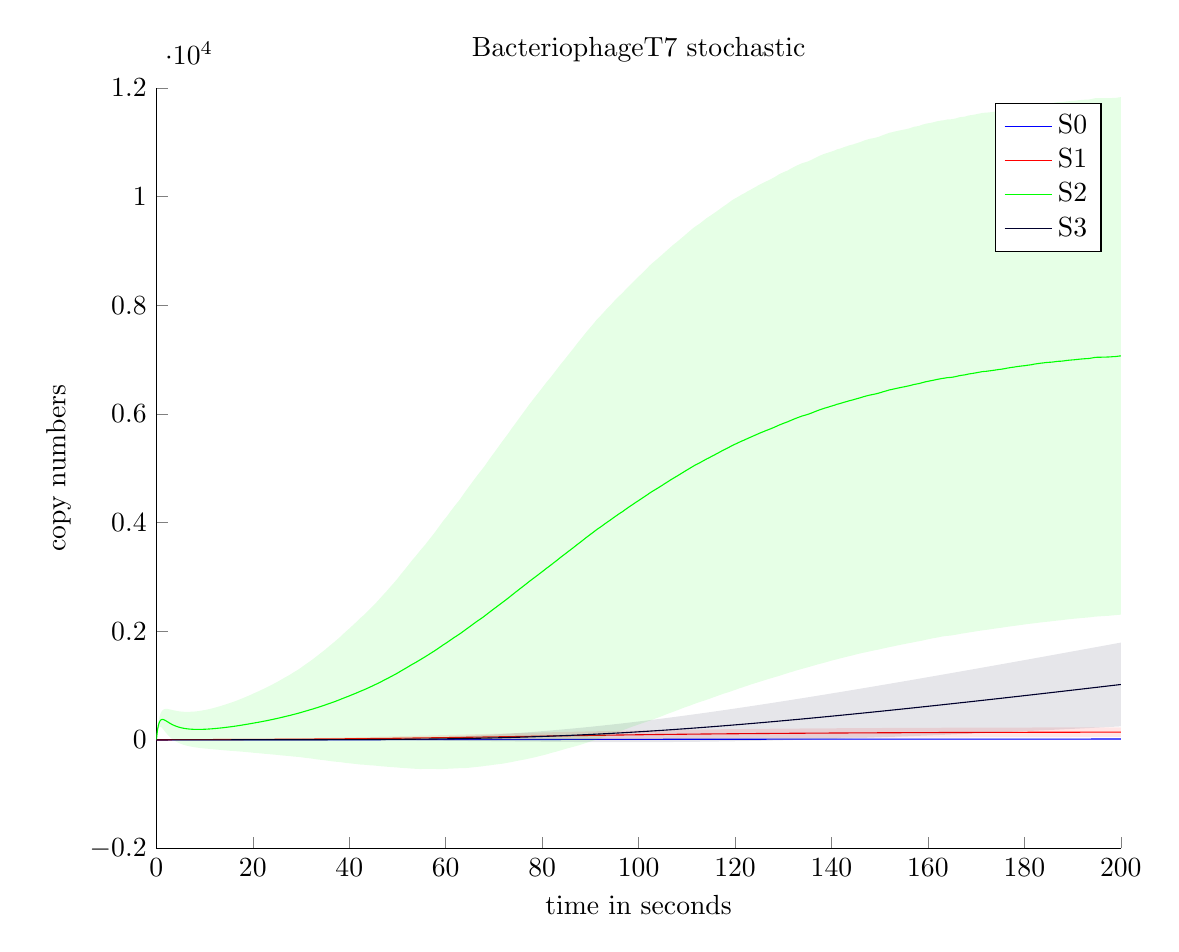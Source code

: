 % This file was created by matlab2tikz v0.3.3.
% Copyright (c) 2008--2013, Nico Schlömer <nico.schloemer@gmail.com>
% All rights reserved.
% 
% 
% 

% defining custom colors
\definecolor{mycolor1}{rgb}{0,0,0.172}

\begin{tikzpicture}

\begin{axis}[%
width=4.822in,
height=3.803in,
scale only axis,
xmin=0,
xmax=200,
xlabel={time in seconds},
ymin=-2000,
ymax=12000,
ylabel={copy numbers},
title={BacteriophageT7 stochastic},
axis x line*=bottom,
axis y line*=left,
legend style={draw=black,fill=white,legend cell align=left}
]

\addplot [fill=blue,opacity=1.0e-01,draw=none,forget plot] table[row sep=crcr]{
0 1\\
0.2 0.733\\
0.4 0.609\\
0.6 0.509\\
0.8 0.428\\
1 0.357\\
1.2 0.295\\
1.4 0.24\\
1.6 0.191\\
1.8 0.148\\
2 0.109\\
2.2 0.072\\
2.4 0.039\\
2.6 0.009\\
2.8 -0.019\\
3 -0.044\\
3.2 -0.066\\
3.4 -0.087\\
3.6 -0.106\\
3.8 -0.124\\
4 -0.141\\
4.2 -0.155\\
4.4 -0.169\\
4.6 -0.183\\
4.8 -0.196\\
5 -0.208\\
5.2 -0.219\\
5.4 -0.228\\
5.6 -0.239\\
5.8 -0.247\\
6 -0.256\\
6.2 -0.264\\
6.4 -0.271\\
6.6 -0.277\\
6.8 -0.284\\
7 -0.29\\
7.2 -0.295\\
7.4 -0.301\\
7.6 -0.305\\
7.8 -0.311\\
8 -0.316\\
8.2 -0.321\\
8.4 -0.325\\
8.6 -0.33\\
8.8 -0.335\\
9 -0.339\\
9.2 -0.342\\
9.4 -0.345\\
9.6 -0.348\\
9.8 -0.352\\
10 -0.355\\
10.2 -0.357\\
10.4 -0.359\\
10.6 -0.364\\
10.8 -0.368\\
11 -0.372\\
11.2 -0.376\\
11.4 -0.377\\
11.6 -0.381\\
11.8 -0.385\\
12 -0.388\\
12.2 -0.391\\
12.4 -0.393\\
12.6 -0.397\\
12.8 -0.4\\
13 -0.402\\
13.2 -0.407\\
13.4 -0.413\\
13.6 -0.416\\
13.8 -0.418\\
14 -0.422\\
14.2 -0.423\\
14.4 -0.426\\
14.6 -0.431\\
14.8 -0.433\\
15 -0.436\\
15.2 -0.436\\
15.4 -0.44\\
15.6 -0.443\\
15.8 -0.445\\
16 -0.448\\
16.2 -0.451\\
16.4 -0.454\\
16.6 -0.458\\
16.8 -0.46\\
17 -0.462\\
17.2 -0.465\\
17.4 -0.468\\
17.6 -0.472\\
17.8 -0.475\\
18 -0.478\\
18.2 -0.481\\
18.4 -0.484\\
18.6 -0.488\\
18.8 -0.49\\
19 -0.493\\
19.2 -0.497\\
19.4 -0.5\\
19.6 -0.505\\
19.8 -0.509\\
20 -0.514\\
20.2 -0.515\\
20.4 -0.519\\
20.6 -0.522\\
20.8 -0.525\\
21 -0.528\\
21.2 -0.531\\
21.4 -0.534\\
21.6 -0.537\\
21.8 -0.541\\
22 -0.544\\
22.2 -0.547\\
22.4 -0.55\\
22.6 -0.553\\
22.8 -0.557\\
23 -0.562\\
23.2 -0.563\\
23.4 -0.565\\
23.6 -0.569\\
23.8 -0.572\\
24 -0.577\\
24.2 -0.58\\
24.4 -0.583\\
24.6 -0.586\\
24.8 -0.591\\
25 -0.595\\
25.2 -0.598\\
25.4 -0.604\\
25.6 -0.607\\
25.8 -0.611\\
26 -0.615\\
26.2 -0.617\\
26.4 -0.621\\
26.6 -0.622\\
26.8 -0.624\\
27 -0.628\\
27.2 -0.631\\
27.4 -0.637\\
27.6 -0.639\\
27.8 -0.644\\
28 -0.649\\
28.2 -0.651\\
28.4 -0.654\\
28.6 -0.657\\
28.8 -0.66\\
29 -0.662\\
29.2 -0.667\\
29.4 -0.67\\
29.6 -0.674\\
29.8 -0.682\\
30 -0.686\\
30.2 -0.689\\
30.4 -0.697\\
30.6 -0.701\\
30.8 -0.705\\
31 -0.709\\
31.2 -0.711\\
31.4 -0.712\\
31.6 -0.72\\
31.8 -0.725\\
32 -0.728\\
32.2 -0.735\\
32.4 -0.74\\
32.6 -0.747\\
32.8 -0.755\\
33 -0.76\\
33.2 -0.762\\
33.4 -0.764\\
33.6 -0.769\\
33.8 -0.774\\
34 -0.778\\
34.2 -0.78\\
34.4 -0.788\\
34.6 -0.789\\
34.8 -0.796\\
35 -0.801\\
35.2 -0.804\\
35.4 -0.811\\
35.6 -0.819\\
35.8 -0.823\\
36 -0.825\\
36.2 -0.829\\
36.4 -0.835\\
36.6 -0.837\\
36.8 -0.84\\
37 -0.844\\
37.2 -0.847\\
37.4 -0.849\\
37.6 -0.853\\
37.8 -0.856\\
38 -0.861\\
38.2 -0.866\\
38.4 -0.873\\
38.6 -0.878\\
38.8 -0.884\\
39 -0.891\\
39.2 -0.895\\
39.4 -0.897\\
39.6 -0.899\\
39.8 -0.903\\
40 -0.906\\
40.2 -0.911\\
40.4 -0.911\\
40.6 -0.916\\
40.8 -0.921\\
41 -0.926\\
41.2 -0.93\\
41.4 -0.936\\
41.6 -0.938\\
41.8 -0.944\\
42 -0.949\\
42.2 -0.95\\
42.4 -0.95\\
42.6 -0.951\\
42.8 -0.954\\
43 -0.957\\
43.2 -0.961\\
43.4 -0.963\\
43.6 -0.966\\
43.8 -0.972\\
44 -0.976\\
44.2 -0.978\\
44.4 -0.979\\
44.6 -0.981\\
44.8 -0.984\\
45 -0.986\\
45.2 -0.989\\
45.4 -0.995\\
45.6 -0.997\\
45.8 -1.001\\
46 -1.006\\
46.2 -1.008\\
46.4 -1.015\\
46.6 -1.015\\
46.8 -1.018\\
47 -1.022\\
47.2 -1.023\\
47.4 -1.026\\
47.6 -1.03\\
47.8 -1.034\\
48 -1.036\\
48.2 -1.041\\
48.4 -1.041\\
48.6 -1.043\\
48.8 -1.044\\
49 -1.047\\
49.2 -1.05\\
49.4 -1.055\\
49.6 -1.056\\
49.8 -1.058\\
50 -1.064\\
50.2 -1.069\\
50.4 -1.07\\
50.6 -1.073\\
50.8 -1.074\\
51 -1.077\\
51.2 -1.076\\
51.4 -1.077\\
51.6 -1.082\\
51.8 -1.085\\
52 -1.088\\
52.2 -1.091\\
52.4 -1.094\\
52.6 -1.097\\
52.8 -1.099\\
53 -1.103\\
53.2 -1.103\\
53.4 -1.103\\
53.6 -1.107\\
53.8 -1.108\\
54 -1.115\\
54.2 -1.116\\
54.4 -1.114\\
54.6 -1.113\\
54.8 -1.11\\
55 -1.108\\
55.2 -1.108\\
55.4 -1.106\\
55.6 -1.105\\
55.8 -1.107\\
56 -1.109\\
56.2 -1.112\\
56.4 -1.112\\
56.6 -1.112\\
56.8 -1.112\\
57 -1.112\\
57.2 -1.111\\
57.4 -1.113\\
57.6 -1.113\\
57.8 -1.112\\
58 -1.115\\
58.2 -1.118\\
58.4 -1.119\\
58.6 -1.116\\
58.8 -1.114\\
59 -1.115\\
59.2 -1.114\\
59.4 -1.11\\
59.6 -1.106\\
59.8 -1.106\\
60 -1.101\\
60.2 -1.1\\
60.4 -1.102\\
60.6 -1.102\\
60.8 -1.102\\
61 -1.098\\
61.2 -1.094\\
61.4 -1.092\\
61.6 -1.091\\
61.8 -1.091\\
62 -1.089\\
62.2 -1.089\\
62.4 -1.083\\
62.6 -1.081\\
62.8 -1.08\\
63 -1.08\\
63.2 -1.086\\
63.4 -1.085\\
63.6 -1.085\\
63.8 -1.08\\
64 -1.076\\
64.2 -1.072\\
64.4 -1.069\\
64.6 -1.065\\
64.8 -1.063\\
65 -1.057\\
65.2 -1.053\\
65.4 -1.053\\
65.6 -1.046\\
65.8 -1.04\\
66 -1.039\\
66.2 -1.035\\
66.4 -1.031\\
66.6 -1.027\\
66.8 -1.025\\
67 -1.019\\
67.2 -1.017\\
67.4 -1.012\\
67.6 -1.007\\
67.8 -0.998\\
68 -0.993\\
68.2 -0.99\\
68.4 -0.989\\
68.6 -0.987\\
68.8 -0.986\\
69 -0.976\\
69.2 -0.97\\
69.4 -0.964\\
69.6 -0.955\\
69.8 -0.956\\
70 -0.95\\
70.2 -0.944\\
70.4 -0.943\\
70.6 -0.936\\
70.8 -0.935\\
71 -0.93\\
71.2 -0.928\\
71.4 -0.92\\
71.6 -0.914\\
71.8 -0.91\\
72 -0.903\\
72.2 -0.892\\
72.4 -0.887\\
72.6 -0.881\\
72.8 -0.874\\
73 -0.87\\
73.2 -0.866\\
73.4 -0.858\\
73.6 -0.851\\
73.8 -0.84\\
74 -0.83\\
74.2 -0.826\\
74.4 -0.816\\
74.6 -0.808\\
74.8 -0.805\\
75 -0.799\\
75.2 -0.794\\
75.4 -0.786\\
75.6 -0.779\\
75.8 -0.775\\
76 -0.767\\
76.2 -0.762\\
76.4 -0.754\\
76.6 -0.742\\
76.8 -0.735\\
77 -0.73\\
77.2 -0.722\\
77.4 -0.713\\
77.6 -0.706\\
77.8 -0.701\\
78 -0.692\\
78.2 -0.684\\
78.4 -0.673\\
78.6 -0.664\\
78.8 -0.655\\
79 -0.647\\
79.2 -0.636\\
79.4 -0.629\\
79.6 -0.62\\
79.8 -0.613\\
80 -0.608\\
80.2 -0.596\\
80.4 -0.583\\
80.6 -0.577\\
80.8 -0.568\\
81 -0.557\\
81.2 -0.546\\
81.4 -0.534\\
81.6 -0.521\\
81.8 -0.513\\
82 -0.505\\
82.2 -0.495\\
82.4 -0.489\\
82.6 -0.48\\
82.8 -0.471\\
83 -0.457\\
83.2 -0.447\\
83.4 -0.435\\
83.6 -0.427\\
83.8 -0.415\\
84 -0.403\\
84.2 -0.394\\
84.4 -0.385\\
84.6 -0.373\\
84.8 -0.363\\
85 -0.352\\
85.2 -0.344\\
85.4 -0.34\\
85.6 -0.331\\
85.8 -0.321\\
86 -0.311\\
86.2 -0.297\\
86.4 -0.29\\
86.6 -0.279\\
86.8 -0.271\\
87 -0.261\\
87.2 -0.25\\
87.4 -0.242\\
87.6 -0.231\\
87.8 -0.222\\
88 -0.208\\
88.2 -0.192\\
88.4 -0.179\\
88.6 -0.169\\
88.8 -0.157\\
89 -0.146\\
89.2 -0.138\\
89.4 -0.125\\
89.6 -0.111\\
89.8 -0.099\\
90 -0.086\\
90.2 -0.077\\
90.4 -0.067\\
90.6 -0.058\\
90.8 -0.043\\
91 -0.035\\
91.2 -0.022\\
91.4 -0.008\\
91.6 0.001\\
91.8 0.014\\
92 0.025\\
92.2 0.035\\
92.4 0.048\\
92.6 0.062\\
92.8 0.076\\
93 0.089\\
93.2 0.1\\
93.4 0.111\\
93.6 0.124\\
93.8 0.136\\
94 0.145\\
94.2 0.16\\
94.4 0.173\\
94.6 0.187\\
94.8 0.201\\
95 0.216\\
95.2 0.231\\
95.4 0.241\\
95.6 0.252\\
95.8 0.267\\
96 0.282\\
96.2 0.295\\
96.4 0.305\\
96.6 0.315\\
96.8 0.33\\
97 0.341\\
97.2 0.351\\
97.4 0.367\\
97.6 0.381\\
97.8 0.399\\
98 0.408\\
98.2 0.422\\
98.4 0.437\\
98.6 0.446\\
98.8 0.454\\
99 0.47\\
99.2 0.483\\
99.4 0.497\\
99.6 0.508\\
99.8 0.518\\
100 0.531\\
100.2 0.545\\
100.4 0.561\\
100.6 0.571\\
100.8 0.583\\
101 0.593\\
101.2 0.602\\
101.4 0.616\\
101.6 0.63\\
101.8 0.642\\
102 0.654\\
102.2 0.669\\
102.4 0.683\\
102.6 0.696\\
102.8 0.705\\
103 0.718\\
103.2 0.732\\
103.4 0.746\\
103.6 0.761\\
103.8 0.772\\
104 0.784\\
104.2 0.796\\
104.4 0.809\\
104.6 0.825\\
104.8 0.837\\
105 0.851\\
105.2 0.867\\
105.4 0.883\\
105.6 0.896\\
105.8 0.909\\
106 0.922\\
106.2 0.936\\
106.4 0.947\\
106.6 0.96\\
106.8 0.971\\
107 0.984\\
107.2 0.998\\
107.4 1.012\\
107.6 1.024\\
107.8 1.04\\
108 1.054\\
108.2 1.068\\
108.4 1.08\\
108.6 1.094\\
108.8 1.108\\
109 1.12\\
109.2 1.136\\
109.4 1.148\\
109.6 1.158\\
109.8 1.171\\
110 1.181\\
110.2 1.192\\
110.4 1.206\\
110.6 1.216\\
110.8 1.232\\
111 1.249\\
111.2 1.264\\
111.4 1.275\\
111.6 1.285\\
111.8 1.297\\
112 1.312\\
112.2 1.323\\
112.4 1.33\\
112.6 1.346\\
112.8 1.355\\
113 1.366\\
113.2 1.379\\
113.4 1.389\\
113.6 1.399\\
113.8 1.414\\
114 1.426\\
114.2 1.441\\
114.4 1.45\\
114.6 1.463\\
114.8 1.478\\
115 1.491\\
115.2 1.505\\
115.4 1.515\\
115.6 1.525\\
115.8 1.538\\
116 1.553\\
116.2 1.568\\
116.4 1.579\\
116.6 1.593\\
116.8 1.606\\
117 1.618\\
117.2 1.63\\
117.4 1.643\\
117.6 1.653\\
117.8 1.662\\
118 1.669\\
118.2 1.68\\
118.4 1.69\\
118.6 1.705\\
118.8 1.719\\
119 1.73\\
119.2 1.743\\
119.4 1.755\\
119.6 1.766\\
119.8 1.778\\
120 1.792\\
120.2 1.806\\
120.4 1.82\\
120.6 1.832\\
120.8 1.844\\
121 1.852\\
121.2 1.862\\
121.4 1.877\\
121.6 1.892\\
121.8 1.902\\
122 1.912\\
122.2 1.921\\
122.4 1.935\\
122.6 1.946\\
122.8 1.963\\
123 1.971\\
123.2 1.984\\
123.4 1.992\\
123.6 2.002\\
123.8 2.015\\
124 2.026\\
124.2 2.038\\
124.4 2.05\\
124.6 2.058\\
124.8 2.07\\
125 2.079\\
125.2 2.093\\
125.4 2.101\\
125.6 2.115\\
125.8 2.124\\
126 2.139\\
126.2 2.15\\
126.4 2.157\\
126.6 2.17\\
126.8 2.18\\
127 2.19\\
127.2 2.2\\
127.4 2.21\\
127.6 2.222\\
127.8 2.229\\
128 2.244\\
128.2 2.255\\
128.4 2.259\\
128.6 2.27\\
128.8 2.283\\
129 2.293\\
129.2 2.306\\
129.4 2.318\\
129.6 2.33\\
129.8 2.343\\
130 2.353\\
130.2 2.361\\
130.4 2.372\\
130.6 2.385\\
130.8 2.397\\
131 2.408\\
131.2 2.417\\
131.4 2.423\\
131.6 2.436\\
131.8 2.448\\
132 2.463\\
132.2 2.471\\
132.4 2.483\\
132.6 2.491\\
132.8 2.501\\
133 2.508\\
133.2 2.519\\
133.4 2.53\\
133.6 2.539\\
133.8 2.551\\
134 2.563\\
134.2 2.571\\
134.4 2.578\\
134.6 2.588\\
134.8 2.598\\
135 2.607\\
135.2 2.617\\
135.4 2.627\\
135.6 2.638\\
135.8 2.649\\
136 2.658\\
136.2 2.669\\
136.4 2.681\\
136.6 2.69\\
136.8 2.7\\
137 2.708\\
137.2 2.718\\
137.4 2.728\\
137.6 2.733\\
137.8 2.743\\
138 2.751\\
138.2 2.762\\
138.4 2.773\\
138.6 2.781\\
138.8 2.795\\
139 2.804\\
139.2 2.813\\
139.4 2.825\\
139.6 2.836\\
139.8 2.844\\
140 2.853\\
140.2 2.862\\
140.4 2.87\\
140.6 2.879\\
140.8 2.887\\
141 2.896\\
141.2 2.904\\
141.4 2.913\\
141.6 2.927\\
141.8 2.935\\
142 2.943\\
142.2 2.951\\
142.4 2.961\\
142.6 2.969\\
142.8 2.977\\
143 2.984\\
143.2 2.993\\
143.4 2.999\\
143.6 3.012\\
143.8 3.017\\
144 3.027\\
144.2 3.037\\
144.4 3.045\\
144.6 3.055\\
144.8 3.065\\
145 3.074\\
145.2 3.082\\
145.4 3.094\\
145.6 3.101\\
145.8 3.107\\
146 3.111\\
146.2 3.122\\
146.4 3.132\\
146.6 3.137\\
146.8 3.142\\
147 3.151\\
147.2 3.157\\
147.4 3.166\\
147.6 3.173\\
147.8 3.183\\
148 3.19\\
148.2 3.2\\
148.4 3.204\\
148.6 3.209\\
148.8 3.219\\
149 3.224\\
149.2 3.234\\
149.4 3.241\\
149.6 3.247\\
149.8 3.255\\
150 3.266\\
150.2 3.272\\
150.4 3.275\\
150.6 3.29\\
150.8 3.297\\
151 3.304\\
151.2 3.308\\
151.4 3.316\\
151.6 3.328\\
151.8 3.335\\
152 3.338\\
152.2 3.347\\
152.4 3.35\\
152.6 3.361\\
152.8 3.368\\
153 3.373\\
153.2 3.384\\
153.4 3.394\\
153.6 3.398\\
153.8 3.405\\
154 3.412\\
154.2 3.42\\
154.4 3.428\\
154.6 3.436\\
154.8 3.442\\
155 3.448\\
155.2 3.454\\
155.4 3.467\\
155.6 3.471\\
155.8 3.478\\
156 3.483\\
156.2 3.488\\
156.4 3.492\\
156.6 3.501\\
156.8 3.51\\
157 3.52\\
157.2 3.527\\
157.4 3.53\\
157.6 3.537\\
157.8 3.544\\
158 3.546\\
158.2 3.554\\
158.4 3.559\\
158.6 3.569\\
158.8 3.58\\
159 3.591\\
159.2 3.599\\
159.4 3.608\\
159.6 3.614\\
159.8 3.621\\
160 3.627\\
160.2 3.636\\
160.4 3.642\\
160.6 3.647\\
160.8 3.654\\
161 3.663\\
161.2 3.666\\
161.4 3.669\\
161.6 3.678\\
161.8 3.683\\
162 3.69\\
162.2 3.699\\
162.4 3.705\\
162.6 3.714\\
162.8 3.723\\
163 3.726\\
163.2 3.728\\
163.4 3.731\\
163.6 3.735\\
163.8 3.736\\
164 3.741\\
164.2 3.746\\
164.4 3.748\\
164.6 3.753\\
164.8 3.761\\
165 3.767\\
165.2 3.771\\
165.4 3.78\\
165.6 3.787\\
165.8 3.792\\
166 3.798\\
166.2 3.809\\
166.4 3.814\\
166.6 3.821\\
166.8 3.824\\
167 3.83\\
167.2 3.832\\
167.4 3.838\\
167.6 3.844\\
167.8 3.848\\
168 3.858\\
168.2 3.862\\
168.4 3.868\\
168.6 3.873\\
168.8 3.879\\
169 3.885\\
169.2 3.888\\
169.4 3.897\\
169.6 3.903\\
169.8 3.907\\
170 3.914\\
170.2 3.918\\
170.4 3.925\\
170.6 3.931\\
170.8 3.933\\
171 3.939\\
171.2 3.944\\
171.4 3.947\\
171.6 3.951\\
171.8 3.955\\
172 3.961\\
172.2 3.967\\
172.4 3.974\\
172.6 3.979\\
172.8 3.984\\
173 3.988\\
173.2 3.994\\
173.4 4.0\\
173.6 4.004\\
173.8 4.01\\
174 4.017\\
174.2 4.019\\
174.4 4.022\\
174.6 4.032\\
174.8 4.031\\
175 4.031\\
175.2 4.042\\
175.4 4.05\\
175.6 4.054\\
175.8 4.06\\
176 4.065\\
176.2 4.07\\
176.4 4.075\\
176.6 4.081\\
176.8 4.084\\
177 4.087\\
177.2 4.096\\
177.4 4.098\\
177.6 4.1\\
177.8 4.107\\
178 4.111\\
178.2 4.113\\
178.4 4.122\\
178.6 4.125\\
178.8 4.133\\
179 4.138\\
179.2 4.142\\
179.4 4.144\\
179.6 4.151\\
179.8 4.154\\
180 4.16\\
180.2 4.166\\
180.4 4.17\\
180.6 4.176\\
180.8 4.18\\
181 4.181\\
181.2 4.187\\
181.4 4.189\\
181.6 4.192\\
181.8 4.197\\
182 4.201\\
182.2 4.206\\
182.4 4.209\\
182.6 4.217\\
182.8 4.222\\
183 4.226\\
183.2 4.23\\
183.4 4.235\\
183.6 4.235\\
183.8 4.243\\
184 4.246\\
184.2 4.249\\
184.4 4.252\\
184.6 4.251\\
184.8 4.259\\
185 4.264\\
185.2 4.264\\
185.4 4.27\\
185.6 4.279\\
185.8 4.283\\
186 4.282\\
186.2 4.287\\
186.4 4.291\\
186.6 4.3\\
186.8 4.301\\
187 4.302\\
187.2 4.301\\
187.4 4.306\\
187.6 4.314\\
187.8 4.322\\
188 4.326\\
188.2 4.331\\
188.4 4.334\\
188.6 4.34\\
188.8 4.34\\
189 4.345\\
189.2 4.349\\
189.4 4.353\\
189.6 4.352\\
189.8 4.359\\
190 4.363\\
190.2 4.368\\
190.4 4.369\\
190.6 4.373\\
190.8 4.376\\
191 4.378\\
191.2 4.38\\
191.4 4.384\\
191.6 4.39\\
191.8 4.395\\
192 4.396\\
192.2 4.397\\
192.4 4.399\\
192.6 4.399\\
192.8 4.406\\
193 4.407\\
193.2 4.412\\
193.4 4.413\\
193.6 4.42\\
193.8 4.427\\
194 4.429\\
194.2 4.436\\
194.4 4.442\\
194.6 4.441\\
194.8 4.444\\
195 4.443\\
195.2 4.446\\
195.4 4.447\\
195.6 4.453\\
195.8 4.454\\
196 4.455\\
196.2 4.457\\
196.4 4.462\\
196.6 4.458\\
196.8 4.463\\
197 4.465\\
197.2 4.468\\
197.4 4.469\\
197.6 4.476\\
197.8 4.479\\
198 4.484\\
198.2 4.489\\
198.4 4.489\\
198.6 4.49\\
198.8 4.495\\
199 4.497\\
199.2 4.502\\
199.4 4.509\\
199.6 4.51\\
199.8 4.511\\
200 4.515\\
200 23.643\\
199.8 23.646\\
199.6 23.641\\
199.4 23.639\\
199.2 23.63\\
199 23.627\\
198.8 23.609\\
198.6 23.603\\
198.4 23.615\\
198.2 23.619\\
198 23.606\\
197.8 23.598\\
197.6 23.6\\
197.4 23.601\\
197.2 23.6\\
197 23.602\\
196.8 23.596\\
196.6 23.597\\
196.4 23.599\\
196.2 23.594\\
196 23.602\\
195.8 23.598\\
195.6 23.6\\
195.4 23.6\\
195.2 23.609\\
195 23.61\\
194.8 23.611\\
194.6 23.606\\
194.4 23.605\\
194.2 23.606\\
194 23.589\\
193.8 23.586\\
193.6 23.577\\
193.4 23.562\\
193.2 23.553\\
193 23.547\\
192.8 23.548\\
192.6 23.549\\
192.4 23.544\\
192.2 23.549\\
192 23.546\\
191.8 23.537\\
191.6 23.538\\
191.4 23.537\\
191.2 23.54\\
191 23.531\\
190.8 23.524\\
190.6 23.521\\
190.4 23.516\\
190.2 23.504\\
190 23.491\\
189.8 23.503\\
189.6 23.501\\
189.4 23.496\\
189.2 23.495\\
189 23.491\\
188.8 23.491\\
188.6 23.49\\
188.4 23.484\\
188.2 23.477\\
188 23.476\\
187.8 23.464\\
187.6 23.46\\
187.4 23.454\\
187.2 23.453\\
187 23.455\\
186.8 23.46\\
186.6 23.465\\
186.4 23.455\\
186.2 23.453\\
186 23.437\\
185.8 23.434\\
185.6 23.425\\
185.4 23.425\\
185.2 23.421\\
185 23.432\\
184.8 23.424\\
184.6 23.422\\
184.4 23.42\\
184.2 23.42\\
184 23.413\\
183.8 23.402\\
183.6 23.393\\
183.4 23.405\\
183.2 23.399\\
183 23.392\\
182.8 23.379\\
182.6 23.383\\
182.4 23.377\\
182.2 23.375\\
182 23.369\\
181.8 23.357\\
181.6 23.351\\
181.4 23.339\\
181.2 23.326\\
181 23.316\\
180.8 23.315\\
180.6 23.313\\
180.4 23.3\\
180.2 23.294\\
180 23.283\\
179.8 23.282\\
179.6 23.279\\
179.4 23.283\\
179.2 23.278\\
179 23.27\\
178.8 23.265\\
178.6 23.263\\
178.4 23.263\\
178.2 23.259\\
178 23.246\\
177.8 23.247\\
177.6 23.228\\
177.4 23.228\\
177.2 23.225\\
177 23.221\\
176.8 23.215\\
176.6 23.211\\
176.4 23.206\\
176.2 23.198\\
176 23.186\\
175.8 23.173\\
175.6 23.169\\
175.4 23.159\\
175.2 23.158\\
175 23.145\\
174.8 23.141\\
174.6 23.145\\
174.4 23.137\\
174.2 23.131\\
174 23.124\\
173.8 23.113\\
173.6 23.112\\
173.4 23.103\\
173.2 23.103\\
173 23.095\\
172.8 23.088\\
172.6 23.084\\
172.4 23.088\\
172.2 23.073\\
172 23.065\\
171.8 23.067\\
171.6 23.072\\
171.4 23.065\\
171.2 23.071\\
171 23.069\\
170.8 23.055\\
170.6 23.05\\
170.4 23.038\\
170.2 23.039\\
170 23.023\\
169.8 23.019\\
169.6 23.012\\
169.4 23.003\\
169.2 22.998\\
169 22.988\\
168.8 22.986\\
168.6 22.985\\
168.4 22.983\\
168.2 22.976\\
168 22.965\\
167.8 22.951\\
167.6 22.942\\
167.4 22.93\\
167.2 22.924\\
167 22.922\\
166.8 22.912\\
166.6 22.913\\
166.4 22.913\\
166.2 22.913\\
166 22.889\\
165.8 22.885\\
165.6 22.862\\
165.4 22.853\\
165.2 22.846\\
165 22.844\\
164.8 22.832\\
164.6 22.824\\
164.4 22.826\\
164.2 22.828\\
164 22.829\\
163.8 22.83\\
163.6 22.82\\
163.4 22.807\\
163.2 22.8\\
163 22.785\\
162.8 22.792\\
162.6 22.784\\
162.4 22.778\\
162.2 22.774\\
162 22.772\\
161.8 22.763\\
161.6 22.762\\
161.4 22.744\\
161.2 22.743\\
161 22.734\\
160.8 22.721\\
160.6 22.706\\
160.4 22.704\\
160.2 22.696\\
160 22.69\\
159.8 22.681\\
159.6 22.68\\
159.4 22.672\\
159.2 22.664\\
159 22.659\\
158.8 22.653\\
158.6 22.648\\
158.4 22.626\\
158.2 22.608\\
158 22.594\\
157.8 22.581\\
157.6 22.574\\
157.4 22.569\\
157.2 22.565\\
157 22.568\\
156.8 22.565\\
156.6 22.551\\
156.4 22.535\\
156.2 22.519\\
156 22.505\\
155.8 22.494\\
155.6 22.486\\
155.4 22.479\\
155.2 22.468\\
155 22.458\\
154.8 22.452\\
154.6 22.447\\
154.4 22.438\\
154.2 22.432\\
154 22.424\\
153.8 22.421\\
153.6 22.407\\
153.4 22.402\\
153.2 22.396\\
153 22.39\\
152.8 22.378\\
152.6 22.371\\
152.4 22.358\\
152.2 22.352\\
152 22.35\\
151.8 22.343\\
151.6 22.332\\
151.4 22.314\\
151.2 22.302\\
151 22.294\\
150.8 22.284\\
150.6 22.274\\
150.4 22.259\\
150.2 22.24\\
150 22.232\\
149.8 22.211\\
149.6 22.196\\
149.4 22.185\\
149.2 22.172\\
149 22.155\\
148.8 22.16\\
148.6 22.137\\
148.4 22.127\\
148.2 22.124\\
148 22.126\\
147.8 22.119\\
147.6 22.11\\
147.4 22.1\\
147.2 22.095\\
147 22.088\\
146.8 22.075\\
146.6 22.067\\
146.4 22.05\\
146.2 22.03\\
146 22.017\\
145.8 22.002\\
145.6 21.991\\
145.4 21.977\\
145.2 21.969\\
145 21.954\\
144.8 21.948\\
144.6 21.934\\
144.4 21.924\\
144.2 21.907\\
144 21.903\\
143.8 21.891\\
143.6 21.886\\
143.4 21.879\\
143.2 21.867\\
143 21.845\\
142.8 21.841\\
142.6 21.826\\
142.4 21.812\\
142.2 21.798\\
142 21.787\\
141.8 21.773\\
141.6 21.757\\
141.4 21.751\\
141.2 21.746\\
141 21.747\\
140.8 21.73\\
140.6 21.707\\
140.4 21.691\\
140.2 21.677\\
140 21.659\\
139.8 21.649\\
139.6 21.64\\
139.4 21.631\\
139.2 21.616\\
139 21.603\\
138.8 21.588\\
138.6 21.588\\
138.4 21.581\\
138.2 21.566\\
138 21.548\\
137.8 21.534\\
137.6 21.527\\
137.4 21.507\\
137.2 21.489\\
137 21.479\\
136.8 21.454\\
136.6 21.441\\
136.4 21.432\\
136.2 21.409\\
136 21.389\\
135.8 21.369\\
135.6 21.349\\
135.4 21.336\\
135.2 21.314\\
135 21.293\\
134.8 21.276\\
134.6 21.272\\
134.4 21.259\\
134.2 21.246\\
134 21.239\\
133.8 21.231\\
133.6 21.221\\
133.4 21.206\\
133.2 21.194\\
133 21.174\\
132.8 21.161\\
132.6 21.139\\
132.4 21.127\\
132.2 21.112\\
132 21.093\\
131.8 21.076\\
131.6 21.057\\
131.4 21.037\\
131.2 21.023\\
131 20.993\\
130.8 20.969\\
130.6 20.952\\
130.4 20.937\\
130.2 20.926\\
130 20.914\\
129.8 20.893\\
129.6 20.885\\
129.4 20.863\\
129.2 20.842\\
129 20.839\\
128.8 20.819\\
128.6 20.797\\
128.4 20.777\\
128.2 20.744\\
128 20.717\\
127.8 20.699\\
127.6 20.692\\
127.4 20.669\\
127.2 20.641\\
127 20.636\\
126.8 20.611\\
126.6 20.59\\
126.4 20.576\\
126.2 20.56\\
126 20.544\\
125.8 20.529\\
125.6 20.506\\
125.4 20.489\\
125.2 20.478\\
125 20.459\\
124.8 20.445\\
124.6 20.427\\
124.4 20.398\\
124.2 20.368\\
124 20.362\\
123.8 20.342\\
123.6 20.314\\
123.4 20.305\\
123.2 20.275\\
123 20.25\\
122.8 20.232\\
122.6 20.224\\
122.4 20.205\\
122.2 20.185\\
122 20.16\\
121.8 20.136\\
121.6 20.111\\
121.4 20.1\\
121.2 20.087\\
121 20.069\\
120.8 20.044\\
120.6 20.019\\
120.4 19.999\\
120.2 19.984\\
120 19.964\\
119.8 19.94\\
119.6 19.923\\
119.4 19.903\\
119.2 19.887\\
119 19.862\\
118.8 19.828\\
118.6 19.811\\
118.4 19.782\\
118.2 19.758\\
118 19.725\\
117.8 19.7\\
117.6 19.679\\
117.4 19.66\\
117.2 19.629\\
117 19.603\\
116.8 19.585\\
116.6 19.552\\
116.4 19.53\\
116.2 19.496\\
116 19.471\\
115.8 19.452\\
115.6 19.43\\
115.4 19.391\\
115.2 19.371\\
115 19.355\\
114.8 19.329\\
114.6 19.3\\
114.4 19.278\\
114.2 19.262\\
114 19.248\\
113.8 19.213\\
113.6 19.184\\
113.4 19.16\\
113.2 19.131\\
113 19.103\\
112.8 19.075\\
112.6 19.038\\
112.4 19.011\\
112.2 18.984\\
112 18.96\\
111.8 18.943\\
111.6 18.926\\
111.4 18.901\\
111.2 18.877\\
111 18.846\\
110.8 18.821\\
110.6 18.785\\
110.4 18.763\\
110.2 18.733\\
110 18.7\\
109.8 18.659\\
109.6 18.636\\
109.4 18.603\\
109.2 18.575\\
109 18.547\\
108.8 18.511\\
108.6 18.487\\
108.4 18.451\\
108.2 18.424\\
108 18.387\\
107.8 18.361\\
107.6 18.329\\
107.4 18.311\\
107.2 18.28\\
107 18.256\\
106.8 18.224\\
106.6 18.192\\
106.4 18.161\\
106.2 18.135\\
106 18.101\\
105.8 18.067\\
105.6 18.032\\
105.4 18.008\\
105.2 17.977\\
105 17.941\\
104.8 17.903\\
104.6 17.875\\
104.4 17.849\\
104.2 17.817\\
104 17.786\\
103.8 17.755\\
103.6 17.717\\
103.4 17.69\\
103.2 17.655\\
103 17.63\\
102.8 17.598\\
102.6 17.573\\
102.4 17.545\\
102.2 17.514\\
102 17.487\\
101.8 17.445\\
101.6 17.399\\
101.4 17.371\\
101.2 17.339\\
101 17.301\\
100.8 17.257\\
100.6 17.226\\
100.4 17.187\\
100.2 17.158\\
100 17.123\\
99.8 17.089\\
99.6 17.051\\
99.4 17.025\\
99.2 16.992\\
99 16.955\\
98.8 16.921\\
98.6 16.876\\
98.4 16.839\\
98.2 16.806\\
98 16.783\\
97.8 16.742\\
97.6 16.706\\
97.4 16.677\\
97.2 16.644\\
97 16.6\\
96.8 16.556\\
96.6 16.513\\
96.4 16.469\\
96.2 16.446\\
96 16.413\\
95.8 16.38\\
95.6 16.348\\
95.4 16.312\\
95.2 16.284\\
95 16.24\\
94.8 16.21\\
94.6 16.173\\
94.4 16.128\\
94.2 16.087\\
94 16.055\\
93.8 16.01\\
93.6 15.971\\
93.4 15.94\\
93.2 15.909\\
93 15.872\\
92.8 15.834\\
92.6 15.797\\
92.4 15.75\\
92.2 15.711\\
92 15.669\\
91.8 15.631\\
91.6 15.592\\
91.4 15.567\\
91.2 15.531\\
91 15.496\\
90.8 15.451\\
90.6 15.409\\
90.4 15.356\\
90.2 15.32\\
90 15.272\\
89.8 15.24\\
89.6 15.196\\
89.4 15.152\\
89.2 15.111\\
89 15.073\\
88.8 15.032\\
88.6 14.984\\
88.4 14.939\\
88.2 14.89\\
88 14.85\\
87.8 14.811\\
87.6 14.767\\
87.4 14.723\\
87.2 14.687\\
87 14.641\\
86.8 14.586\\
86.6 14.541\\
86.4 14.49\\
86.2 14.445\\
86 14.408\\
85.8 14.359\\
85.6 14.311\\
85.4 14.276\\
85.2 14.232\\
85 14.178\\
84.8 14.133\\
84.6 14.088\\
84.4 14.047\\
84.2 14.004\\
84 13.962\\
83.8 13.922\\
83.6 13.881\\
83.4 13.83\\
83.2 13.782\\
83 13.736\\
82.8 13.691\\
82.6 13.649\\
82.4 13.602\\
82.2 13.559\\
82 13.511\\
81.8 13.461\\
81.6 13.411\\
81.4 13.365\\
81.2 13.325\\
81 13.28\\
80.8 13.247\\
80.6 13.21\\
80.4 13.155\\
80.2 13.111\\
80 13.068\\
79.8 13.013\\
79.6 12.964\\
79.4 12.925\\
79.2 12.876\\
79 12.831\\
78.8 12.787\\
78.6 12.743\\
78.4 12.692\\
78.2 12.656\\
78 12.61\\
77.8 12.569\\
77.6 12.51\\
77.4 12.473\\
77.2 12.432\\
77 12.389\\
76.8 12.335\\
76.6 12.278\\
76.4 12.238\\
76.2 12.187\\
76 12.137\\
75.8 12.094\\
75.6 12.046\\
75.4 11.993\\
75.2 11.95\\
75 11.897\\
74.8 11.841\\
74.6 11.797\\
74.4 11.754\\
74.2 11.706\\
74 11.65\\
73.8 11.609\\
73.6 11.57\\
73.4 11.513\\
73.2 11.462\\
73 11.41\\
72.8 11.353\\
72.6 11.307\\
72.4 11.262\\
72.2 11.213\\
72 11.157\\
71.8 11.118\\
71.6 11.072\\
71.4 11.021\\
71.2 10.981\\
71 10.924\\
70.8 10.876\\
70.6 10.83\\
70.4 10.783\\
70.2 10.725\\
70 10.685\\
69.8 10.637\\
69.6 10.579\\
69.4 10.538\\
69.2 10.489\\
69 10.444\\
68.8 10.399\\
68.6 10.346\\
68.4 10.293\\
68.2 10.24\\
68 10.184\\
67.8 10.133\\
67.6 10.088\\
67.4 10.037\\
67.2 9.995\\
67 9.949\\
66.8 9.908\\
66.6 9.861\\
66.4 9.82\\
66.2 9.771\\
66 9.729\\
65.8 9.678\\
65.6 9.638\\
65.4 9.593\\
65.2 9.533\\
65 9.484\\
64.8 9.438\\
64.6 9.389\\
64.4 9.342\\
64.2 9.298\\
64 9.248\\
63.8 9.2\\
63.6 9.148\\
63.4 9.101\\
63.2 9.051\\
63 8.99\\
62.8 8.937\\
62.6 8.886\\
62.4 8.845\\
62.2 8.804\\
62 8.757\\
61.8 8.712\\
61.6 8.67\\
61.4 8.625\\
61.2 8.578\\
61 8.534\\
60.8 8.491\\
60.6 8.444\\
60.4 8.387\\
60.2 8.331\\
60 8.282\\
59.8 8.244\\
59.6 8.202\\
59.4 8.167\\
59.2 8.124\\
59 8.075\\
58.8 8.023\\
58.6 7.975\\
58.4 7.93\\
58.2 7.882\\
58 7.831\\
57.8 7.774\\
57.6 7.731\\
57.4 7.682\\
57.2 7.636\\
57 7.589\\
56.8 7.545\\
56.6 7.506\\
56.4 7.457\\
56.2 7.41\\
56 7.36\\
55.8 7.321\\
55.6 7.265\\
55.4 7.226\\
55.2 7.184\\
55 7.14\\
54.8 7.101\\
54.6 7.061\\
54.4 7.023\\
54.2 6.98\\
54 6.935\\
53.8 6.883\\
53.6 6.842\\
53.4 6.796\\
53.2 6.759\\
53 6.724\\
52.8 6.681\\
52.6 6.64\\
52.4 6.592\\
52.2 6.543\\
52 6.5\\
51.8 6.455\\
51.6 6.408\\
51.4 6.366\\
51.2 6.322\\
51 6.28\\
50.8 6.237\\
50.6 6.196\\
50.4 6.151\\
50.2 6.107\\
50 6.06\\
49.8 6.007\\
49.6 5.966\\
49.4 5.925\\
49.2 5.878\\
49 5.837\\
48.8 5.802\\
48.6 5.762\\
48.4 5.723\\
48.2 5.685\\
48 5.639\\
47.8 5.597\\
47.6 5.557\\
47.4 5.513\\
47.2 5.479\\
47 5.445\\
46.8 5.402\\
46.6 5.362\\
46.4 5.325\\
46.2 5.284\\
46 5.246\\
45.8 5.204\\
45.6 5.163\\
45.4 5.13\\
45.2 5.087\\
45 5.049\\
44.8 5.015\\
44.6 4.977\\
44.4 4.942\\
44.2 4.905\\
44 4.87\\
43.8 4.836\\
43.6 4.797\\
43.4 4.765\\
43.2 4.727\\
43 4.688\\
42.8 4.658\\
42.6 4.623\\
42.4 4.592\\
42.2 4.563\\
42 4.536\\
41.8 4.5\\
41.6 4.465\\
41.4 4.43\\
41.2 4.391\\
41 4.359\\
40.8 4.329\\
40.6 4.294\\
40.4 4.261\\
40.2 4.23\\
40 4.196\\
39.8 4.162\\
39.6 4.126\\
39.4 4.1\\
39.2 4.072\\
39 4.039\\
38.8 4.006\\
38.6 3.975\\
38.4 3.941\\
38.2 3.906\\
38 3.87\\
37.8 3.836\\
37.6 3.803\\
37.4 3.776\\
37.2 3.744\\
37 3.712\\
36.8 3.678\\
36.6 3.649\\
36.4 3.624\\
36.2 3.592\\
36 3.563\\
35.8 3.537\\
35.6 3.507\\
35.4 3.478\\
35.2 3.445\\
35 3.417\\
34.8 3.386\\
34.6 3.353\\
34.4 3.328\\
34.2 3.296\\
34 3.273\\
33.8 3.247\\
33.6 3.219\\
33.4 3.184\\
33.2 3.159\\
33 3.135\\
32.8 3.111\\
32.6 3.079\\
32.4 3.049\\
32.2 3.017\\
32 2.99\\
31.8 2.968\\
31.6 2.943\\
31.4 2.913\\
31.2 2.893\\
31 2.87\\
30.8 2.845\\
30.6 2.819\\
30.4 2.796\\
30.2 2.768\\
30 2.743\\
29.8 2.721\\
29.6 2.688\\
29.4 2.662\\
29.2 2.639\\
29 2.615\\
28.8 2.593\\
28.6 2.574\\
28.4 2.554\\
28.2 2.535\\
28 2.514\\
27.8 2.487\\
27.6 2.461\\
27.4 2.441\\
27.2 2.42\\
27 2.399\\
26.8 2.38\\
26.6 2.363\\
26.4 2.345\\
26.2 2.323\\
26 2.301\\
25.8 2.279\\
25.6 2.259\\
25.4 2.24\\
25.2 2.217\\
25 2.199\\
24.8 2.178\\
24.6 2.157\\
24.4 2.137\\
24.2 2.118\\
24 2.102\\
23.8 2.082\\
23.6 2.064\\
23.4 2.045\\
23.2 2.027\\
23 2.009\\
22.8 1.991\\
22.6 1.972\\
22.4 1.953\\
22.2 1.938\\
22 1.921\\
21.8 1.907\\
21.6 1.888\\
21.4 1.869\\
21.2 1.852\\
21 1.837\\
20.8 1.82\\
20.6 1.806\\
20.4 1.79\\
20.2 1.775\\
20 1.76\\
19.8 1.744\\
19.6 1.728\\
19.4 1.708\\
19.2 1.691\\
19 1.676\\
18.8 1.659\\
18.6 1.646\\
18.4 1.631\\
18.2 1.616\\
18 1.601\\
17.8 1.585\\
17.6 1.572\\
17.4 1.557\\
17.2 1.543\\
17 1.525\\
16.8 1.512\\
16.6 1.501\\
16.4 1.484\\
16.2 1.47\\
16 1.456\\
15.8 1.443\\
15.6 1.432\\
15.4 1.418\\
15.2 1.405\\
15 1.397\\
14.8 1.385\\
14.6 1.373\\
14.4 1.358\\
14.2 1.346\\
14 1.337\\
13.8 1.324\\
13.6 1.314\\
13.4 1.3\\
13.2 1.287\\
13 1.276\\
12.8 1.266\\
12.6 1.256\\
12.4 1.244\\
12.2 1.234\\
12 1.227\\
11.8 1.215\\
11.6 1.205\\
11.4 1.195\\
11.2 1.186\\
11 1.177\\
10.8 1.17\\
10.6 1.16\\
10.4 1.151\\
10.2 1.142\\
10 1.137\\
9.8 1.131\\
9.6 1.124\\
9.4 1.117\\
9.2 1.11\\
9 1.104\\
8.8 1.097\\
8.6 1.091\\
8.4 1.084\\
8.2 1.079\\
8 1.074\\
7.8 1.069\\
7.6 1.065\\
7.4 1.064\\
7.2 1.062\\
7 1.06\\
6.8 1.057\\
6.6 1.056\\
6.4 1.055\\
6.2 1.055\\
6 1.054\\
5.8 1.053\\
5.6 1.054\\
5.4 1.054\\
5.2 1.056\\
5 1.058\\
4.8 1.059\\
4.6 1.063\\
4.4 1.068\\
4.2 1.075\\
4 1.08\\
3.8 1.086\\
3.6 1.093\\
3.4 1.101\\
3.2 1.111\\
3 1.118\\
2.8 1.128\\
2.6 1.139\\
2.4 1.151\\
2.2 1.162\\
2 1.173\\
1.8 1.183\\
1.6 1.194\\
1.4 1.203\\
1.2 1.212\\
1 1.218\\
0.8 1.22\\
0.6 1.217\\
0.4 1.203\\
0.2 1.169\\
0 1\\
};
\addplot [
color=blue,
solid
]
table[row sep=crcr]{
0 1\\
0.2 0.951\\
0.4 0.906\\
0.6 0.863\\
0.8 0.824\\
1 0.788\\
1.2 0.754\\
1.4 0.722\\
1.6 0.693\\
1.8 0.666\\
2 0.641\\
2.2 0.617\\
2.4 0.595\\
2.6 0.574\\
2.8 0.555\\
3 0.537\\
3.2 0.522\\
3.4 0.507\\
3.6 0.494\\
3.8 0.481\\
4 0.469\\
4.2 0.46\\
4.4 0.45\\
4.6 0.44\\
4.8 0.432\\
5 0.425\\
5.2 0.419\\
5.4 0.413\\
5.6 0.407\\
5.8 0.403\\
6 0.399\\
6.2 0.395\\
6.4 0.392\\
6.6 0.389\\
6.8 0.386\\
7 0.385\\
7.2 0.383\\
7.4 0.382\\
7.6 0.38\\
7.8 0.379\\
8 0.379\\
8.2 0.379\\
8.4 0.38\\
8.6 0.38\\
8.8 0.381\\
9 0.383\\
9.2 0.384\\
9.4 0.386\\
9.6 0.388\\
9.8 0.389\\
10 0.391\\
10.2 0.392\\
10.4 0.396\\
10.6 0.398\\
10.8 0.401\\
11 0.402\\
11.2 0.405\\
11.4 0.409\\
11.6 0.412\\
11.8 0.415\\
12 0.419\\
12.2 0.422\\
12.4 0.426\\
12.6 0.429\\
12.8 0.433\\
13 0.437\\
13.2 0.44\\
13.4 0.444\\
13.6 0.449\\
13.8 0.453\\
14 0.458\\
14.2 0.461\\
14.4 0.466\\
14.6 0.471\\
14.8 0.476\\
15 0.48\\
15.2 0.484\\
15.4 0.489\\
15.6 0.494\\
15.8 0.499\\
16 0.504\\
16.2 0.51\\
16.4 0.515\\
16.6 0.522\\
16.8 0.526\\
17 0.531\\
17.2 0.539\\
17.4 0.544\\
17.6 0.55\\
17.8 0.555\\
18 0.562\\
18.2 0.568\\
18.4 0.574\\
18.6 0.579\\
18.8 0.585\\
19 0.591\\
19.2 0.597\\
19.4 0.604\\
19.6 0.612\\
19.8 0.617\\
20 0.623\\
20.2 0.63\\
20.4 0.635\\
20.6 0.642\\
20.8 0.648\\
21 0.654\\
21.2 0.661\\
21.4 0.667\\
21.6 0.676\\
21.8 0.683\\
22 0.689\\
22.2 0.696\\
22.4 0.702\\
22.6 0.71\\
22.8 0.717\\
23 0.724\\
23.2 0.732\\
23.4 0.74\\
23.6 0.748\\
23.8 0.755\\
24 0.763\\
24.2 0.769\\
24.4 0.777\\
24.6 0.785\\
24.8 0.793\\
25 0.802\\
25.2 0.81\\
25.4 0.818\\
25.6 0.826\\
25.8 0.834\\
26 0.843\\
26.2 0.853\\
26.4 0.862\\
26.6 0.871\\
26.8 0.878\\
27 0.886\\
27.2 0.894\\
27.4 0.902\\
27.6 0.911\\
27.8 0.921\\
28 0.933\\
28.2 0.942\\
28.4 0.95\\
28.6 0.959\\
28.8 0.967\\
29 0.976\\
29.2 0.986\\
29.4 0.996\\
29.6 1.007\\
29.8 1.019\\
30 1.029\\
30.2 1.04\\
30.4 1.05\\
30.6 1.059\\
30.8 1.07\\
31 1.081\\
31.2 1.091\\
31.4 1.101\\
31.6 1.112\\
31.8 1.122\\
32 1.131\\
32.2 1.141\\
32.4 1.154\\
32.6 1.166\\
32.8 1.178\\
33 1.188\\
33.2 1.198\\
33.4 1.21\\
33.6 1.225\\
33.8 1.236\\
34 1.248\\
34.2 1.258\\
34.4 1.27\\
34.6 1.282\\
34.8 1.295\\
35 1.308\\
35.2 1.321\\
35.4 1.334\\
35.6 1.344\\
35.8 1.357\\
36 1.369\\
36.2 1.382\\
36.4 1.394\\
36.6 1.406\\
36.8 1.419\\
37 1.434\\
37.2 1.449\\
37.4 1.463\\
37.6 1.475\\
37.8 1.49\\
38 1.505\\
38.2 1.52\\
38.4 1.534\\
38.6 1.548\\
38.8 1.561\\
39 1.574\\
39.2 1.589\\
39.4 1.602\\
39.6 1.614\\
39.8 1.629\\
40 1.645\\
40.2 1.66\\
40.4 1.675\\
40.6 1.689\\
40.8 1.704\\
41 1.716\\
41.2 1.731\\
41.4 1.747\\
41.6 1.763\\
41.8 1.778\\
42 1.793\\
42.2 1.807\\
42.4 1.821\\
42.6 1.836\\
42.8 1.852\\
43 1.866\\
43.2 1.883\\
43.4 1.901\\
43.6 1.915\\
43.8 1.932\\
44 1.947\\
44.2 1.964\\
44.4 1.982\\
44.6 1.998\\
44.8 2.015\\
45 2.031\\
45.2 2.049\\
45.4 2.068\\
45.6 2.083\\
45.8 2.102\\
46 2.12\\
46.2 2.138\\
46.4 2.155\\
46.6 2.174\\
46.8 2.192\\
47 2.212\\
47.2 2.228\\
47.4 2.243\\
47.6 2.264\\
47.8 2.282\\
48 2.301\\
48.2 2.322\\
48.4 2.341\\
48.6 2.36\\
48.8 2.379\\
49 2.395\\
49.2 2.414\\
49.4 2.435\\
49.6 2.455\\
49.8 2.475\\
50 2.498\\
50.2 2.519\\
50.4 2.54\\
50.6 2.561\\
50.8 2.582\\
51 2.601\\
51.2 2.623\\
51.4 2.645\\
51.6 2.663\\
51.8 2.685\\
52 2.706\\
52.2 2.726\\
52.4 2.749\\
52.6 2.772\\
52.8 2.791\\
53 2.81\\
53.2 2.828\\
53.4 2.846\\
53.6 2.867\\
53.8 2.888\\
54 2.91\\
54.2 2.932\\
54.4 2.954\\
54.6 2.974\\
54.8 2.996\\
55 3.016\\
55.2 3.038\\
55.4 3.06\\
55.6 3.08\\
55.8 3.107\\
56 3.126\\
56.2 3.149\\
56.4 3.173\\
56.6 3.197\\
56.8 3.217\\
57 3.239\\
57.2 3.262\\
57.4 3.285\\
57.6 3.309\\
57.8 3.331\\
58 3.358\\
58.2 3.382\\
58.4 3.405\\
58.6 3.43\\
58.8 3.455\\
59 3.48\\
59.2 3.505\\
59.4 3.528\\
59.6 3.548\\
59.8 3.569\\
60 3.591\\
60.2 3.615\\
60.4 3.642\\
60.6 3.671\\
60.8 3.694\\
61 3.718\\
61.2 3.742\\
61.4 3.766\\
61.6 3.789\\
61.8 3.81\\
62 3.834\\
62.2 3.858\\
62.4 3.881\\
62.6 3.903\\
62.8 3.929\\
63 3.955\\
63.2 3.983\\
63.4 4.008\\
63.6 4.032\\
63.8 4.06\\
64 4.086\\
64.2 4.113\\
64.4 4.137\\
64.6 4.162\\
64.8 4.187\\
65 4.214\\
65.2 4.24\\
65.4 4.27\\
65.6 4.296\\
65.8 4.319\\
66 4.345\\
66.2 4.368\\
66.4 4.394\\
66.6 4.417\\
66.8 4.441\\
67 4.465\\
67.2 4.489\\
67.4 4.513\\
67.6 4.54\\
67.8 4.568\\
68 4.596\\
68.2 4.625\\
68.4 4.652\\
68.6 4.679\\
68.8 4.707\\
69 4.734\\
69.2 4.76\\
69.4 4.787\\
69.6 4.812\\
69.8 4.841\\
70 4.867\\
70.2 4.89\\
70.4 4.92\\
70.6 4.947\\
70.8 4.971\\
71 4.997\\
71.2 5.026\\
71.4 5.051\\
71.6 5.079\\
71.8 5.104\\
72 5.127\\
72.2 5.161\\
72.4 5.188\\
72.6 5.213\\
72.8 5.24\\
73 5.27\\
73.2 5.298\\
73.4 5.327\\
73.6 5.36\\
73.8 5.385\\
74 5.41\\
74.2 5.44\\
74.4 5.469\\
74.6 5.494\\
74.8 5.518\\
75 5.549\\
75.2 5.578\\
75.4 5.603\\
75.6 5.634\\
75.8 5.659\\
76 5.685\\
76.2 5.712\\
76.4 5.742\\
76.6 5.768\\
76.8 5.8\\
77 5.83\\
77.2 5.855\\
77.4 5.88\\
77.6 5.902\\
77.8 5.934\\
78 5.959\\
78.2 5.986\\
78.4 6.009\\
78.6 6.04\\
78.8 6.066\\
79 6.092\\
79.2 6.12\\
79.4 6.148\\
79.6 6.172\\
79.8 6.2\\
80 6.23\\
80.2 6.257\\
80.4 6.286\\
80.6 6.317\\
80.8 6.34\\
81 6.362\\
81.2 6.39\\
81.4 6.415\\
81.6 6.445\\
81.8 6.474\\
82 6.503\\
82.2 6.532\\
82.4 6.557\\
82.6 6.585\\
82.8 6.61\\
83 6.64\\
83.2 6.667\\
83.4 6.698\\
83.6 6.727\\
83.8 6.754\\
84 6.779\\
84.2 6.805\\
84.4 6.831\\
84.6 6.858\\
84.8 6.885\\
85 6.913\\
85.2 6.944\\
85.4 6.968\\
85.6 6.99\\
85.8 7.019\\
86 7.049\\
86.2 7.074\\
86.4 7.1\\
86.6 7.131\\
86.8 7.157\\
87 7.19\\
87.2 7.219\\
87.4 7.24\\
87.6 7.268\\
87.8 7.295\\
88 7.321\\
88.2 7.349\\
88.4 7.38\\
88.6 7.407\\
88.8 7.437\\
89 7.464\\
89.2 7.486\\
89.4 7.514\\
89.6 7.543\\
89.8 7.57\\
90 7.593\\
90.2 7.621\\
90.4 7.644\\
90.6 7.676\\
90.8 7.704\\
91 7.731\\
91.2 7.755\\
91.4 7.78\\
91.6 7.797\\
91.8 7.823\\
92 7.847\\
92.2 7.873\\
92.4 7.899\\
92.6 7.93\\
92.8 7.955\\
93 7.98\\
93.2 8.004\\
93.4 8.025\\
93.6 8.048\\
93.8 8.073\\
94 8.1\\
94.2 8.124\\
94.4 8.151\\
94.6 8.18\\
94.8 8.205\\
95 8.228\\
95.2 8.257\\
95.4 8.277\\
95.6 8.3\\
95.8 8.323\\
96 8.348\\
96.2 8.37\\
96.4 8.387\\
96.6 8.414\\
96.8 8.443\\
97 8.47\\
97.2 8.497\\
97.4 8.522\\
97.6 8.544\\
97.8 8.571\\
98 8.595\\
98.2 8.614\\
98.4 8.638\\
98.6 8.661\\
98.8 8.688\\
99 8.712\\
99.2 8.737\\
99.4 8.761\\
99.6 8.78\\
99.8 8.803\\
100 8.827\\
100.2 8.852\\
100.4 8.874\\
100.6 8.898\\
100.8 8.92\\
101 8.947\\
101.2 8.97\\
101.4 8.993\\
101.6 9.015\\
101.8 9.044\\
102 9.07\\
102.2 9.091\\
102.4 9.114\\
102.6 9.134\\
102.8 9.152\\
103 9.174\\
103.2 9.193\\
103.4 9.218\\
103.6 9.239\\
103.8 9.264\\
104 9.285\\
104.2 9.307\\
104.4 9.329\\
104.6 9.35\\
104.8 9.37\\
105 9.396\\
105.2 9.422\\
105.4 9.445\\
105.6 9.464\\
105.8 9.488\\
106 9.511\\
106.2 9.535\\
106.4 9.554\\
106.6 9.576\\
106.8 9.598\\
107 9.62\\
107.2 9.639\\
107.4 9.662\\
107.6 9.677\\
107.8 9.7\\
108 9.72\\
108.2 9.746\\
108.4 9.766\\
108.6 9.79\\
108.8 9.809\\
109 9.833\\
109.2 9.856\\
109.4 9.876\\
109.6 9.897\\
109.8 9.915\\
110 9.94\\
110.2 9.963\\
110.4 9.984\\
110.6 10.0\\
110.8 10.026\\
111 10.047\\
111.2 10.07\\
111.4 10.088\\
111.6 10.106\\
111.8 10.12\\
112 10.136\\
112.2 10.153\\
112.4 10.171\\
112.6 10.192\\
112.8 10.215\\
113 10.234\\
113.2 10.255\\
113.4 10.275\\
113.6 10.291\\
113.8 10.313\\
114 10.337\\
114.2 10.352\\
114.4 10.364\\
114.6 10.381\\
114.8 10.404\\
115 10.423\\
115.2 10.438\\
115.4 10.453\\
115.6 10.477\\
115.8 10.495\\
116 10.512\\
116.2 10.532\\
116.4 10.554\\
116.6 10.572\\
116.8 10.595\\
117 10.61\\
117.2 10.629\\
117.4 10.652\\
117.6 10.666\\
117.8 10.681\\
118 10.697\\
118.2 10.719\\
118.4 10.736\\
118.6 10.758\\
118.8 10.773\\
119 10.796\\
119.2 10.815\\
119.4 10.829\\
119.6 10.844\\
119.8 10.859\\
120 10.878\\
120.2 10.895\\
120.4 10.909\\
120.6 10.925\\
120.8 10.944\\
121 10.96\\
121.2 10.974\\
121.4 10.989\\
121.6 11.002\\
121.8 11.019\\
122 11.036\\
122.2 11.053\\
122.4 11.07\\
122.6 11.085\\
122.8 11.097\\
123 11.111\\
123.2 11.129\\
123.4 11.149\\
123.6 11.158\\
123.8 11.178\\
124 11.194\\
124.2 11.203\\
124.4 11.224\\
124.6 11.242\\
124.8 11.257\\
125 11.269\\
125.2 11.286\\
125.4 11.295\\
125.6 11.311\\
125.8 11.326\\
126 11.341\\
126.2 11.355\\
126.4 11.366\\
126.6 11.38\\
126.8 11.395\\
127 11.413\\
127.2 11.42\\
127.4 11.439\\
127.6 11.457\\
127.8 11.464\\
128 11.48\\
128.2 11.5\\
128.4 11.518\\
128.6 11.534\\
128.8 11.551\\
129 11.566\\
129.2 11.574\\
129.4 11.59\\
129.6 11.608\\
129.8 11.618\\
130 11.633\\
130.2 11.643\\
130.4 11.654\\
130.6 11.669\\
130.8 11.683\\
131 11.7\\
131.2 11.72\\
131.4 11.73\\
131.6 11.747\\
131.8 11.762\\
132 11.778\\
132.2 11.791\\
132.4 11.805\\
132.6 11.815\\
132.8 11.831\\
133 11.841\\
133.2 11.857\\
133.4 11.868\\
133.6 11.88\\
133.8 11.891\\
134 11.901\\
134.2 11.908\\
134.4 11.919\\
134.6 11.93\\
134.8 11.937\\
135 11.95\\
135.2 11.965\\
135.4 11.982\\
135.6 11.993\\
135.8 12.009\\
136 12.024\\
136.2 12.039\\
136.4 12.057\\
136.6 12.066\\
136.8 12.077\\
137 12.093\\
137.2 12.104\\
137.4 12.117\\
137.6 12.13\\
137.8 12.138\\
138 12.15\\
138.2 12.164\\
138.4 12.177\\
138.6 12.184\\
138.8 12.192\\
139 12.203\\
139.2 12.214\\
139.4 12.228\\
139.6 12.238\\
139.8 12.247\\
140 12.256\\
140.2 12.27\\
140.4 12.28\\
140.6 12.293\\
140.8 12.309\\
141 12.321\\
141.2 12.325\\
141.4 12.332\\
141.6 12.342\\
141.8 12.354\\
142 12.365\\
142.2 12.375\\
142.4 12.386\\
142.6 12.398\\
142.8 12.409\\
143 12.414\\
143.2 12.43\\
143.4 12.439\\
143.6 12.449\\
143.8 12.454\\
144 12.465\\
144.2 12.472\\
144.4 12.485\\
144.6 12.494\\
144.8 12.507\\
145 12.514\\
145.2 12.526\\
145.4 12.535\\
145.6 12.546\\
145.8 12.555\\
146 12.564\\
146.2 12.576\\
146.4 12.591\\
146.6 12.602\\
146.8 12.609\\
147 12.619\\
147.2 12.626\\
147.4 12.633\\
147.6 12.641\\
147.8 12.651\\
148 12.658\\
148.2 12.662\\
148.4 12.666\\
148.6 12.673\\
148.8 12.689\\
149 12.69\\
149.2 12.703\\
149.4 12.713\\
149.6 12.722\\
149.8 12.733\\
150 12.749\\
150.2 12.756\\
150.4 12.767\\
150.6 12.782\\
150.8 12.791\\
151 12.799\\
151.2 12.805\\
151.4 12.815\\
151.6 12.83\\
151.8 12.839\\
152 12.844\\
152.2 12.85\\
152.4 12.854\\
152.6 12.866\\
152.8 12.873\\
153 12.881\\
153.2 12.89\\
153.4 12.898\\
153.6 12.903\\
153.8 12.913\\
154 12.918\\
154.2 12.926\\
154.4 12.933\\
154.6 12.942\\
154.8 12.947\\
155 12.953\\
155.2 12.961\\
155.4 12.973\\
155.6 12.978\\
155.8 12.986\\
156 12.994\\
156.2 13.004\\
156.4 13.013\\
156.6 13.026\\
156.8 13.038\\
157 13.044\\
157.2 13.046\\
157.4 13.05\\
157.6 13.055\\
157.8 13.063\\
158 13.07\\
158.2 13.081\\
158.4 13.092\\
158.6 13.109\\
158.8 13.117\\
159 13.125\\
159.2 13.132\\
159.4 13.14\\
159.6 13.147\\
159.8 13.151\\
160 13.158\\
160.2 13.166\\
160.4 13.173\\
160.6 13.177\\
160.8 13.187\\
161 13.198\\
161.2 13.204\\
161.4 13.206\\
161.6 13.22\\
161.8 13.223\\
162 13.231\\
162.2 13.236\\
162.4 13.242\\
162.6 13.249\\
162.8 13.258\\
163 13.255\\
163.2 13.264\\
163.4 13.269\\
163.6 13.278\\
163.8 13.283\\
164 13.285\\
164.2 13.287\\
164.4 13.287\\
164.6 13.288\\
164.8 13.297\\
165 13.305\\
165.2 13.308\\
165.4 13.316\\
165.6 13.325\\
165.8 13.338\\
166 13.344\\
166.2 13.361\\
166.4 13.364\\
166.6 13.367\\
166.8 13.368\\
167 13.376\\
167.2 13.378\\
167.4 13.384\\
167.6 13.393\\
167.8 13.4\\
168 13.411\\
168.2 13.419\\
168.4 13.426\\
168.6 13.429\\
168.8 13.433\\
169 13.436\\
169.2 13.443\\
169.4 13.45\\
169.6 13.457\\
169.8 13.463\\
170 13.468\\
170.2 13.478\\
170.4 13.482\\
170.6 13.491\\
170.8 13.494\\
171 13.504\\
171.2 13.508\\
171.4 13.506\\
171.6 13.512\\
171.8 13.511\\
172 13.513\\
172.2 13.52\\
172.4 13.531\\
172.6 13.532\\
172.8 13.536\\
173 13.542\\
173.2 13.548\\
173.4 13.552\\
173.6 13.558\\
173.8 13.561\\
174 13.57\\
174.2 13.575\\
174.4 13.579\\
174.6 13.588\\
174.8 13.586\\
175 13.588\\
175.2 13.6\\
175.4 13.604\\
175.6 13.611\\
175.8 13.616\\
176 13.625\\
176.2 13.634\\
176.4 13.64\\
176.6 13.646\\
176.8 13.65\\
177 13.654\\
177.2 13.66\\
177.4 13.663\\
177.6 13.664\\
177.8 13.677\\
178 13.679\\
178.2 13.686\\
178.4 13.693\\
178.6 13.694\\
178.8 13.699\\
179 13.704\\
179.2 13.71\\
179.4 13.714\\
179.6 13.715\\
179.8 13.718\\
180 13.722\\
180.2 13.73\\
180.4 13.735\\
180.6 13.745\\
180.8 13.747\\
181 13.749\\
181.2 13.757\\
181.4 13.764\\
181.6 13.771\\
181.8 13.777\\
182 13.785\\
182.2 13.791\\
182.4 13.793\\
182.6 13.8\\
182.8 13.8\\
183 13.809\\
183.2 13.815\\
183.4 13.82\\
183.6 13.814\\
183.8 13.822\\
184 13.829\\
184.2 13.835\\
184.4 13.836\\
184.6 13.836\\
184.8 13.841\\
185 13.848\\
185.2 13.843\\
185.4 13.848\\
185.6 13.852\\
185.8 13.859\\
186 13.86\\
186.2 13.87\\
186.4 13.873\\
186.6 13.882\\
186.8 13.88\\
187 13.878\\
187.2 13.877\\
187.4 13.88\\
187.6 13.887\\
187.8 13.893\\
188 13.901\\
188.2 13.904\\
188.4 13.909\\
188.6 13.915\\
188.8 13.916\\
189 13.918\\
189.2 13.922\\
189.4 13.925\\
189.6 13.927\\
189.8 13.931\\
190 13.927\\
190.2 13.936\\
190.4 13.943\\
190.6 13.947\\
190.8 13.95\\
191 13.954\\
191.2 13.96\\
191.4 13.96\\
191.6 13.964\\
191.8 13.966\\
192 13.971\\
192.2 13.973\\
192.4 13.972\\
192.6 13.974\\
192.8 13.977\\
193 13.977\\
193.2 13.983\\
193.4 13.988\\
193.6 13.998\\
193.8 14.006\\
194 14.009\\
194.2 14.021\\
194.4 14.023\\
194.6 14.024\\
194.8 14.028\\
195 14.026\\
195.2 14.027\\
195.4 14.023\\
195.6 14.027\\
195.8 14.026\\
196 14.029\\
196.2 14.025\\
196.4 14.03\\
196.6 14.028\\
196.8 14.03\\
197 14.034\\
197.2 14.034\\
197.4 14.035\\
197.6 14.038\\
197.8 14.039\\
198 14.045\\
198.2 14.054\\
198.4 14.052\\
198.6 14.047\\
198.8 14.052\\
199 14.062\\
199.2 14.066\\
199.4 14.074\\
199.6 14.075\\
199.8 14.078\\
200 14.079\\
};
\addlegendentry{S0};


\addplot [fill=red,opacity=1.0e-01,draw=none,forget plot] table[row sep=crcr]{
0 0\\
0.2 -0.247\\
0.4 -0.241\\
0.6 -0.2\\
0.8 -0.148\\
1 -0.091\\
1.2 -0.037\\
1.4 0.015\\
1.6 0.061\\
1.8 0.107\\
2 0.148\\
2.2 0.185\\
2.4 0.215\\
2.6 0.242\\
2.8 0.265\\
3 0.281\\
3.2 0.296\\
3.4 0.307\\
3.6 0.317\\
3.8 0.322\\
4 0.325\\
4.2 0.325\\
4.4 0.323\\
4.6 0.319\\
4.8 0.311\\
5 0.303\\
5.2 0.295\\
5.4 0.282\\
5.6 0.271\\
5.8 0.254\\
6 0.237\\
6.2 0.219\\
6.4 0.2\\
6.6 0.18\\
6.8 0.159\\
7 0.138\\
7.2 0.116\\
7.4 0.094\\
7.6 0.068\\
7.8 0.045\\
8 0.022\\
8.2 -0.001\\
8.4 -0.027\\
8.6 -0.051\\
8.8 -0.077\\
9 -0.104\\
9.2 -0.131\\
9.4 -0.159\\
9.6 -0.186\\
9.8 -0.214\\
10 -0.241\\
10.2 -0.266\\
10.4 -0.293\\
10.6 -0.323\\
10.8 -0.351\\
11 -0.378\\
11.2 -0.408\\
11.4 -0.438\\
11.6 -0.467\\
11.8 -0.497\\
12 -0.528\\
12.2 -0.561\\
12.4 -0.591\\
12.6 -0.624\\
12.8 -0.655\\
13 -0.687\\
13.2 -0.719\\
13.4 -0.75\\
13.6 -0.782\\
13.8 -0.816\\
14 -0.848\\
14.2 -0.882\\
14.4 -0.915\\
14.6 -0.948\\
14.8 -0.981\\
15 -1.013\\
15.2 -1.044\\
15.4 -1.077\\
15.6 -1.109\\
15.8 -1.142\\
16 -1.175\\
16.2 -1.21\\
16.4 -1.245\\
16.6 -1.28\\
16.8 -1.317\\
17 -1.356\\
17.2 -1.392\\
17.4 -1.426\\
17.6 -1.46\\
17.8 -1.496\\
18 -1.535\\
18.2 -1.569\\
18.4 -1.604\\
18.6 -1.64\\
18.8 -1.676\\
19 -1.715\\
19.2 -1.748\\
19.4 -1.783\\
19.6 -1.819\\
19.8 -1.856\\
20 -1.891\\
20.2 -1.932\\
20.4 -1.969\\
20.6 -2.005\\
20.8 -2.041\\
21 -2.078\\
21.2 -2.117\\
21.4 -2.152\\
21.6 -2.188\\
21.8 -2.224\\
22 -2.258\\
22.2 -2.296\\
22.4 -2.336\\
22.6 -2.373\\
22.8 -2.413\\
23 -2.454\\
23.2 -2.496\\
23.4 -2.531\\
23.6 -2.575\\
23.8 -2.613\\
24 -2.651\\
24.2 -2.692\\
24.4 -2.731\\
24.6 -2.77\\
24.8 -2.809\\
25 -2.848\\
25.2 -2.885\\
25.4 -2.922\\
25.6 -2.964\\
25.8 -3.003\\
26 -3.049\\
26.2 -3.091\\
26.4 -3.132\\
26.6 -3.175\\
26.8 -3.214\\
27 -3.253\\
27.2 -3.297\\
27.4 -3.337\\
27.6 -3.378\\
27.8 -3.415\\
28 -3.454\\
28.2 -3.497\\
28.4 -3.535\\
28.6 -3.576\\
28.8 -3.617\\
29 -3.657\\
29.2 -3.7\\
29.4 -3.738\\
29.6 -3.777\\
29.8 -3.818\\
30 -3.857\\
30.2 -3.899\\
30.4 -3.936\\
30.6 -3.977\\
30.8 -4.014\\
31 -4.057\\
31.2 -4.1\\
31.4 -4.141\\
31.6 -4.176\\
31.8 -4.214\\
32 -4.252\\
32.2 -4.289\\
32.4 -4.329\\
32.6 -4.365\\
32.8 -4.405\\
33 -4.443\\
33.2 -4.484\\
33.4 -4.524\\
33.6 -4.564\\
33.8 -4.606\\
34 -4.646\\
34.2 -4.692\\
34.4 -4.732\\
34.6 -4.771\\
34.8 -4.812\\
35 -4.85\\
35.2 -4.888\\
35.4 -4.921\\
35.6 -4.956\\
35.8 -5.001\\
36 -5.041\\
36.2 -5.078\\
36.4 -5.121\\
36.6 -5.154\\
36.8 -5.193\\
37 -5.226\\
37.2 -5.262\\
37.4 -5.301\\
37.6 -5.338\\
37.8 -5.372\\
38 -5.409\\
38.2 -5.438\\
38.4 -5.472\\
38.6 -5.508\\
38.8 -5.543\\
39 -5.579\\
39.2 -5.616\\
39.4 -5.653\\
39.6 -5.687\\
39.8 -5.719\\
40 -5.747\\
40.2 -5.78\\
40.4 -5.815\\
40.6 -5.848\\
40.8 -5.878\\
41 -5.912\\
41.2 -5.944\\
41.4 -5.978\\
41.6 -6.01\\
41.8 -6.038\\
42 -6.071\\
42.2 -6.103\\
42.4 -6.13\\
42.6 -6.157\\
42.8 -6.184\\
43 -6.214\\
43.2 -6.24\\
43.4 -6.266\\
43.6 -6.295\\
43.8 -6.317\\
44 -6.338\\
44.2 -6.364\\
44.4 -6.385\\
44.6 -6.407\\
44.8 -6.425\\
45 -6.446\\
45.2 -6.471\\
45.4 -6.493\\
45.6 -6.513\\
45.8 -6.532\\
46 -6.552\\
46.2 -6.568\\
46.4 -6.586\\
46.6 -6.599\\
46.8 -6.619\\
47 -6.635\\
47.2 -6.654\\
47.4 -6.669\\
47.6 -6.687\\
47.8 -6.705\\
48 -6.721\\
48.2 -6.737\\
48.4 -6.749\\
48.6 -6.762\\
48.8 -6.779\\
49 -6.792\\
49.2 -6.802\\
49.4 -6.806\\
49.6 -6.815\\
49.8 -6.831\\
50 -6.839\\
50.2 -6.845\\
50.4 -6.854\\
50.6 -6.857\\
50.8 -6.861\\
51 -6.865\\
51.2 -6.869\\
51.4 -6.875\\
51.6 -6.88\\
51.8 -6.881\\
52 -6.884\\
52.2 -6.886\\
52.4 -6.885\\
52.6 -6.887\\
52.8 -6.889\\
53 -6.89\\
53.2 -6.882\\
53.4 -6.886\\
53.6 -6.884\\
53.8 -6.882\\
54 -6.873\\
54.2 -6.87\\
54.4 -6.864\\
54.6 -6.857\\
54.8 -6.848\\
55 -6.835\\
55.2 -6.824\\
55.4 -6.813\\
55.6 -6.808\\
55.8 -6.792\\
56 -6.775\\
56.2 -6.761\\
56.4 -6.745\\
56.6 -6.725\\
56.8 -6.713\\
57 -6.691\\
57.2 -6.673\\
57.4 -6.656\\
57.6 -6.635\\
57.8 -6.612\\
58 -6.589\\
58.2 -6.572\\
58.4 -6.551\\
58.6 -6.527\\
58.8 -6.502\\
59 -6.476\\
59.2 -6.452\\
59.4 -6.424\\
59.6 -6.399\\
59.8 -6.365\\
60 -6.334\\
60.2 -6.303\\
60.4 -6.269\\
60.6 -6.236\\
60.8 -6.201\\
61 -6.164\\
61.2 -6.125\\
61.4 -6.09\\
61.6 -6.052\\
61.8 -6.014\\
62 -5.966\\
62.2 -5.923\\
62.4 -5.885\\
62.6 -5.842\\
62.8 -5.797\\
63 -5.754\\
63.2 -5.711\\
63.4 -5.666\\
63.6 -5.624\\
63.8 -5.578\\
64 -5.535\\
64.2 -5.484\\
64.4 -5.441\\
64.6 -5.387\\
64.8 -5.33\\
65 -5.28\\
65.2 -5.234\\
65.4 -5.183\\
65.6 -5.13\\
65.8 -5.075\\
66 -5.012\\
66.2 -4.954\\
66.4 -4.898\\
66.6 -4.834\\
66.8 -4.772\\
67 -4.712\\
67.2 -4.649\\
67.4 -4.587\\
67.6 -4.523\\
67.8 -4.464\\
68 -4.402\\
68.2 -4.336\\
68.4 -4.269\\
68.6 -4.194\\
68.8 -4.125\\
69 -4.06\\
69.2 -3.993\\
69.4 -3.923\\
69.6 -3.848\\
69.8 -3.774\\
70 -3.697\\
70.2 -3.614\\
70.4 -3.539\\
70.6 -3.465\\
70.8 -3.386\\
71 -3.308\\
71.2 -3.232\\
71.4 -3.152\\
71.6 -3.077\\
71.8 -2.995\\
72 -2.917\\
72.2 -2.833\\
72.4 -2.755\\
72.6 -2.673\\
72.8 -2.59\\
73 -2.504\\
73.2 -2.423\\
73.4 -2.343\\
73.6 -2.255\\
73.8 -2.171\\
74 -2.083\\
74.2 -1.993\\
74.4 -1.9\\
74.6 -1.814\\
74.8 -1.721\\
75 -1.627\\
75.2 -1.537\\
75.4 -1.447\\
75.6 -1.356\\
75.8 -1.254\\
76 -1.161\\
76.2 -1.066\\
76.4 -0.976\\
76.6 -0.876\\
76.8 -0.779\\
77 -0.676\\
77.2 -0.576\\
77.4 -0.478\\
77.6 -0.378\\
77.8 -0.273\\
78 -0.171\\
78.2 -0.065\\
78.4 0.039\\
78.6 0.147\\
78.8 0.255\\
79 0.358\\
79.2 0.466\\
79.4 0.57\\
79.6 0.678\\
79.8 0.782\\
80 0.89\\
80.2 1.003\\
80.4 1.114\\
80.6 1.224\\
80.8 1.334\\
81 1.445\\
81.2 1.557\\
81.4 1.666\\
81.6 1.779\\
81.8 1.888\\
82 2.002\\
82.2 2.118\\
82.4 2.234\\
82.6 2.35\\
82.8 2.463\\
83 2.58\\
83.2 2.697\\
83.4 2.814\\
83.6 2.934\\
83.8 3.05\\
84 3.168\\
84.2 3.29\\
84.4 3.41\\
84.6 3.531\\
84.8 3.653\\
85 3.781\\
85.2 3.904\\
85.4 4.028\\
85.6 4.155\\
85.8 4.28\\
86 4.403\\
86.2 4.525\\
86.4 4.651\\
86.6 4.772\\
86.8 4.898\\
87 5.024\\
87.2 5.15\\
87.4 5.272\\
87.6 5.397\\
87.8 5.525\\
88 5.648\\
88.2 5.77\\
88.4 5.898\\
88.6 6.028\\
88.8 6.155\\
89 6.281\\
89.2 6.408\\
89.4 6.537\\
89.6 6.665\\
89.8 6.798\\
90 6.927\\
90.2 7.06\\
90.4 7.188\\
90.6 7.316\\
90.8 7.445\\
91 7.579\\
91.2 7.709\\
91.4 7.841\\
91.6 7.975\\
91.8 8.107\\
92 8.239\\
92.2 8.371\\
92.4 8.501\\
92.6 8.631\\
92.8 8.766\\
93 8.903\\
93.2 9.035\\
93.4 9.173\\
93.6 9.302\\
93.8 9.435\\
94 9.568\\
94.2 9.704\\
94.4 9.841\\
94.6 9.974\\
94.8 10.107\\
95 10.242\\
95.2 10.38\\
95.4 10.512\\
95.6 10.644\\
95.8 10.78\\
96 10.915\\
96.2 11.054\\
96.4 11.186\\
96.6 11.323\\
96.8 11.456\\
97 11.586\\
97.2 11.723\\
97.4 11.855\\
97.6 11.991\\
97.8 12.128\\
98 12.266\\
98.2 12.396\\
98.4 12.532\\
98.6 12.668\\
98.8 12.809\\
99 12.951\\
99.2 13.082\\
99.4 13.215\\
99.6 13.355\\
99.8 13.49\\
100 13.626\\
100.2 13.762\\
100.4 13.899\\
100.6 14.036\\
100.8 14.169\\
101 14.303\\
101.2 14.445\\
101.4 14.583\\
101.6 14.721\\
101.8 14.857\\
102 14.99\\
102.2 15.125\\
102.4 15.258\\
102.6 15.395\\
102.8 15.531\\
103 15.669\\
103.2 15.806\\
103.4 15.947\\
103.6 16.085\\
103.8 16.224\\
104 16.356\\
104.2 16.492\\
104.4 16.629\\
104.6 16.768\\
104.8 16.905\\
105 17.038\\
105.2 17.174\\
105.4 17.31\\
105.6 17.448\\
105.8 17.588\\
106 17.722\\
106.2 17.857\\
106.4 17.995\\
106.6 18.131\\
106.8 18.262\\
107 18.393\\
107.2 18.527\\
107.4 18.663\\
107.6 18.798\\
107.8 18.932\\
108 19.061\\
108.2 19.192\\
108.4 19.326\\
108.6 19.46\\
108.8 19.594\\
109 19.723\\
109.2 19.852\\
109.4 19.988\\
109.6 20.122\\
109.8 20.257\\
110 20.392\\
110.2 20.523\\
110.4 20.653\\
110.6 20.785\\
110.8 20.912\\
111 21.045\\
111.2 21.18\\
111.4 21.311\\
111.6 21.438\\
111.8 21.569\\
112 21.7\\
112.2 21.832\\
112.4 21.965\\
112.6 22.087\\
112.8 22.219\\
113 22.354\\
113.2 22.48\\
113.4 22.604\\
113.6 22.735\\
113.8 22.864\\
114 22.988\\
114.2 23.119\\
114.4 23.248\\
114.6 23.373\\
114.8 23.493\\
115 23.622\\
115.2 23.751\\
115.4 23.876\\
115.6 24.002\\
115.8 24.128\\
116 24.25\\
116.2 24.373\\
116.4 24.497\\
116.6 24.621\\
116.8 24.741\\
117 24.865\\
117.2 24.992\\
117.4 25.116\\
117.6 25.238\\
117.8 25.358\\
118 25.484\\
118.2 25.609\\
118.4 25.731\\
118.6 25.855\\
118.8 25.976\\
119 26.097\\
119.2 26.217\\
119.4 26.337\\
119.6 26.458\\
119.8 26.575\\
120 26.696\\
120.2 26.819\\
120.4 26.935\\
120.6 27.054\\
120.8 27.171\\
121 27.288\\
121.2 27.409\\
121.4 27.524\\
121.6 27.641\\
121.8 27.76\\
122 27.882\\
122.2 27.997\\
122.4 28.111\\
122.6 28.228\\
122.8 28.344\\
123 28.46\\
123.2 28.568\\
123.4 28.683\\
123.6 28.801\\
123.8 28.91\\
124 29.024\\
124.2 29.136\\
124.4 29.249\\
124.6 29.364\\
124.8 29.481\\
125 29.592\\
125.2 29.707\\
125.4 29.82\\
125.6 29.932\\
125.8 30.041\\
126 30.151\\
126.2 30.259\\
126.4 30.365\\
126.6 30.474\\
126.8 30.583\\
127 30.692\\
127.2 30.806\\
127.4 30.916\\
127.6 31.022\\
127.8 31.129\\
128 31.238\\
128.2 31.342\\
128.4 31.446\\
128.6 31.552\\
128.8 31.66\\
129 31.771\\
129.2 31.879\\
129.4 31.989\\
129.6 32.094\\
129.8 32.198\\
130 32.303\\
130.2 32.408\\
130.4 32.509\\
130.6 32.614\\
130.8 32.715\\
131 32.818\\
131.2 32.919\\
131.4 33.023\\
131.6 33.123\\
131.8 33.224\\
132 33.326\\
132.2 33.424\\
132.4 33.524\\
132.6 33.631\\
132.8 33.728\\
133 33.826\\
133.2 33.922\\
133.4 34.02\\
133.6 34.119\\
133.8 34.221\\
134 34.322\\
134.2 34.42\\
134.4 34.523\\
134.6 34.619\\
134.8 34.714\\
135 34.818\\
135.2 34.912\\
135.4 35.009\\
135.6 35.108\\
135.8 35.206\\
136 35.296\\
136.2 35.389\\
136.4 35.479\\
136.6 35.578\\
136.8 35.676\\
137 35.77\\
137.2 35.863\\
137.4 35.953\\
137.6 36.048\\
137.8 36.142\\
138 36.234\\
138.2 36.326\\
138.4 36.42\\
138.6 36.512\\
138.8 36.606\\
139 36.696\\
139.2 36.788\\
139.4 36.88\\
139.6 36.97\\
139.8 37.058\\
140 37.146\\
140.2 37.235\\
140.4 37.322\\
140.6 37.413\\
140.8 37.498\\
141 37.583\\
141.2 37.675\\
141.4 37.767\\
141.6 37.856\\
141.8 37.941\\
142 38.027\\
142.2 38.119\\
142.4 38.206\\
142.6 38.289\\
142.8 38.372\\
143 38.457\\
143.2 38.544\\
143.4 38.627\\
143.6 38.708\\
143.8 38.789\\
144 38.875\\
144.2 38.963\\
144.4 39.045\\
144.6 39.131\\
144.8 39.215\\
145 39.298\\
145.2 39.379\\
145.4 39.46\\
145.6 39.549\\
145.8 39.629\\
146 39.708\\
146.2 39.786\\
146.4 39.864\\
146.6 39.947\\
146.8 40.03\\
147 40.112\\
147.2 40.191\\
147.4 40.273\\
147.6 40.353\\
147.8 40.431\\
148 40.513\\
148.2 40.588\\
148.4 40.665\\
148.6 40.742\\
148.8 40.816\\
149 40.892\\
149.2 40.966\\
149.4 41.037\\
149.6 41.11\\
149.8 41.187\\
150 41.262\\
150.2 41.342\\
150.4 41.414\\
150.6 41.487\\
150.8 41.562\\
151 41.638\\
151.2 41.712\\
151.4 41.789\\
151.6 41.866\\
151.8 41.939\\
152 42.013\\
152.2 42.084\\
152.4 42.161\\
152.6 42.232\\
152.8 42.307\\
153 42.376\\
153.2 42.449\\
153.4 42.52\\
153.6 42.591\\
153.8 42.659\\
154 42.727\\
154.2 42.792\\
154.4 42.857\\
154.6 42.928\\
154.8 43.001\\
155 43.072\\
155.2 43.141\\
155.4 43.205\\
155.6 43.27\\
155.8 43.338\\
156 43.404\\
156.2 43.47\\
156.4 43.543\\
156.6 43.609\\
156.8 43.674\\
157 43.742\\
157.2 43.812\\
157.4 43.881\\
157.6 43.95\\
157.8 44.013\\
158 44.076\\
158.2 44.14\\
158.4 44.199\\
158.6 44.262\\
158.8 44.323\\
159 44.389\\
159.2 44.455\\
159.4 44.522\\
159.6 44.585\\
159.8 44.649\\
160 44.714\\
160.2 44.774\\
160.4 44.832\\
160.6 44.896\\
160.8 44.957\\
161 45.017\\
161.2 45.077\\
161.4 45.141\\
161.6 45.203\\
161.8 45.267\\
162 45.329\\
162.2 45.39\\
162.4 45.454\\
162.6 45.512\\
162.8 45.572\\
163 45.634\\
163.2 45.694\\
163.4 45.756\\
163.6 45.813\\
163.8 45.876\\
164 45.93\\
164.2 45.988\\
164.4 46.048\\
164.6 46.104\\
164.8 46.158\\
165 46.218\\
165.2 46.271\\
165.4 46.327\\
165.6 46.38\\
165.8 46.442\\
166 46.497\\
166.2 46.547\\
166.4 46.6\\
166.6 46.654\\
166.8 46.707\\
167 46.767\\
167.2 46.817\\
167.4 46.872\\
167.6 46.922\\
167.8 46.978\\
168 47.028\\
168.2 47.08\\
168.4 47.134\\
168.6 47.191\\
168.8 47.246\\
169 47.302\\
169.2 47.356\\
169.4 47.411\\
169.6 47.47\\
169.8 47.522\\
170 47.572\\
170.2 47.626\\
170.4 47.674\\
170.6 47.719\\
170.8 47.768\\
171 47.82\\
171.2 47.869\\
171.4 47.914\\
171.6 47.966\\
171.8 48.015\\
172 48.062\\
172.2 48.107\\
172.4 48.151\\
172.6 48.199\\
172.8 48.255\\
173 48.3\\
173.2 48.35\\
173.4 48.396\\
173.6 48.446\\
173.8 48.491\\
174 48.536\\
174.2 48.583\\
174.4 48.629\\
174.6 48.672\\
174.8 48.728\\
175 48.777\\
175.2 48.818\\
175.4 48.862\\
175.6 48.91\\
175.8 48.949\\
176 48.994\\
176.2 49.045\\
176.4 49.087\\
176.6 49.125\\
176.8 49.172\\
177 49.226\\
177.2 49.273\\
177.4 49.316\\
177.6 49.36\\
177.8 49.402\\
178 49.449\\
178.2 49.491\\
178.4 49.532\\
178.6 49.578\\
178.8 49.623\\
179 49.668\\
179.2 49.707\\
179.4 49.751\\
179.6 49.798\\
179.8 49.846\\
180 49.89\\
180.2 49.927\\
180.4 49.972\\
180.6 50.015\\
180.8 50.06\\
181 50.103\\
181.2 50.144\\
181.4 50.185\\
181.6 50.221\\
181.8 50.263\\
182 50.311\\
182.2 50.359\\
182.4 50.4\\
182.6 50.438\\
182.8 50.486\\
183 50.527\\
183.2 50.566\\
183.4 50.61\\
183.6 50.649\\
183.8 50.688\\
184 50.727\\
184.2 50.763\\
184.4 50.809\\
184.6 50.843\\
184.8 50.886\\
185 50.923\\
185.2 50.961\\
185.4 50.993\\
185.6 51.03\\
185.8 51.063\\
186 51.105\\
186.2 51.139\\
186.4 51.18\\
186.6 51.208\\
186.8 51.246\\
187 51.283\\
187.2 51.316\\
187.4 51.346\\
187.6 51.385\\
187.8 51.421\\
188 51.458\\
188.2 51.499\\
188.4 51.542\\
188.6 51.582\\
188.8 51.623\\
189 51.657\\
189.2 51.699\\
189.4 51.734\\
189.6 51.768\\
189.8 51.804\\
190 51.845\\
190.2 51.879\\
190.4 51.907\\
190.6 51.94\\
190.8 51.975\\
191 52.005\\
191.2 52.042\\
191.4 52.073\\
191.6 52.102\\
191.8 52.135\\
192 52.171\\
192.2 52.203\\
192.4 52.239\\
192.6 52.271\\
192.8 52.3\\
193 52.328\\
193.2 52.368\\
193.4 52.402\\
193.6 52.43\\
193.8 52.462\\
194 52.493\\
194.2 52.528\\
194.4 52.564\\
194.6 52.594\\
194.8 52.622\\
195 52.653\\
195.2 52.681\\
195.4 52.717\\
195.6 52.743\\
195.8 52.781\\
196 52.814\\
196.2 52.848\\
196.4 52.882\\
196.6 52.915\\
196.8 52.952\\
197 52.976\\
197.2 53.008\\
197.4 53.035\\
197.6 53.061\\
197.8 53.093\\
198 53.125\\
198.2 53.152\\
198.4 53.18\\
198.6 53.208\\
198.8 53.233\\
199 53.261\\
199.2 53.283\\
199.4 53.311\\
199.6 53.339\\
199.8 53.369\\
200 53.456\\
200 229.483\\
199.8 229.475\\
199.6 229.444\\
199.4 229.43\\
199.2 229.385\\
199 229.366\\
198.8 229.321\\
198.6 229.306\\
198.4 229.29\\
198.2 229.266\\
198 229.265\\
197.8 229.24\\
197.6 229.216\\
197.4 229.2\\
197.2 229.169\\
197 229.118\\
196.8 229.098\\
196.6 229.05\\
196.4 229.02\\
196.2 228.989\\
196 228.948\\
195.8 228.918\\
195.6 228.872\\
195.4 228.866\\
195.2 228.809\\
195 228.79\\
194.8 228.768\\
194.6 228.754\\
194.4 228.742\\
194.2 228.7\\
194 228.665\\
193.8 228.636\\
193.6 228.607\\
193.4 228.6\\
193.2 228.566\\
193 228.525\\
192.8 228.51\\
192.6 228.488\\
192.4 228.455\\
192.2 228.419\\
192 228.396\\
191.8 228.382\\
191.6 228.347\\
191.4 228.326\\
191.2 228.307\\
191 228.275\\
190.8 228.258\\
190.6 228.227\\
190.4 228.188\\
190.2 228.177\\
190 228.154\\
189.8 228.095\\
189.6 228.055\\
189.4 228.034\\
189.2 228.007\\
189 227.963\\
188.8 227.927\\
188.6 227.887\\
188.4 227.862\\
188.2 227.813\\
188 227.765\\
187.8 227.742\\
187.6 227.709\\
187.4 227.659\\
187.2 227.628\\
187 227.597\\
186.8 227.573\\
186.6 227.543\\
186.4 227.527\\
186.2 227.49\\
186 227.468\\
185.8 227.43\\
185.6 227.416\\
185.4 227.379\\
185.2 227.366\\
185 227.331\\
184.8 227.293\\
184.6 227.243\\
184.4 227.215\\
184.2 227.163\\
184 227.148\\
183.8 227.126\\
183.6 227.09\\
183.4 227.049\\
183.2 227.005\\
183 226.97\\
182.8 226.942\\
182.6 226.872\\
182.4 226.834\\
182.2 226.792\\
182 226.74\\
181.8 226.69\\
181.6 226.651\\
181.4 226.611\\
181.2 226.576\\
181 226.535\\
180.8 226.504\\
180.6 226.458\\
180.4 226.415\\
180.2 226.373\\
180 226.35\\
179.8 226.3\\
179.6 226.253\\
179.4 226.198\\
179.2 226.162\\
179 226.118\\
178.8 226.067\\
178.6 226.016\\
178.4 225.962\\
178.2 225.929\\
178 225.895\\
177.8 225.851\\
177.6 225.819\\
177.4 225.772\\
177.2 225.734\\
177 225.692\\
176.8 225.623\\
176.6 225.561\\
176.4 225.524\\
176.2 225.5\\
176 225.44\\
175.8 225.39\\
175.6 225.373\\
175.4 225.327\\
175.2 225.29\\
175 225.273\\
174.8 225.236\\
174.6 225.161\\
174.4 225.131\\
174.2 225.085\\
174 225.06\\
173.8 225.023\\
173.6 224.987\\
173.4 224.932\\
173.2 224.907\\
173 224.854\\
172.8 224.808\\
172.6 224.747\\
172.4 224.701\\
172.2 224.681\\
172 224.639\\
171.8 224.594\\
171.6 224.541\\
171.4 224.477\\
171.2 224.443\\
171 224.411\\
170.8 224.357\\
170.6 224.308\\
170.4 224.285\\
170.2 224.233\\
170 224.177\\
169.8 224.128\\
169.6 224.066\\
169.4 223.986\\
169.2 223.905\\
169 223.837\\
168.8 223.781\\
168.6 223.727\\
168.4 223.662\\
168.2 223.608\\
168 223.555\\
167.8 223.51\\
167.6 223.453\\
167.4 223.428\\
167.2 223.36\\
167 223.323\\
166.8 223.269\\
166.6 223.209\\
166.4 223.152\\
166.2 223.114\\
166 223.076\\
165.8 223.015\\
165.6 222.942\\
165.4 222.906\\
165.2 222.855\\
165 222.799\\
164.8 222.74\\
164.6 222.678\\
164.4 222.605\\
164.2 222.542\\
164 222.466\\
163.8 222.43\\
163.6 222.349\\
163.4 222.28\\
163.2 222.214\\
163 222.157\\
162.8 222.065\\
162.6 221.999\\
162.4 221.96\\
162.2 221.876\\
162 221.815\\
161.8 221.728\\
161.6 221.652\\
161.4 221.594\\
161.2 221.519\\
161 221.467\\
160.8 221.398\\
160.6 221.328\\
160.4 221.264\\
160.2 221.197\\
160 221.149\\
159.8 221.071\\
159.6 220.993\\
159.4 220.953\\
159.2 220.859\\
159 220.783\\
158.8 220.695\\
158.6 220.643\\
158.4 220.582\\
158.2 220.531\\
158 220.477\\
157.8 220.401\\
157.6 220.332\\
157.4 220.27\\
157.2 220.184\\
157 220.103\\
156.8 220.025\\
156.6 219.958\\
156.4 219.896\\
156.2 219.811\\
156 219.751\\
155.8 219.677\\
155.6 219.589\\
155.4 219.519\\
155.2 219.444\\
155 219.364\\
154.8 219.281\\
154.6 219.191\\
154.4 219.096\\
154.2 219.026\\
154 218.964\\
153.8 218.907\\
153.6 218.824\\
153.4 218.731\\
153.2 218.652\\
153 218.562\\
152.8 218.497\\
152.6 218.405\\
152.4 218.319\\
152.2 218.227\\
152 218.148\\
151.8 218.044\\
151.6 217.97\\
151.4 217.881\\
151.2 217.774\\
151 217.693\\
150.8 217.611\\
150.6 217.512\\
150.4 217.437\\
150.2 217.335\\
150 217.248\\
149.8 217.178\\
149.6 217.094\\
149.4 217.023\\
149.2 216.942\\
149 216.862\\
148.8 216.755\\
148.6 216.674\\
148.4 216.581\\
148.2 216.503\\
148 216.421\\
147.8 216.303\\
147.6 216.186\\
147.4 216.097\\
147.2 215.991\\
147 215.902\\
146.8 215.802\\
146.6 215.711\\
146.4 215.616\\
146.2 215.525\\
146 215.432\\
145.8 215.351\\
145.6 215.259\\
145.4 215.144\\
145.2 215.038\\
145 214.948\\
144.8 214.857\\
144.6 214.746\\
144.4 214.632\\
144.2 214.537\\
144 214.41\\
143.8 214.292\\
143.6 214.201\\
143.4 214.11\\
143.2 214.026\\
143 213.927\\
142.8 213.809\\
142.6 213.711\\
142.4 213.613\\
142.2 213.499\\
142 213.364\\
141.8 213.247\\
141.6 213.144\\
141.4 213.021\\
141.2 212.923\\
141 212.817\\
140.8 212.697\\
140.6 212.609\\
140.4 212.458\\
140.2 212.37\\
140 212.25\\
139.8 212.158\\
139.6 212.061\\
139.4 211.956\\
139.2 211.825\\
139 211.704\\
138.8 211.597\\
138.6 211.476\\
138.4 211.379\\
138.2 211.26\\
138 211.135\\
137.8 211.014\\
137.6 210.891\\
137.4 210.779\\
137.2 210.668\\
137 210.561\\
136.8 210.434\\
136.6 210.292\\
136.4 210.154\\
136.2 210.043\\
136 209.912\\
135.8 209.793\\
135.6 209.667\\
135.4 209.518\\
135.2 209.408\\
135 209.292\\
134.8 209.174\\
134.6 209.026\\
134.4 208.881\\
134.2 208.754\\
134 208.611\\
133.8 208.478\\
133.6 208.354\\
133.4 208.213\\
133.2 208.061\\
133 207.929\\
132.8 207.799\\
132.6 207.662\\
132.4 207.517\\
132.2 207.378\\
132 207.235\\
131.8 207.108\\
131.6 206.957\\
131.4 206.804\\
131.2 206.651\\
131 206.524\\
130.8 206.393\\
130.6 206.241\\
130.4 206.107\\
130.2 205.962\\
130 205.822\\
129.8 205.676\\
129.6 205.518\\
129.4 205.367\\
129.2 205.214\\
129 205.054\\
128.8 204.906\\
128.6 204.747\\
128.4 204.592\\
128.2 204.431\\
128 204.297\\
127.8 204.136\\
127.6 203.959\\
127.4 203.796\\
127.2 203.658\\
127 203.504\\
126.8 203.339\\
126.6 203.175\\
126.4 203.035\\
126.2 202.864\\
126 202.706\\
125.8 202.548\\
125.6 202.373\\
125.4 202.192\\
125.2 202.03\\
125 201.857\\
124.8 201.681\\
124.6 201.505\\
124.4 201.351\\
124.2 201.17\\
124 200.987\\
123.8 200.806\\
123.6 200.655\\
123.4 200.488\\
123.2 200.297\\
123 200.131\\
122.8 199.957\\
122.6 199.78\\
122.4 199.589\\
122.2 199.391\\
122 199.214\\
121.8 199.026\\
121.6 198.846\\
121.4 198.643\\
121.2 198.456\\
121 198.259\\
120.8 198.072\\
120.6 197.877\\
120.4 197.694\\
120.2 197.488\\
120 197.291\\
119.8 197.093\\
119.6 196.914\\
119.4 196.727\\
119.2 196.527\\
119 196.331\\
118.8 196.167\\
118.6 195.979\\
118.4 195.788\\
118.2 195.582\\
118 195.388\\
117.8 195.192\\
117.6 194.984\\
117.4 194.772\\
117.2 194.578\\
117 194.361\\
116.8 194.143\\
116.6 193.937\\
116.4 193.708\\
116.2 193.512\\
116 193.299\\
115.8 193.09\\
115.6 192.9\\
115.4 192.691\\
115.2 192.471\\
115 192.253\\
114.8 192.019\\
114.6 191.777\\
114.4 191.548\\
114.2 191.334\\
114 191.098\\
113.8 190.873\\
113.6 190.647\\
113.4 190.415\\
113.2 190.193\\
113 189.944\\
112.8 189.703\\
112.6 189.486\\
112.4 189.275\\
112.2 189.035\\
112 188.803\\
111.8 188.556\\
111.6 188.313\\
111.4 188.076\\
111.2 187.813\\
111 187.565\\
110.8 187.337\\
110.6 187.129\\
110.4 186.875\\
110.2 186.628\\
110 186.379\\
109.8 186.14\\
109.6 185.884\\
109.4 185.621\\
109.2 185.395\\
109 185.157\\
108.8 184.917\\
108.6 184.659\\
108.4 184.391\\
108.2 184.134\\
108 183.88\\
107.8 183.638\\
107.6 183.394\\
107.4 183.119\\
107.2 182.851\\
107 182.572\\
106.8 182.306\\
106.6 182.027\\
106.4 181.755\\
106.2 181.493\\
106 181.224\\
105.8 180.969\\
105.6 180.706\\
105.4 180.436\\
105.2 180.139\\
105 179.863\\
104.8 179.563\\
104.6 179.282\\
104.4 179.003\\
104.2 178.723\\
104 178.439\\
103.8 178.163\\
103.6 177.899\\
103.4 177.628\\
103.2 177.358\\
103 177.064\\
102.8 176.765\\
102.6 176.448\\
102.4 176.142\\
102.2 175.84\\
102 175.52\\
101.8 175.195\\
101.6 174.89\\
101.4 174.613\\
101.2 174.301\\
101 174.001\\
100.8 173.696\\
100.6 173.389\\
100.4 173.086\\
100.2 172.783\\
100 172.457\\
99.8 172.15\\
99.6 171.838\\
99.4 171.505\\
99.2 171.185\\
99 170.887\\
98.8 170.563\\
98.6 170.23\\
98.4 169.906\\
98.2 169.573\\
98 169.255\\
97.8 168.93\\
97.6 168.601\\
97.4 168.261\\
97.2 167.927\\
97 167.584\\
96.8 167.256\\
96.6 166.931\\
96.4 166.604\\
96.2 166.248\\
96 165.919\\
95.8 165.566\\
95.6 165.214\\
95.4 164.871\\
95.2 164.516\\
95 164.168\\
94.8 163.817\\
94.6 163.443\\
94.4 163.097\\
94.2 162.735\\
94 162.377\\
93.8 162.004\\
93.6 161.671\\
93.4 161.327\\
93.2 160.971\\
93 160.609\\
92.8 160.254\\
92.6 159.889\\
92.4 159.51\\
92.2 159.145\\
92 158.801\\
91.8 158.449\\
91.6 158.088\\
91.4 157.71\\
91.2 157.341\\
91 156.982\\
90.8 156.599\\
90.6 156.213\\
90.4 155.837\\
90.2 155.452\\
90 155.077\\
89.8 154.691\\
89.6 154.321\\
89.4 153.939\\
89.2 153.554\\
89 153.164\\
88.8 152.774\\
88.6 152.373\\
88.4 151.981\\
88.2 151.603\\
88 151.216\\
87.8 150.832\\
87.6 150.449\\
87.4 150.058\\
87.2 149.663\\
87 149.272\\
86.8 148.881\\
86.6 148.483\\
86.4 148.104\\
86.2 147.689\\
86 147.283\\
85.8 146.863\\
85.6 146.466\\
85.4 146.073\\
85.2 145.663\\
85 145.262\\
84.8 144.857\\
84.6 144.456\\
84.4 144.038\\
84.2 143.637\\
84 143.214\\
83.8 142.792\\
83.6 142.389\\
83.4 141.964\\
83.2 141.537\\
83 141.134\\
82.8 140.729\\
82.6 140.307\\
82.4 139.885\\
82.2 139.464\\
82 139.026\\
81.8 138.596\\
81.6 138.185\\
81.4 137.749\\
81.2 137.327\\
81 136.91\\
80.8 136.469\\
80.6 136.032\\
80.4 135.605\\
80.2 135.177\\
80 134.742\\
79.8 134.307\\
79.6 133.865\\
79.4 133.41\\
79.2 132.978\\
79 132.543\\
78.8 132.109\\
78.6 131.662\\
78.4 131.23\\
78.2 130.774\\
78 130.33\\
77.8 129.88\\
77.6 129.432\\
77.4 128.986\\
77.2 128.517\\
77 128.068\\
76.8 127.611\\
76.6 127.146\\
76.4 126.698\\
76.2 126.237\\
76 125.787\\
75.8 125.314\\
75.6 124.869\\
75.4 124.408\\
75.2 123.938\\
75 123.488\\
74.8 123.025\\
74.6 122.556\\
74.4 122.084\\
74.2 121.636\\
74 121.182\\
73.8 120.712\\
73.6 120.239\\
73.4 119.779\\
73.2 119.307\\
73 118.841\\
72.8 118.379\\
72.6 117.9\\
72.4 117.439\\
72.2 116.977\\
72 116.528\\
71.8 116.043\\
71.6 115.577\\
71.4 115.102\\
71.2 114.621\\
71 114.141\\
70.8 113.662\\
70.6 113.2\\
70.4 112.719\\
70.2 112.259\\
70 111.783\\
69.8 111.308\\
69.6 110.834\\
69.4 110.344\\
69.2 109.881\\
69 109.4\\
68.8 108.936\\
68.6 108.449\\
68.4 107.983\\
68.2 107.505\\
68 107.012\\
67.8 106.541\\
67.6 106.057\\
67.4 105.584\\
67.2 105.103\\
67 104.613\\
66.8 104.12\\
66.6 103.646\\
66.4 103.178\\
66.2 102.694\\
66 102.216\\
65.8 101.743\\
65.6 101.26\\
65.4 100.767\\
65.2 100.281\\
65 99.781\\
64.8 99.293\\
64.6 98.821\\
64.4 98.349\\
64.2 97.86\\
64 97.373\\
63.8 96.889\\
63.6 96.41\\
63.4 95.912\\
63.2 95.428\\
63 94.943\\
62.8 94.453\\
62.6 93.991\\
62.4 93.501\\
62.2 93.014\\
62 92.529\\
61.8 92.055\\
61.6 91.579\\
61.4 91.093\\
61.2 90.598\\
61 90.135\\
60.8 89.662\\
60.6 89.184\\
60.4 88.698\\
60.2 88.225\\
60 87.752\\
59.8 87.277\\
59.6 86.805\\
59.4 86.316\\
59.2 85.841\\
59 85.36\\
58.8 84.878\\
58.6 84.409\\
58.4 83.946\\
58.2 83.47\\
58 82.993\\
57.8 82.532\\
57.6 82.06\\
57.4 81.586\\
57.2 81.114\\
57 80.655\\
56.8 80.183\\
56.6 79.693\\
56.4 79.237\\
56.2 78.764\\
56 78.291\\
55.8 77.822\\
55.6 77.364\\
55.4 76.882\\
55.2 76.429\\
55 75.968\\
54.8 75.505\\
54.6 75.045\\
54.4 74.579\\
54.2 74.122\\
54 73.66\\
53.8 73.207\\
53.6 72.753\\
53.4 72.284\\
53.2 71.814\\
53 71.369\\
52.8 70.911\\
52.6 70.446\\
52.4 69.994\\
52.2 69.547\\
52 69.083\\
51.8 68.625\\
51.6 68.176\\
51.4 67.718\\
51.2 67.263\\
51 66.818\\
50.8 66.373\\
50.6 65.929\\
50.4 65.488\\
50.2 65.043\\
50 64.611\\
49.8 64.179\\
49.6 63.737\\
49.4 63.31\\
49.2 62.88\\
49 62.449\\
48.8 62.013\\
48.6 61.568\\
48.4 61.142\\
48.2 60.716\\
48 60.281\\
47.8 59.854\\
47.6 59.427\\
47.4 59.0\\
47.2 58.573\\
47 58.143\\
46.8 57.726\\
46.6 57.319\\
46.4 56.913\\
46.2 56.504\\
46 56.099\\
45.8 55.692\\
45.6 55.284\\
45.4 54.874\\
45.2 54.466\\
45 54.059\\
44.8 53.661\\
44.6 53.267\\
44.4 52.869\\
44.2 52.476\\
44 52.082\\
43.8 51.695\\
43.6 51.305\\
43.4 50.909\\
43.2 50.528\\
43 50.143\\
42.8 49.751\\
42.6 49.366\\
42.4 48.986\\
42.2 48.607\\
42 48.22\\
41.8 47.838\\
41.6 47.457\\
41.4 47.081\\
41.2 46.695\\
41 46.32\\
40.8 45.941\\
40.6 45.563\\
40.4 45.191\\
40.2 44.815\\
40 44.45\\
39.8 44.092\\
39.6 43.736\\
39.4 43.369\\
39.2 43.002\\
39 42.639\\
38.8 42.275\\
38.6 41.913\\
38.4 41.555\\
38.2 41.202\\
38 40.86\\
37.8 40.514\\
37.6 40.179\\
37.4 39.839\\
37.2 39.498\\
37 39.153\\
36.8 38.828\\
36.6 38.491\\
36.4 38.161\\
36.2 37.823\\
36 37.49\\
35.8 37.16\\
35.6 36.82\\
35.4 36.492\\
35.2 36.176\\
35 35.859\\
34.8 35.536\\
34.6 35.212\\
34.4 34.9\\
34.2 34.582\\
34 34.265\\
33.8 33.95\\
33.6 33.641\\
33.4 33.337\\
33.2 33.035\\
33 32.736\\
32.8 32.433\\
32.6 32.136\\
32.4 31.837\\
32.2 31.547\\
32 31.253\\
31.8 30.96\\
31.6 30.669\\
31.4 30.388\\
31.2 30.097\\
31 29.815\\
30.8 29.526\\
30.6 29.251\\
30.4 28.969\\
30.2 28.698\\
30 28.42\\
29.8 28.142\\
29.6 27.873\\
29.4 27.607\\
29.2 27.345\\
29 27.071\\
28.8 26.806\\
28.6 26.542\\
28.4 26.276\\
28.2 26.02\\
28 25.76\\
27.8 25.505\\
27.6 25.251\\
27.4 24.997\\
27.2 24.749\\
27 24.5\\
26.8 24.251\\
26.6 24.011\\
26.4 23.766\\
26.2 23.525\\
26 23.285\\
25.8 23.04\\
25.6 22.808\\
25.4 22.562\\
25.2 22.332\\
25 22.103\\
24.8 21.874\\
24.6 21.643\\
24.4 21.416\\
24.2 21.19\\
24 20.965\\
23.8 20.744\\
23.6 20.521\\
23.4 20.292\\
23.2 20.084\\
23 19.866\\
22.8 19.641\\
22.6 19.427\\
22.4 19.215\\
22.2 19.004\\
22 18.801\\
21.8 18.597\\
21.6 18.396\\
21.4 18.2\\
21.2 18.001\\
21 17.801\\
20.8 17.607\\
20.6 17.409\\
20.4 17.218\\
20.2 17.026\\
20 16.828\\
19.8 16.64\\
19.6 16.452\\
19.4 16.264\\
19.2 16.082\\
19 15.902\\
18.8 15.713\\
18.6 15.53\\
18.4 15.349\\
18.2 15.173\\
18 14.997\\
17.8 14.818\\
17.6 14.64\\
17.4 14.467\\
17.2 14.295\\
17 14.124\\
16.8 13.948\\
16.6 13.773\\
16.4 13.61\\
16.2 13.444\\
16 13.28\\
15.8 13.115\\
15.6 12.956\\
15.4 12.798\\
15.2 12.644\\
15 12.494\\
14.8 12.337\\
14.6 12.179\\
14.4 12.025\\
14.2 11.875\\
14 11.72\\
13.8 11.573\\
13.6 11.419\\
13.4 11.272\\
13.2 11.131\\
13 10.984\\
12.8 10.837\\
12.6 10.692\\
12.4 10.546\\
12.2 10.401\\
12 10.255\\
11.8 10.118\\
11.6 9.976\\
11.4 9.838\\
11.2 9.698\\
11 9.559\\
10.8 9.426\\
10.6 9.288\\
10.4 9.15\\
10.2 9.015\\
10 8.885\\
9.8 8.749\\
9.6 8.614\\
9.4 8.481\\
9.2 8.346\\
9 8.209\\
8.8 8.077\\
8.6 7.945\\
8.4 7.814\\
8.2 7.679\\
8 7.55\\
7.8 7.419\\
7.6 7.288\\
7.4 7.144\\
7.2 7.01\\
7 6.876\\
6.8 6.741\\
6.6 6.603\\
6.4 6.465\\
6.2 6.327\\
6 6.192\\
5.8 6.05\\
5.6 5.907\\
5.4 5.763\\
5.2 5.617\\
5 5.476\\
4.8 5.327\\
4.6 5.176\\
4.4 5.022\\
4.2 4.866\\
4 4.711\\
3.8 4.551\\
3.6 4.387\\
3.4 4.222\\
3.2 4.053\\
3 3.879\\
2.8 3.701\\
2.6 3.523\\
2.4 3.334\\
2.2 3.146\\
2 2.952\\
1.8 2.748\\
1.6 2.542\\
1.4 2.322\\
1.2 2.092\\
1 1.848\\
0.8 1.59\\
0.6 1.31\\
0.4 1.002\\
0.2 0.639\\
0 0\\
};
\addplot [
color=red,
solid
]
table[row sep=crcr]{
0 0\\
0.2 0.196\\
0.4 0.38\\
0.6 0.555\\
0.8 0.721\\
1 0.878\\
1.2 1.028\\
1.4 1.169\\
1.6 1.302\\
1.8 1.427\\
2 1.55\\
2.2 1.665\\
2.4 1.774\\
2.6 1.882\\
2.8 1.983\\
3 2.08\\
3.2 2.175\\
3.4 2.264\\
3.6 2.352\\
3.8 2.436\\
4 2.518\\
4.2 2.595\\
4.4 2.673\\
4.6 2.747\\
4.8 2.819\\
5 2.889\\
5.2 2.956\\
5.4 3.023\\
5.6 3.089\\
5.8 3.152\\
6 3.214\\
6.2 3.273\\
6.4 3.333\\
6.6 3.392\\
6.8 3.45\\
7 3.507\\
7.2 3.563\\
7.4 3.619\\
7.6 3.678\\
7.8 3.732\\
8 3.786\\
8.2 3.839\\
8.4 3.894\\
8.6 3.947\\
8.8 4.0\\
9 4.053\\
9.2 4.107\\
9.4 4.161\\
9.6 4.214\\
9.8 4.268\\
10 4.322\\
10.2 4.375\\
10.4 4.428\\
10.6 4.483\\
10.8 4.537\\
11 4.59\\
11.2 4.645\\
11.4 4.7\\
11.6 4.755\\
11.8 4.81\\
12 4.864\\
12.2 4.92\\
12.4 4.977\\
12.6 5.034\\
12.8 5.091\\
13 5.148\\
13.2 5.206\\
13.4 5.261\\
13.6 5.318\\
13.8 5.378\\
14 5.436\\
14.2 5.496\\
14.4 5.555\\
14.6 5.615\\
14.8 5.678\\
15 5.74\\
15.2 5.8\\
15.4 5.86\\
15.6 5.924\\
15.8 5.986\\
16 6.052\\
16.2 6.117\\
16.4 6.183\\
16.6 6.247\\
16.8 6.316\\
17 6.384\\
17.2 6.452\\
17.4 6.521\\
17.6 6.59\\
17.8 6.661\\
18 6.731\\
18.2 6.802\\
18.4 6.872\\
18.6 6.945\\
18.8 7.018\\
19 7.093\\
19.2 7.167\\
19.4 7.241\\
19.6 7.317\\
19.8 7.392\\
20 7.468\\
20.2 7.547\\
20.4 7.625\\
20.6 7.702\\
20.8 7.783\\
21 7.861\\
21.2 7.942\\
21.4 8.024\\
21.6 8.104\\
21.8 8.186\\
22 8.271\\
22.2 8.354\\
22.4 8.44\\
22.6 8.527\\
22.8 8.614\\
23 8.706\\
23.2 8.794\\
23.4 8.88\\
23.6 8.973\\
23.8 9.066\\
24 9.157\\
24.2 9.249\\
24.4 9.343\\
24.6 9.437\\
24.8 9.532\\
25 9.627\\
25.2 9.723\\
25.4 9.82\\
25.6 9.922\\
25.8 10.018\\
26 10.118\\
26.2 10.217\\
26.4 10.317\\
26.6 10.418\\
26.8 10.518\\
27 10.623\\
27.2 10.726\\
27.4 10.83\\
27.6 10.937\\
27.8 11.045\\
28 11.153\\
28.2 11.261\\
28.4 11.37\\
28.6 11.483\\
28.8 11.595\\
29 11.707\\
29.2 11.823\\
29.4 11.935\\
29.6 12.048\\
29.8 12.162\\
30 12.282\\
30.2 12.399\\
30.4 12.517\\
30.6 12.637\\
30.8 12.756\\
31 12.879\\
31.2 12.999\\
31.4 13.123\\
31.6 13.246\\
31.8 13.373\\
32 13.5\\
32.2 13.629\\
32.4 13.754\\
32.6 13.886\\
32.8 14.014\\
33 14.147\\
33.2 14.276\\
33.4 14.406\\
33.6 14.539\\
33.8 14.672\\
34 14.809\\
34.2 14.945\\
34.4 15.084\\
34.6 15.221\\
34.8 15.362\\
35 15.505\\
35.2 15.644\\
35.4 15.786\\
35.6 15.932\\
35.8 16.08\\
36 16.225\\
36.2 16.372\\
36.4 16.52\\
36.6 16.668\\
36.8 16.818\\
37 16.963\\
37.2 17.118\\
37.4 17.269\\
37.6 17.42\\
37.8 17.571\\
38 17.726\\
38.2 17.882\\
38.4 18.042\\
38.6 18.202\\
38.8 18.366\\
39 18.53\\
39.2 18.693\\
39.4 18.858\\
39.6 19.024\\
39.8 19.187\\
40 19.352\\
40.2 19.517\\
40.4 19.688\\
40.6 19.858\\
40.8 20.031\\
41 20.204\\
41.2 20.375\\
41.4 20.552\\
41.6 20.723\\
41.8 20.9\\
42 21.074\\
42.2 21.252\\
42.4 21.428\\
42.6 21.604\\
42.8 21.783\\
43 21.965\\
43.2 22.144\\
43.4 22.322\\
43.6 22.505\\
43.8 22.689\\
44 22.872\\
44.2 23.056\\
44.4 23.242\\
44.6 23.43\\
44.8 23.618\\
45 23.806\\
45.2 23.998\\
45.4 24.191\\
45.6 24.385\\
45.8 24.58\\
46 24.774\\
46.2 24.968\\
46.4 25.164\\
46.6 25.36\\
46.8 25.553\\
47 25.754\\
47.2 25.959\\
47.4 26.165\\
47.6 26.37\\
47.8 26.574\\
48 26.78\\
48.2 26.989\\
48.4 27.197\\
48.6 27.403\\
48.8 27.617\\
49 27.828\\
49.2 28.039\\
49.4 28.252\\
49.6 28.461\\
49.8 28.674\\
50 28.886\\
50.2 29.099\\
50.4 29.317\\
50.6 29.536\\
50.8 29.756\\
51 29.977\\
51.2 30.197\\
51.4 30.421\\
51.6 30.648\\
51.8 30.872\\
52 31.1\\
52.2 31.331\\
52.4 31.555\\
52.6 31.779\\
52.8 32.011\\
53 32.239\\
53.2 32.466\\
53.4 32.699\\
53.6 32.935\\
53.8 33.162\\
54 33.393\\
54.2 33.626\\
54.4 33.857\\
54.6 34.094\\
54.8 34.329\\
55 34.566\\
55.2 34.802\\
55.4 35.035\\
55.6 35.278\\
55.8 35.515\\
56 35.758\\
56.2 36.002\\
56.4 36.246\\
56.6 36.484\\
56.8 36.735\\
57 36.982\\
57.2 37.221\\
57.4 37.465\\
57.6 37.713\\
57.8 37.96\\
58 38.202\\
58.2 38.449\\
58.4 38.697\\
58.6 38.941\\
58.8 39.188\\
59 39.442\\
59.2 39.695\\
59.4 39.946\\
59.6 40.203\\
59.8 40.456\\
60 40.709\\
60.2 40.961\\
60.4 41.214\\
60.6 41.474\\
60.8 41.73\\
61 41.985\\
61.2 42.237\\
61.4 42.502\\
61.6 42.763\\
61.8 43.021\\
62 43.282\\
62.2 43.545\\
62.4 43.808\\
62.6 44.074\\
62.8 44.328\\
63 44.595\\
63.2 44.858\\
63.4 45.123\\
63.6 45.393\\
63.8 45.656\\
64 45.919\\
64.2 46.188\\
64.4 46.454\\
64.6 46.717\\
64.8 46.981\\
65 47.251\\
65.2 47.523\\
65.4 47.792\\
65.6 48.065\\
65.8 48.334\\
66 48.602\\
66.2 48.87\\
66.4 49.14\\
66.6 49.406\\
66.8 49.674\\
67 49.95\\
67.2 50.227\\
67.4 50.499\\
67.6 50.767\\
67.8 51.039\\
68 51.305\\
68.2 51.585\\
68.4 51.857\\
68.6 52.128\\
68.8 52.405\\
69 52.67\\
69.2 52.944\\
69.4 53.21\\
69.6 53.493\\
69.8 53.767\\
70 54.043\\
70.2 54.323\\
70.4 54.59\\
70.6 54.867\\
70.8 55.138\\
71 55.417\\
71.2 55.694\\
71.4 55.975\\
71.6 56.25\\
71.8 56.524\\
72 56.805\\
72.2 57.072\\
72.4 57.342\\
72.6 57.614\\
72.8 57.894\\
73 58.168\\
73.2 58.442\\
73.4 58.718\\
73.6 58.992\\
73.8 59.27\\
74 59.55\\
74.2 59.821\\
74.4 60.092\\
74.6 60.371\\
74.8 60.652\\
75 60.931\\
75.2 61.201\\
75.4 61.481\\
75.6 61.756\\
75.8 62.03\\
76 62.313\\
76.2 62.585\\
76.4 62.861\\
76.6 63.135\\
76.8 63.416\\
77 63.696\\
77.2 63.971\\
77.4 64.254\\
77.6 64.527\\
77.8 64.804\\
78 65.08\\
78.2 65.355\\
78.4 65.635\\
78.6 65.904\\
78.8 66.182\\
79 66.45\\
79.2 66.722\\
79.4 66.99\\
79.6 67.272\\
79.8 67.544\\
80 67.816\\
80.2 68.09\\
80.4 68.36\\
80.6 68.628\\
80.8 68.902\\
81 69.177\\
81.2 69.442\\
81.4 69.708\\
81.6 69.982\\
81.8 70.242\\
82 70.514\\
82.2 70.791\\
82.4 71.059\\
82.6 71.328\\
82.8 71.596\\
83 71.857\\
83.2 72.117\\
83.4 72.389\\
83.6 72.661\\
83.8 72.921\\
84 73.191\\
84.2 73.464\\
84.4 73.724\\
84.6 73.994\\
84.8 74.255\\
85 74.521\\
85.2 74.783\\
85.4 75.051\\
85.6 75.31\\
85.8 75.571\\
86 75.843\\
86.2 76.107\\
86.4 76.377\\
86.6 76.628\\
86.8 76.889\\
87 77.148\\
87.2 77.406\\
87.4 77.665\\
87.6 77.923\\
87.8 78.179\\
88 78.432\\
88.2 78.686\\
88.4 78.94\\
88.6 79.2\\
88.8 79.465\\
89 79.722\\
89.2 79.981\\
89.4 80.238\\
89.6 80.493\\
89.8 80.744\\
90 81.002\\
90.2 81.256\\
90.4 81.513\\
90.6 81.765\\
90.8 82.022\\
91 82.28\\
91.2 82.525\\
91.4 82.775\\
91.6 83.031\\
91.8 83.278\\
92 83.52\\
92.2 83.758\\
92.4 84.006\\
92.6 84.26\\
92.8 84.51\\
93 84.756\\
93.2 85.003\\
93.4 85.25\\
93.6 85.486\\
93.8 85.72\\
94 85.973\\
94.2 86.22\\
94.4 86.469\\
94.6 86.708\\
94.8 86.962\\
95 87.205\\
95.2 87.448\\
95.4 87.691\\
95.6 87.929\\
95.8 88.173\\
96 88.417\\
96.2 88.651\\
96.4 88.895\\
96.6 89.127\\
96.8 89.356\\
97 89.585\\
97.2 89.825\\
97.4 90.058\\
97.6 90.296\\
97.8 90.529\\
98 90.76\\
98.2 90.984\\
98.4 91.219\\
98.6 91.449\\
98.8 91.686\\
99 91.919\\
99.2 92.133\\
99.4 92.36\\
99.6 92.596\\
99.8 92.82\\
100 93.042\\
100.2 93.273\\
100.4 93.492\\
100.6 93.713\\
100.8 93.932\\
101 94.152\\
101.2 94.373\\
101.4 94.598\\
101.6 94.806\\
101.8 95.026\\
102 95.255\\
102.2 95.482\\
102.4 95.7\\
102.6 95.922\\
102.8 96.148\\
103 96.367\\
103.2 96.582\\
103.4 96.788\\
103.6 96.992\\
103.8 97.193\\
104 97.398\\
104.2 97.608\\
104.4 97.816\\
104.6 98.025\\
104.8 98.234\\
105 98.45\\
105.2 98.656\\
105.4 98.873\\
105.6 99.077\\
105.8 99.279\\
106 99.473\\
106.2 99.675\\
106.4 99.875\\
106.6 100.079\\
106.8 100.284\\
107 100.482\\
107.2 100.689\\
107.4 100.891\\
107.6 101.096\\
107.8 101.285\\
108 101.471\\
108.2 101.663\\
108.4 101.858\\
108.6 102.059\\
108.8 102.255\\
109 102.44\\
109.2 102.623\\
109.4 102.804\\
109.6 103.003\\
109.8 103.199\\
110 103.385\\
110.2 103.575\\
110.4 103.764\\
110.6 103.957\\
110.8 104.125\\
111 104.305\\
111.2 104.496\\
111.4 104.694\\
111.6 104.875\\
111.8 105.063\\
112 105.252\\
112.2 105.434\\
112.4 105.62\\
112.6 105.786\\
112.8 105.961\\
113 106.149\\
113.2 106.337\\
113.4 106.509\\
113.6 106.691\\
113.8 106.868\\
114 107.043\\
114.2 107.226\\
114.4 107.398\\
114.6 107.575\\
114.8 107.756\\
115 107.938\\
115.2 108.111\\
115.4 108.284\\
115.6 108.451\\
115.8 108.609\\
116 108.775\\
116.2 108.942\\
116.4 109.102\\
116.6 109.279\\
116.8 109.442\\
117 109.613\\
117.2 109.785\\
117.4 109.944\\
117.6 110.111\\
117.8 110.275\\
118 110.436\\
118.2 110.595\\
118.4 110.76\\
118.6 110.917\\
118.8 111.071\\
119 111.214\\
119.2 111.372\\
119.4 111.532\\
119.6 111.686\\
119.8 111.834\\
120 111.993\\
120.2 112.153\\
120.4 112.315\\
120.6 112.465\\
120.8 112.621\\
121 112.774\\
121.2 112.932\\
121.4 113.084\\
121.6 113.243\\
121.8 113.393\\
122 113.548\\
122.2 113.694\\
122.4 113.85\\
122.6 114.004\\
122.8 114.15\\
123 114.296\\
123.2 114.433\\
123.4 114.585\\
123.6 114.728\\
123.8 114.858\\
124 115.006\\
124.2 115.153\\
124.4 115.3\\
124.6 115.435\\
124.8 115.581\\
125 115.725\\
125.2 115.868\\
125.4 116.006\\
125.6 116.152\\
125.8 116.295\\
126 116.429\\
126.2 116.562\\
126.4 116.7\\
126.6 116.824\\
126.8 116.961\\
127 117.098\\
127.2 117.232\\
127.4 117.356\\
127.6 117.491\\
127.8 117.633\\
128 117.768\\
128.2 117.886\\
128.4 118.019\\
128.6 118.15\\
128.8 118.283\\
129 118.413\\
129.2 118.546\\
129.4 118.678\\
129.6 118.806\\
129.8 118.937\\
130 119.063\\
130.2 119.185\\
130.4 119.308\\
130.6 119.427\\
130.8 119.554\\
131 119.671\\
131.2 119.785\\
131.4 119.914\\
131.6 120.04\\
131.8 120.166\\
132 120.281\\
132.2 120.401\\
132.4 120.52\\
132.6 120.646\\
132.8 120.764\\
133 120.878\\
133.2 120.991\\
133.4 121.117\\
133.6 121.237\\
133.8 121.349\\
134 121.467\\
134.2 121.587\\
134.4 121.702\\
134.6 121.823\\
134.8 121.944\\
135 122.055\\
135.2 122.16\\
135.4 122.263\\
135.6 122.388\\
135.8 122.5\\
136 122.604\\
136.2 122.716\\
136.4 122.817\\
136.6 122.935\\
136.8 123.055\\
137 123.166\\
137.2 123.265\\
137.4 123.366\\
137.6 123.469\\
137.8 123.578\\
138 123.684\\
138.2 123.793\\
138.4 123.899\\
138.6 123.994\\
138.8 124.101\\
139 124.2\\
139.2 124.307\\
139.4 124.418\\
139.6 124.516\\
139.8 124.608\\
140 124.698\\
140.2 124.803\\
140.4 124.89\\
140.6 125.011\\
140.8 125.097\\
141 125.2\\
141.2 125.299\\
141.4 125.394\\
141.6 125.5\\
141.8 125.594\\
142 125.695\\
142.2 125.809\\
142.4 125.91\\
142.6 126.0\\
142.8 126.091\\
143 126.192\\
143.2 126.285\\
143.4 126.369\\
143.6 126.454\\
143.8 126.541\\
144 126.642\\
144.2 126.75\\
144.4 126.839\\
144.6 126.938\\
144.8 127.036\\
145 127.123\\
145.2 127.209\\
145.4 127.302\\
145.6 127.404\\
145.8 127.49\\
146 127.57\\
146.2 127.656\\
146.4 127.74\\
146.6 127.829\\
146.8 127.916\\
147 128.007\\
147.2 128.091\\
147.4 128.185\\
147.6 128.27\\
147.8 128.367\\
148 128.467\\
148.2 128.546\\
148.4 128.623\\
148.6 128.708\\
148.8 128.786\\
149 128.877\\
149.2 128.954\\
149.4 129.03\\
149.6 129.102\\
149.8 129.182\\
150 129.255\\
150.2 129.338\\
150.4 129.426\\
150.6 129.499\\
150.8 129.587\\
151 129.665\\
151.2 129.743\\
151.4 129.835\\
151.6 129.918\\
151.8 129.992\\
152 130.08\\
152.2 130.156\\
152.4 130.24\\
152.6 130.318\\
152.8 130.402\\
153 130.469\\
153.2 130.551\\
153.4 130.625\\
153.6 130.707\\
153.8 130.783\\
154 130.845\\
154.2 130.909\\
154.4 130.976\\
154.6 131.06\\
154.8 131.141\\
155 131.218\\
155.2 131.292\\
155.4 131.362\\
155.6 131.429\\
155.8 131.507\\
156 131.578\\
156.2 131.64\\
156.4 131.72\\
156.6 131.784\\
156.8 131.85\\
157 131.922\\
157.2 131.998\\
157.4 132.076\\
157.6 132.141\\
157.8 132.207\\
158 132.277\\
158.2 132.336\\
158.4 132.391\\
158.6 132.453\\
158.8 132.509\\
159 132.586\\
159.2 132.657\\
159.4 132.738\\
159.6 132.789\\
159.8 132.86\\
160 132.931\\
160.2 132.985\\
160.4 133.048\\
160.6 133.112\\
160.8 133.177\\
161 133.242\\
161.2 133.298\\
161.4 133.367\\
161.6 133.428\\
161.8 133.497\\
162 133.572\\
162.2 133.633\\
162.4 133.707\\
162.6 133.756\\
162.8 133.818\\
163 133.895\\
163.2 133.954\\
163.4 134.018\\
163.6 134.081\\
163.8 134.153\\
164 134.198\\
164.2 134.265\\
164.4 134.327\\
164.6 134.391\\
164.8 134.449\\
165 134.508\\
165.2 134.563\\
165.4 134.617\\
165.6 134.661\\
165.8 134.729\\
166 134.787\\
166.2 134.831\\
166.4 134.876\\
166.6 134.932\\
166.8 134.988\\
167 135.045\\
167.2 135.088\\
167.4 135.15\\
167.6 135.188\\
167.8 135.244\\
168 135.291\\
168.2 135.344\\
168.4 135.398\\
168.6 135.459\\
168.8 135.513\\
169 135.57\\
169.2 135.63\\
169.4 135.699\\
169.6 135.768\\
169.8 135.825\\
170 135.874\\
170.2 135.929\\
170.4 135.98\\
170.6 136.013\\
170.8 136.062\\
171 136.115\\
171.2 136.156\\
171.4 136.195\\
171.6 136.253\\
171.8 136.304\\
172 136.351\\
172.2 136.394\\
172.4 136.426\\
172.6 136.473\\
172.8 136.531\\
173 136.577\\
173.2 136.629\\
173.4 136.664\\
173.6 136.716\\
173.8 136.757\\
174 136.798\\
174.2 136.834\\
174.4 136.88\\
174.6 136.917\\
174.8 136.982\\
175 137.025\\
175.2 137.054\\
175.4 137.094\\
175.6 137.142\\
175.8 137.169\\
176 137.217\\
176.2 137.272\\
176.4 137.305\\
176.6 137.343\\
176.8 137.398\\
177 137.459\\
177.2 137.504\\
177.4 137.544\\
177.6 137.589\\
177.8 137.626\\
178 137.672\\
178.2 137.71\\
178.4 137.747\\
178.6 137.797\\
178.8 137.845\\
179 137.893\\
179.2 137.935\\
179.4 137.975\\
179.6 138.026\\
179.8 138.073\\
180 138.12\\
180.2 138.15\\
180.4 138.193\\
180.6 138.237\\
180.8 138.282\\
181 138.319\\
181.2 138.36\\
181.4 138.398\\
181.6 138.436\\
181.8 138.476\\
182 138.525\\
182.2 138.575\\
182.4 138.617\\
182.6 138.655\\
182.8 138.714\\
183 138.748\\
183.2 138.786\\
183.4 138.829\\
183.6 138.869\\
183.8 138.907\\
184 138.937\\
184.2 138.963\\
184.4 139.012\\
184.6 139.043\\
184.8 139.09\\
185 139.127\\
185.2 139.163\\
185.4 139.186\\
185.6 139.223\\
185.8 139.247\\
186 139.286\\
186.2 139.315\\
186.4 139.354\\
186.6 139.376\\
186.8 139.41\\
187 139.44\\
187.2 139.472\\
187.4 139.503\\
187.6 139.547\\
187.8 139.581\\
188 139.611\\
188.2 139.656\\
188.4 139.702\\
188.6 139.734\\
188.8 139.775\\
189 139.81\\
189.2 139.853\\
189.4 139.884\\
189.6 139.911\\
189.8 139.949\\
190 139.999\\
190.2 140.028\\
190.4 140.047\\
190.6 140.084\\
190.8 140.116\\
191 140.14\\
191.2 140.174\\
191.4 140.199\\
191.6 140.224\\
191.8 140.259\\
192 140.283\\
192.2 140.311\\
192.4 140.347\\
192.6 140.38\\
192.8 140.405\\
193 140.427\\
193.2 140.467\\
193.4 140.501\\
193.6 140.519\\
193.8 140.549\\
194 140.579\\
194.2 140.614\\
194.4 140.653\\
194.6 140.674\\
194.8 140.695\\
195 140.721\\
195.2 140.745\\
195.4 140.792\\
195.6 140.807\\
195.8 140.849\\
196 140.881\\
196.2 140.918\\
196.4 140.951\\
196.6 140.982\\
196.8 141.025\\
197 141.047\\
197.2 141.089\\
197.4 141.117\\
197.6 141.138\\
197.8 141.167\\
198 141.195\\
198.2 141.209\\
198.4 141.235\\
198.6 141.257\\
198.8 141.277\\
199 141.314\\
199.2 141.334\\
199.4 141.371\\
199.6 141.392\\
199.8 141.422\\
200 141.469\\
};
\addlegendentry{S1};


\addplot [fill=green,opacity=1.0e-01,draw=none,forget plot] table[row sep=crcr]{
0 0\\
0.2 135.164\\
0.4 205.22\\
0.6 234.932\\
0.8 240.746\\
1 232.368\\
1.2 215.998\\
1.4 195.336\\
1.6 172.887\\
1.8 150.046\\
2 127.811\\
2.2 106.569\\
2.4 86.606\\
2.6 67.852\\
2.8 50.42\\
3 34.336\\
3.2 19.379\\
3.4 5.737\\
3.6 -6.828\\
3.8 -18.415\\
4 -29.095\\
4.2 -38.994\\
4.4 -47.911\\
4.6 -56.234\\
4.8 -63.997\\
5 -71.34\\
5.2 -78.109\\
5.4 -84.462\\
5.6 -90.368\\
5.8 -95.919\\
6 -101.107\\
6.2 -105.937\\
6.4 -110.393\\
6.6 -114.538\\
6.8 -118.541\\
7 -122.255\\
7.2 -125.615\\
7.4 -128.731\\
7.6 -131.779\\
7.8 -134.573\\
8 -137.517\\
8.2 -140.108\\
8.4 -142.639\\
8.6 -145.005\\
8.8 -147.542\\
9 -149.718\\
9.2 -151.826\\
9.4 -153.87\\
9.6 -155.601\\
9.8 -157.536\\
10 -159.343\\
10.2 -160.942\\
10.4 -162.403\\
10.6 -163.851\\
10.8 -165.587\\
11 -167.363\\
11.2 -169.189\\
11.4 -171.002\\
11.6 -172.515\\
11.8 -174.138\\
12 -175.888\\
12.2 -177.634\\
12.4 -178.896\\
12.6 -180.447\\
12.8 -182.221\\
13 -183.813\\
13.2 -185.394\\
13.4 -187.134\\
13.6 -189.291\\
13.8 -191.107\\
14 -192.707\\
14.2 -193.934\\
14.4 -195.272\\
14.6 -196.854\\
14.8 -198.526\\
15 -200.115\\
15.2 -201.255\\
15.4 -202.163\\
15.6 -203.581\\
15.8 -204.755\\
16 -206.059\\
16.2 -207.528\\
16.4 -209.0\\
16.6 -210.291\\
16.8 -211.788\\
17 -213.194\\
17.2 -214.479\\
17.4 -215.773\\
17.6 -217.084\\
17.8 -218.591\\
18 -220.286\\
18.2 -221.777\\
18.4 -223.404\\
18.6 -225.125\\
18.8 -226.645\\
19 -228.071\\
19.2 -229.744\\
19.4 -231.341\\
19.6 -232.929\\
19.8 -235.059\\
20 -236.981\\
20.2 -238.755\\
20.4 -240.376\\
20.6 -241.833\\
20.8 -243.362\\
21 -245.019\\
21.2 -246.522\\
21.4 -248.205\\
21.6 -249.717\\
21.8 -251.376\\
22 -253.058\\
22.2 -254.755\\
22.4 -256.397\\
22.6 -257.953\\
22.8 -259.378\\
23 -260.955\\
23.2 -262.846\\
23.4 -264.242\\
23.6 -265.637\\
23.8 -267.25\\
24 -268.898\\
24.2 -270.539\\
24.4 -272.511\\
24.6 -274.049\\
24.8 -275.627\\
25 -277.419\\
25.2 -279.231\\
25.4 -281.305\\
25.6 -283.266\\
25.8 -285.356\\
26 -287.274\\
26.2 -288.98\\
26.4 -290.458\\
26.6 -291.776\\
26.8 -293.219\\
27 -294.469\\
27.2 -296.034\\
27.4 -297.996\\
27.6 -299.737\\
27.8 -301.738\\
28 -303.729\\
28.2 -305.482\\
28.4 -307.479\\
28.6 -309.01\\
28.8 -310.525\\
29 -311.779\\
29.2 -313.139\\
29.4 -314.984\\
29.6 -316.734\\
29.8 -318.846\\
30 -321.504\\
30.2 -323.694\\
30.4 -325.969\\
30.6 -328.756\\
30.8 -330.991\\
31 -333.168\\
31.2 -334.997\\
31.4 -336.743\\
31.6 -338.633\\
31.8 -340.901\\
32 -342.894\\
32.2 -345.15\\
32.4 -347.696\\
32.6 -350.574\\
32.8 -353.392\\
33 -356.674\\
33.2 -359.403\\
33.4 -361.42\\
33.6 -363.443\\
33.8 -365.391\\
34 -367.502\\
34.2 -369.384\\
34.4 -371.464\\
34.6 -373.602\\
34.8 -375.976\\
35 -378.134\\
35.2 -380.438\\
35.4 -382.833\\
35.6 -385.67\\
35.8 -388.416\\
36 -391.073\\
36.2 -393.295\\
36.4 -395.521\\
36.6 -397.797\\
36.8 -399.558\\
37 -401.302\\
37.2 -403.365\\
37.4 -404.597\\
37.6 -406.091\\
37.8 -407.504\\
38 -409.117\\
38.2 -411.227\\
38.4 -413.71\\
38.6 -416.317\\
38.8 -419.056\\
39 -421.705\\
39.2 -424.354\\
39.4 -426.794\\
39.6 -428.598\\
39.8 -430.488\\
40 -432.367\\
40.2 -434.176\\
40.4 -435.823\\
40.6 -437.335\\
40.8 -439.147\\
41 -441.419\\
41.2 -443.501\\
41.4 -445.697\\
41.6 -447.691\\
41.8 -449.755\\
42 -452.125\\
42.2 -454.066\\
42.4 -455.669\\
42.6 -456.394\\
42.8 -457.107\\
43 -458.158\\
43.2 -459.47\\
43.4 -460.933\\
43.6 -462.439\\
43.8 -464.241\\
44 -466.354\\
44.2 -468.086\\
44.4 -469.284\\
44.6 -470.318\\
44.8 -471.662\\
45 -472.576\\
45.2 -473.852\\
45.4 -475.403\\
45.6 -477.054\\
45.8 -479.208\\
46 -481.055\\
46.2 -482.851\\
46.4 -484.902\\
46.6 -486.424\\
46.8 -487.849\\
47 -489.357\\
47.2 -490.772\\
47.4 -492.206\\
47.6 -493.791\\
47.8 -495.268\\
48 -496.854\\
48.2 -498.447\\
48.4 -499.945\\
48.6 -501.303\\
48.8 -502.103\\
49 -503.116\\
49.2 -504.205\\
49.4 -505.7\\
49.6 -507.123\\
49.8 -508.276\\
50 -509.774\\
50.2 -511.761\\
50.4 -513.598\\
50.6 -515.049\\
50.8 -516.609\\
51 -517.696\\
51.2 -518.607\\
51.4 -519.106\\
51.6 -519.865\\
51.8 -521.347\\
52 -522.597\\
52.2 -523.93\\
52.4 -525.588\\
52.6 -527.018\\
52.8 -528.535\\
53 -529.674\\
53.2 -530.852\\
53.4 -531.809\\
53.6 -532.746\\
53.8 -533.791\\
54 -534.861\\
54.2 -536.292\\
54.4 -536.844\\
54.6 -537.333\\
54.8 -537.607\\
55 -537.214\\
55.2 -536.989\\
55.4 -535.867\\
55.6 -535.03\\
55.8 -534.573\\
56 -534.728\\
56.2 -535.267\\
56.4 -535.884\\
56.6 -536.341\\
56.8 -536.208\\
57 -536.55\\
57.2 -536.546\\
57.4 -536.527\\
57.6 -536.639\\
57.8 -536.791\\
58 -537.144\\
58.2 -538.004\\
58.4 -538.5\\
58.6 -538.703\\
58.8 -538.635\\
59 -538.654\\
59.2 -538.569\\
59.4 -538.2\\
59.6 -537.149\\
59.8 -536.074\\
60 -534.825\\
60.2 -533.403\\
60.4 -532.721\\
60.6 -532.4\\
60.8 -531.959\\
61 -531.417\\
61.2 -530.417\\
61.4 -529.102\\
61.6 -528.044\\
61.8 -527.238\\
62 -526.39\\
62.2 -525.67\\
62.4 -524.693\\
62.6 -523.547\\
62.8 -522.453\\
63 -521.747\\
63.2 -521.624\\
63.4 -522.28\\
63.6 -522.397\\
63.8 -521.997\\
64 -520.763\\
64.2 -519.534\\
64.4 -517.871\\
64.6 -516.256\\
64.8 -514.735\\
65 -512.834\\
65.2 -510.786\\
65.4 -509.111\\
65.6 -507.37\\
65.8 -504.887\\
66 -502.885\\
66.2 -500.99\\
66.4 -499.004\\
66.6 -497.296\\
66.8 -495.61\\
67 -493.791\\
67.2 -491.91\\
67.4 -489.936\\
67.6 -487.838\\
67.8 -485.174\\
68 -481.91\\
68.2 -479.033\\
68.4 -477.124\\
68.6 -475.391\\
68.8 -474.281\\
69 -472.495\\
69.2 -470.061\\
69.4 -467.164\\
69.6 -464.015\\
69.8 -461.31\\
70 -459.086\\
70.2 -456.653\\
70.4 -454.497\\
70.6 -452.337\\
70.8 -450.013\\
71 -448.002\\
71.2 -446.247\\
71.4 -444.14\\
71.6 -441.718\\
71.8 -439.136\\
72 -436.484\\
72.2 -433.418\\
72.4 -429.716\\
72.6 -426.16\\
72.8 -422.933\\
73 -419.758\\
73.2 -417.016\\
73.4 -413.996\\
73.6 -411.042\\
73.8 -407.111\\
74 -402.985\\
74.2 -398.971\\
74.4 -395.306\\
74.6 -391.303\\
74.8 -387.61\\
75 -384.443\\
75.2 -381.273\\
75.4 -378.236\\
75.6 -374.878\\
75.8 -371.484\\
76 -368.483\\
76.2 -365.161\\
76.4 -362.146\\
76.6 -358.273\\
76.8 -353.919\\
77 -350.007\\
77.2 -346.506\\
77.4 -342.503\\
77.6 -338.462\\
77.8 -334.687\\
78 -331.001\\
78.2 -327.389\\
78.4 -323.522\\
78.6 -319.086\\
78.8 -314.813\\
79 -310.406\\
79.2 -305.577\\
79.4 -301.025\\
79.6 -296.637\\
79.8 -292.258\\
80 -288.576\\
80.2 -284.456\\
80.4 -279.908\\
80.6 -274.925\\
80.8 -270.206\\
81 -265.768\\
81.2 -260.53\\
81.4 -255.209\\
81.6 -249.326\\
81.8 -243.96\\
82 -239.086\\
82.2 -234.336\\
82.4 -229.649\\
82.6 -225.369\\
82.8 -221.109\\
83 -216.132\\
83.2 -210.594\\
83.4 -205.446\\
83.6 -200.422\\
83.8 -195.212\\
84 -189.692\\
84.2 -184.264\\
84.4 -179.077\\
84.6 -173.721\\
84.8 -168.408\\
85 -163.12\\
85.2 -158.185\\
85.4 -153.596\\
85.6 -149.183\\
85.8 -144.869\\
86 -140.308\\
86.2 -135.295\\
86.4 -130.275\\
86.6 -125.52\\
86.8 -120.676\\
87 -115.847\\
87.2 -110.882\\
87.4 -106.13\\
87.6 -100.916\\
87.8 -95.842\\
88 -90.645\\
88.2 -84.964\\
88.4 -78.515\\
88.6 -72.536\\
88.8 -66.353\\
89 -60.428\\
89.2 -54.715\\
89.4 -49.266\\
89.6 -43.243\\
89.8 -37.305\\
90 -30.734\\
90.2 -24.961\\
90.4 -19.303\\
90.6 -14.039\\
90.8 -8.203\\
91 -2.803\\
91.2 2.68\\
91.4 8.707\\
91.6 14.714\\
91.8 20.591\\
92 26.459\\
92.2 32.243\\
92.4 38.022\\
92.6 43.993\\
92.8 50.394\\
93 56.986\\
93.2 63.158\\
93.4 68.942\\
93.6 75.184\\
93.8 81.474\\
94 87.61\\
94.2 93.331\\
94.4 99.659\\
94.6 106.173\\
94.8 113.123\\
95 119.941\\
95.2 126.987\\
95.4 133.83\\
95.6 140.213\\
95.8 146.39\\
96 153.364\\
96.2 160.352\\
96.4 166.98\\
96.6 172.823\\
96.8 178.904\\
97 185.072\\
97.2 190.9\\
97.4 197.371\\
97.6 204.292\\
97.8 211.512\\
98 218.403\\
98.2 225.027\\
98.4 231.964\\
98.6 238.434\\
98.8 244.089\\
99 250.094\\
99.2 256.318\\
99.4 262.559\\
99.6 269.099\\
99.8 275.01\\
100 281.164\\
100.2 287.617\\
100.4 294.056\\
100.6 300.426\\
100.8 306.873\\
101 313.084\\
101.2 318.789\\
101.4 324.372\\
101.6 330.59\\
101.8 337.09\\
102 343.292\\
102.2 349.601\\
102.4 356.09\\
102.6 362.667\\
102.8 369.409\\
103 375.502\\
103.2 381.766\\
103.4 388.415\\
103.6 395.023\\
103.8 401.84\\
104 408.438\\
104.2 414.706\\
104.4 421.186\\
104.6 427.686\\
104.8 434.667\\
105 441.312\\
105.2 448.471\\
105.4 455.568\\
105.6 462.985\\
105.8 470.334\\
106 477.181\\
106.2 484.016\\
106.4 490.707\\
106.6 496.925\\
106.8 503.243\\
107 509.533\\
107.2 516.216\\
107.4 523.0\\
107.6 529.52\\
107.8 536.472\\
108 543.246\\
108.2 550.332\\
108.4 557.174\\
108.6 563.785\\
108.8 570.668\\
109 577.593\\
109.2 584.218\\
109.4 591.356\\
109.6 598.005\\
109.8 604.202\\
110 610.073\\
110.2 616.036\\
110.4 622.287\\
110.6 628.086\\
110.8 634.151\\
111 641.155\\
111.2 648.494\\
111.4 655.577\\
111.6 661.83\\
111.8 668.289\\
112 674.555\\
112.2 680.855\\
112.4 686.43\\
112.6 692.5\\
112.8 698.642\\
113 704.148\\
113.2 710.206\\
113.4 715.719\\
113.6 721.191\\
113.8 727.277\\
114 733.163\\
114.2 739.609\\
114.4 745.715\\
114.6 751.744\\
114.8 758.297\\
115 764.851\\
115.2 771.609\\
115.4 778.113\\
115.6 784.324\\
115.8 790.043\\
116 796.544\\
116.2 803.483\\
116.4 809.957\\
116.6 816.376\\
116.8 822.666\\
117 829.07\\
117.2 835.458\\
117.4 842.0\\
117.6 847.876\\
117.8 853.711\\
118 859.155\\
118.2 864.307\\
118.4 869.352\\
118.6 874.672\\
118.8 880.682\\
119 886.706\\
119.2 892.856\\
119.4 899.328\\
119.6 905.352\\
119.8 911.293\\
120 917.435\\
120.2 923.976\\
120.4 930.653\\
120.6 937.285\\
120.8 943.938\\
121 949.892\\
121.2 955.132\\
121.4 960.862\\
121.6 967.144\\
121.8 973.398\\
122 979.438\\
122.2 985.183\\
122.4 990.75\\
122.6 996.567\\
122.8 1002.902\\
123 1009.363\\
123.2 1015.256\\
123.4 1020.968\\
123.6 1026.519\\
123.8 1031.827\\
124 1037.308\\
124.2 1042.888\\
124.4 1048.878\\
124.6 1054.188\\
124.8 1059.46\\
125 1065.199\\
125.2 1070.986\\
125.4 1076.397\\
125.6 1081.876\\
125.8 1087.489\\
126 1092.795\\
126.2 1098.901\\
126.4 1104.514\\
126.6 1110.084\\
126.8 1115.616\\
127 1121.066\\
127.2 1126.09\\
127.4 1131.323\\
127.6 1136.587\\
127.8 1141.722\\
128 1147.199\\
128.2 1152.927\\
128.4 1157.837\\
128.6 1162.345\\
128.8 1167.499\\
129 1172.616\\
129.2 1178.05\\
129.4 1183.849\\
129.6 1189.872\\
129.8 1196.066\\
130 1202.063\\
130.2 1207.743\\
130.4 1212.913\\
130.6 1218.425\\
130.8 1223.916\\
131 1229.865\\
131.2 1235.51\\
131.4 1240.333\\
131.6 1245.131\\
131.8 1250.27\\
132 1256.382\\
132.2 1262.28\\
132.4 1267.673\\
132.6 1273.151\\
132.8 1278.254\\
133 1283.496\\
133.2 1288.147\\
133.4 1292.771\\
133.6 1297.797\\
133.8 1302.966\\
134 1308.23\\
134.2 1313.54\\
134.4 1318.143\\
134.6 1322.777\\
134.8 1327.614\\
135 1332.55\\
135.2 1337.418\\
135.4 1342.408\\
135.6 1347.51\\
135.8 1352.766\\
136 1357.892\\
136.2 1362.881\\
136.4 1368.319\\
136.6 1373.543\\
136.8 1378.869\\
137 1383.899\\
137.2 1388.691\\
137.4 1393.563\\
137.6 1398.182\\
137.8 1402.62\\
138 1407.067\\
138.2 1411.785\\
138.4 1416.414\\
138.6 1421.239\\
138.8 1426.163\\
139 1431.366\\
139.2 1436.171\\
139.4 1441.517\\
139.6 1447.055\\
139.8 1452.317\\
140 1456.983\\
140.2 1461.711\\
140.4 1466.111\\
140.6 1470.841\\
140.8 1475.037\\
141 1479.62\\
141.2 1483.735\\
141.4 1488.126\\
141.6 1493.136\\
141.8 1498.094\\
142 1502.841\\
142.2 1507.499\\
142.4 1511.546\\
142.6 1516.135\\
142.8 1520.334\\
143 1524.943\\
143.2 1529.071\\
143.4 1532.989\\
143.6 1537.175\\
143.8 1541.541\\
144 1545.767\\
144.2 1550.336\\
144.4 1554.8\\
144.6 1559.247\\
144.8 1563.831\\
145 1568.804\\
145.2 1573.35\\
145.4 1577.649\\
145.6 1582.202\\
145.8 1586.266\\
146 1590.04\\
146.2 1593.982\\
146.4 1598.468\\
146.6 1602.408\\
146.8 1606.196\\
147 1609.534\\
147.2 1613.22\\
147.4 1616.877\\
147.6 1620.895\\
147.8 1624.903\\
148 1629.035\\
148.2 1632.982\\
148.4 1636.957\\
148.6 1640.263\\
148.8 1644.135\\
149 1647.876\\
149.2 1651.274\\
149.4 1655.015\\
149.6 1658.579\\
149.8 1662.223\\
150 1666.095\\
150.2 1670.248\\
150.4 1673.914\\
150.6 1677.781\\
150.8 1682.357\\
151 1686.162\\
151.2 1689.968\\
151.4 1693.607\\
151.6 1697.664\\
151.8 1702.175\\
152 1705.825\\
152.2 1709.375\\
152.4 1712.824\\
152.6 1716.327\\
152.8 1720.051\\
153 1723.244\\
153.2 1726.979\\
153.4 1731.334\\
153.6 1735.322\\
153.8 1738.866\\
154 1742.401\\
154.2 1745.903\\
154.4 1749.863\\
154.6 1753.718\\
154.8 1757.072\\
155 1760.328\\
155.2 1763.305\\
155.4 1767.248\\
155.6 1770.984\\
155.8 1774.725\\
156 1778.317\\
156.2 1781.6\\
156.4 1784.153\\
156.6 1787.42\\
156.8 1791.125\\
157 1795.031\\
157.2 1798.96\\
157.4 1802.513\\
157.6 1805.577\\
157.8 1809.066\\
158 1812.067\\
158.2 1814.806\\
158.4 1817.842\\
158.6 1821.14\\
158.8 1825.062\\
159 1829.27\\
159.2 1834.017\\
159.4 1838.43\\
159.6 1842.588\\
159.8 1846.114\\
160 1850.09\\
160.2 1853.839\\
160.4 1857.822\\
160.6 1861.187\\
160.8 1864.715\\
161 1868.199\\
161.2 1871.386\\
161.4 1874.286\\
161.6 1877.368\\
161.8 1880.407\\
162 1883.442\\
162.2 1886.829\\
162.4 1890.311\\
162.6 1893.917\\
162.8 1897.84\\
163 1901.4\\
163.2 1904.182\\
163.4 1906.566\\
163.6 1909.025\\
163.8 1910.996\\
164 1912.549\\
164.2 1914.548\\
164.4 1916.294\\
164.6 1917.978\\
164.8 1920.139\\
165 1922.944\\
165.2 1925.876\\
165.4 1928.659\\
165.6 1931.875\\
165.8 1935.102\\
166 1937.83\\
166.2 1941.357\\
166.4 1945.093\\
166.6 1948.519\\
166.8 1951.69\\
167 1954.602\\
167.2 1957.21\\
167.4 1959.658\\
167.6 1962.322\\
167.8 1964.987\\
168 1968.018\\
168.2 1970.916\\
168.4 1973.775\\
168.6 1976.414\\
168.8 1979.468\\
169 1982.261\\
169.2 1985.066\\
169.4 1987.727\\
169.6 1990.978\\
169.8 1993.874\\
170 1996.862\\
170.2 1999.691\\
170.4 2002.637\\
170.6 2005.406\\
170.8 2007.961\\
171 2010.518\\
171.2 2013.168\\
171.4 2015.553\\
171.6 2017.83\\
171.8 2019.839\\
172 2022.213\\
172.2 2024.702\\
172.4 2027.491\\
172.6 2030.272\\
172.8 2032.991\\
173 2035.51\\
173.2 2037.915\\
173.4 2040.641\\
173.6 2043.185\\
173.8 2045.558\\
174 2048.578\\
174.2 2051.293\\
174.4 2053.544\\
174.6 2056.239\\
174.8 2058.71\\
175 2059.945\\
175.2 2062.056\\
175.4 2065.047\\
175.6 2067.909\\
175.8 2070.84\\
176 2073.599\\
176.2 2076.388\\
176.4 2079.147\\
176.6 2081.755\\
176.8 2084.099\\
177 2086.352\\
177.2 2088.879\\
177.4 2091.277\\
177.6 2093.604\\
177.8 2095.873\\
178 2098.238\\
178.2 2100.421\\
178.4 2102.617\\
178.6 2105.338\\
178.8 2107.946\\
179 2110.827\\
179.2 2113.067\\
179.4 2115.322\\
179.6 2117.401\\
179.8 2120.053\\
180 2122.194\\
180.2 2124.669\\
180.4 2127.362\\
180.6 2130.191\\
180.8 2132.553\\
181 2134.864\\
181.2 2136.541\\
181.4 2138.444\\
181.6 2140.198\\
181.8 2142.331\\
182 2144.553\\
182.2 2146.828\\
182.4 2148.588\\
182.6 2150.696\\
182.8 2153.22\\
183 2155.802\\
183.2 2158.303\\
183.4 2160.493\\
183.6 2162.436\\
183.8 2164.091\\
184 2166.243\\
184.2 2168.486\\
184.4 2170.825\\
184.6 2172.3\\
184.8 2173.825\\
185 2175.614\\
185.2 2177.138\\
185.4 2178.946\\
185.6 2181.574\\
185.8 2184.22\\
186 2186.253\\
186.2 2187.989\\
186.4 2190.043\\
186.6 2192.196\\
186.8 2194.259\\
187 2196.091\\
187.2 2197.181\\
187.4 2198.805\\
187.6 2200.43\\
187.8 2203.126\\
188 2205.651\\
188.2 2208.272\\
188.4 2210.661\\
188.6 2212.976\\
188.8 2214.758\\
189 2216.985\\
189.2 2219.116\\
189.4 2221.029\\
189.6 2222.464\\
189.8 2224.051\\
190 2226.198\\
190.2 2228.073\\
190.4 2229.692\\
190.6 2231.071\\
190.8 2232.867\\
191 2234.265\\
191.2 2235.787\\
191.4 2237.587\\
191.6 2239.422\\
191.8 2241.531\\
192 2243.046\\
192.2 2244.461\\
192.4 2245.831\\
192.6 2246.941\\
192.8 2248.597\\
193 2250.161\\
193.2 2251.541\\
193.4 2253.012\\
193.6 2254.846\\
193.8 2256.928\\
194 2259.161\\
194.2 2261.672\\
194.4 2264.188\\
194.6 2266.49\\
194.8 2268.241\\
195 2269.504\\
195.2 2270.343\\
195.4 2271.341\\
195.6 2272.417\\
195.8 2273.925\\
196 2275.225\\
196.2 2276.101\\
196.4 2277.43\\
196.6 2277.99\\
196.8 2279.188\\
197 2280.43\\
197.2 2281.412\\
197.4 2282.287\\
197.6 2283.849\\
197.8 2285.687\\
198 2287.623\\
198.2 2289.732\\
198.4 2291.552\\
198.6 2292.711\\
198.8 2293.684\\
199 2295.153\\
199.2 2296.853\\
199.4 2298.963\\
199.6 2300.997\\
199.8 2302.451\\
200 2303.637\\
200 11829.243\\
199.8 11827.415\\
199.6 11825.019\\
199.4 11822.365\\
199.2 11819.221\\
199 11816.149\\
198.8 11813.752\\
198.6 11814.524\\
198.4 11815.068\\
198.2 11813.548\\
198 11811.456\\
197.8 11810.522\\
197.6 11810.82\\
197.4 11810.786\\
197.2 11810.774\\
197 11809.581\\
196.8 11809.501\\
196.6 11809.505\\
196.4 11809.919\\
196.2 11810.167\\
196 11810.349\\
195.8 11809.945\\
195.6 11810.926\\
195.4 11811.935\\
195.2 11812.936\\
195 11811.827\\
194.8 11809.944\\
194.6 11808.728\\
194.4 11805.821\\
194.2 11800.632\\
194 11796.332\\
193.8 11792.932\\
193.6 11788.779\\
193.4 11785.921\\
193.2 11784.037\\
193 11783.413\\
192.8 11783.593\\
192.6 11782.173\\
192.4 11780.906\\
192.2 11779.656\\
192 11778.415\\
191.8 11777.011\\
191.6 11775.648\\
191.4 11774.536\\
191.2 11771.958\\
191 11768.836\\
190.8 11766.334\\
190.6 11765.307\\
190.4 11762.216\\
190.2 11760.15\\
190 11759.702\\
189.8 11759.19\\
189.6 11757.106\\
189.4 11755.511\\
189.2 11753.829\\
189 11751.796\\
188.8 11750.169\\
188.6 11748.272\\
188.4 11745.047\\
188.2 11741.807\\
188 11740.157\\
187.8 11738.831\\
187.6 11737.792\\
187.4 11737.27\\
187.2 11737.202\\
187 11737.793\\
186.8 11736.332\\
186.6 11733.502\\
186.4 11730.19\\
186.2 11726.755\\
186 11724.068\\
185.8 11721.579\\
185.6 11720.868\\
185.4 11720.995\\
185.2 11720.987\\
185 11719.958\\
184.8 11718.631\\
184.6 11717.283\\
184.4 11715.974\\
184.2 11713.992\\
184 11709.858\\
183.8 11707.812\\
183.6 11707.052\\
183.4 11705.664\\
183.2 11701.919\\
183 11698.167\\
182.8 11695.984\\
182.6 11694.033\\
182.4 11690.328\\
182.2 11687.905\\
182 11683.427\\
181.8 11678.765\\
181.6 11672.838\\
181.4 11668.021\\
181.2 11664.896\\
181 11662.068\\
180.8 11660.583\\
180.6 11658.137\\
180.4 11653.563\\
180.2 11650.833\\
180 11648.896\\
179.8 11648.772\\
179.6 11647.654\\
179.4 11645.111\\
179.2 11642.873\\
179 11640.913\\
178.8 11639.186\\
178.6 11637.103\\
178.4 11634.03\\
178.2 11630.591\\
178 11626.546\\
177.8 11623.392\\
177.6 11620.855\\
177.4 11619.023\\
177.2 11616.081\\
177 11612.767\\
176.8 11608.837\\
176.6 11605.935\\
176.4 11602.129\\
176.2 11597.087\\
176 11593.031\\
175.8 11589.253\\
175.6 11585.435\\
175.4 11583.227\\
175.2 11580.836\\
175 11577.939\\
174.8 11577.084\\
174.6 11573.892\\
174.4 11570.428\\
174.2 11567.658\\
174 11565.281\\
173.8 11562.262\\
173.6 11559.313\\
173.4 11557.149\\
173.2 11555.078\\
173 11552.084\\
172.8 11550.123\\
172.6 11548.357\\
172.4 11546.169\\
172.2 11543.174\\
172 11542.507\\
171.8 11542.623\\
171.6 11541.329\\
171.4 11540.529\\
171.2 11538.648\\
171 11533.499\\
170.8 11529.674\\
170.6 11525.414\\
170.4 11522.359\\
170.2 11518.586\\
170 11514.887\\
169.8 11510.984\\
169.6 11507.721\\
169.4 11504.608\\
169.2 11501.765\\
169 11499.424\\
168.8 11496.696\\
168.6 11494.031\\
168.4 11490.402\\
168.2 11485.349\\
168 11480.207\\
167.8 11474.92\\
167.6 11471.309\\
167.4 11468.581\\
167.2 11466.576\\
167 11464.334\\
166.8 11461.212\\
166.6 11459.211\\
166.4 11455.397\\
166.2 11448.929\\
166 11443.032\\
165.8 11438.233\\
165.6 11433.754\\
165.4 11430.622\\
165.2 11427.784\\
165 11424.734\\
164.8 11421.801\\
164.6 11421.384\\
164.4 11420.712\\
164.2 11419.934\\
164 11418.264\\
163.8 11415.048\\
163.6 11410.69\\
163.4 11405.9\\
163.2 11403.47\\
163 11401.348\\
162.8 11399.295\\
162.6 11395.767\\
162.4 11393.021\\
162.2 11390.686\\
162 11386.057\\
161.8 11382.701\\
161.6 11378.269\\
161.4 11373.462\\
161.2 11368.768\\
161 11364.474\\
160.8 11359.923\\
160.6 11357.027\\
160.4 11353.787\\
160.2 11350.092\\
160 11347.519\\
159.8 11344.202\\
159.6 11341.022\\
159.4 11335.934\\
159.2 11331.582\\
159 11327.17\\
158.8 11322.025\\
158.6 11315.274\\
158.4 11308.065\\
158.2 11302.313\\
158 11297.696\\
157.8 11294.845\\
157.6 11290.657\\
157.4 11288.008\\
157.2 11286.171\\
157 11281.375\\
156.8 11274.827\\
156.6 11268.508\\
156.4 11262.172\\
156.2 11256.351\\
156 11251.224\\
155.8 11247.735\\
155.6 11243.325\\
155.4 11238.913\\
155.2 11234.684\\
155 11232.345\\
154.8 11229.275\\
154.6 11225.903\\
154.4 11221.242\\
154.2 11217.84\\
154 11213.944\\
153.8 11210.42\\
153.6 11206.353\\
153.4 11202.628\\
153.2 11198.261\\
153 11194.428\\
152.8 11189.827\\
152.6 11185.104\\
152.4 11180.861\\
152.2 11177.667\\
152 11173.544\\
151.8 11167.047\\
151.6 11160.289\\
151.4 11153.661\\
151.2 11147.751\\
151 11141.563\\
150.8 11134.896\\
150.6 11128.229\\
150.4 11121.232\\
150.2 11114.076\\
150 11106.887\\
149.8 11099.949\\
149.6 11095.196\\
149.4 11089.658\\
149.2 11084.5\\
149 11080.97\\
148.8 11076.478\\
148.6 11072.582\\
148.4 11069.603\\
148.2 11066.471\\
148 11063.706\\
147.8 11059.256\\
147.6 11053.732\\
147.4 11049.013\\
147.2 11044.027\\
147 11037.339\\
146.8 11031.866\\
146.6 11025.066\\
146.4 11017.164\\
146.2 11010.176\\
146 11003.791\\
145.8 10997.058\\
145.6 10991.517\\
145.4 10986.169\\
145.2 10980.859\\
145 10975.259\\
144.8 10969.656\\
144.6 10962.969\\
144.4 10958.185\\
144.2 10953.789\\
144 10949.788\\
143.8 10944.148\\
143.6 10939.052\\
143.4 10933.55\\
143.2 10926.207\\
143 10920.876\\
142.8 10915.198\\
142.6 10908.75\\
142.4 10902.352\\
142.2 10895.535\\
142 10889.416\\
141.8 10883.376\\
141.6 10877.883\\
141.4 10874.117\\
141.2 10869.782\\
141 10862.752\\
140.8 10853.93\\
140.6 10846.675\\
140.4 10839.831\\
140.2 10833.404\\
140 10827.929\\
139.8 10822.737\\
139.6 10816.246\\
139.4 10810.895\\
139.2 10804.873\\
139 10799.342\\
138.8 10794.351\\
138.6 10788.574\\
138.4 10782.72\\
138.2 10774.35\\
138 10767.604\\
137.8 10760.618\\
137.6 10752.411\\
137.4 10743.918\\
137.2 10735.665\\
137 10726.774\\
136.8 10717.372\\
136.6 10709.247\\
136.4 10701.125\\
136.2 10691.952\\
136 10682.734\\
135.8 10673.883\\
135.6 10665.554\\
135.4 10657.233\\
135.2 10648.704\\
135 10642.32\\
134.8 10636.853\\
134.6 10631.315\\
134.4 10626.227\\
134.2 10621.401\\
134 10616.304\\
133.8 10609.519\\
133.6 10601.987\\
133.4 10593.293\\
133.2 10585.56\\
133 10577.716\\
132.8 10568.834\\
132.6 10560.186\\
132.4 10551.044\\
132.2 10542.811\\
132 10533.283\\
131.8 10524.236\\
131.6 10514.559\\
131.4 10505.092\\
131.2 10494.18\\
131 10483.543\\
130.8 10475.084\\
130.6 10468.912\\
130.4 10461.221\\
130.2 10453.563\\
130 10445.4\\
129.8 10437.155\\
129.6 10429.693\\
129.4 10420.557\\
129.2 10411.821\\
129 10402.475\\
128.8 10390.753\\
128.6 10378.958\\
128.4 10368.131\\
128.2 10356.289\\
128 10346.683\\
127.8 10337.873\\
127.6 10328.633\\
127.4 10318.969\\
127.2 10311.118\\
127 10302.018\\
126.8 10292.325\\
126.6 10285.167\\
126.4 10277.723\\
126.2 10269.1\\
126 10259.619\\
125.8 10250.408\\
125.6 10241.307\\
125.4 10233.423\\
125.2 10224.639\\
125 10215.068\\
124.8 10205.318\\
124.6 10194.249\\
124.4 10183.174\\
124.2 10173.981\\
124 10164.13\\
123.8 10154.364\\
123.6 10144.168\\
123.4 10133.819\\
123.2 10122.75\\
123 10113.373\\
122.8 10105.736\\
122.6 10096.241\\
122.4 10085.118\\
122.2 10074.222\\
122 10063.567\\
121.8 10053.509\\
121.6 10044.538\\
121.4 10036.5\\
121.2 10026.63\\
121 10015.3\\
120.8 10004.559\\
120.6 9994.389\\
120.4 9983.961\\
120.2 9974.495\\
120 9964.507\\
119.8 9953.322\\
119.6 9944.312\\
119.4 9932.233\\
119.2 9919.652\\
119 9906.678\\
118.8 9893.286\\
118.6 9880.889\\
118.4 9867.711\\
118.2 9854.197\\
118 9842.427\\
117.8 9830.629\\
117.6 9819.032\\
117.4 9805.879\\
117.2 9792.693\\
117 9780.285\\
116.8 9767.2\\
116.6 9753.418\\
116.4 9740.385\\
116.2 9728.297\\
116 9716.385\\
115.8 9703.524\\
115.6 9690.5\\
115.4 9678.357\\
115.2 9666.753\\
115 9654.699\\
114.8 9642.39\\
114.6 9631.171\\
114.4 9619.659\\
114.2 9608.584\\
114 9595.13\\
113.8 9581.701\\
113.6 9567.561\\
113.4 9553.404\\
113.2 9539.16\\
113 9524.903\\
112.8 9510.134\\
112.6 9497.032\\
112.4 9485.315\\
112.2 9473.43\\
112 9462.453\\
111.8 9450.223\\
111.6 9437.913\\
111.4 9423.844\\
111.2 9409.317\\
111 9395.244\\
110.8 9380.003\\
110.6 9365.134\\
110.4 9349.536\\
110.2 9334.387\\
110 9318.762\\
109.8 9303.673\\
109.6 9288.546\\
109.4 9272.728\\
109.2 9258.019\\
109 9243.073\\
108.8 9227.962\\
108.6 9212.906\\
108.4 9198.088\\
108.2 9182.679\\
108 9168.256\\
107.8 9153.489\\
107.6 9140.767\\
107.4 9126.537\\
107.2 9111.972\\
107 9097.168\\
106.8 9081.33\\
106.6 9065.922\\
106.4 9050.444\\
106.2 9033.998\\
106 9016.866\\
105.8 9001.325\\
105.6 8987.314\\
105.4 8971.905\\
105.2 8954.588\\
105 8938.022\\
104.8 8922.673\\
104.6 8908.096\\
104.4 8892.64\\
104.2 8876.072\\
104 8860.05\\
103.8 8845.055\\
103.6 8830.423\\
103.4 8815.705\\
103.2 8801.269\\
103 8786.135\\
102.8 8770.505\\
102.6 8754.803\\
102.4 8738.427\\
102.2 8720.826\\
102 8702.377\\
101.8 8683.653\\
101.6 8665.689\\
101.4 8648.74\\
101.2 8629.983\\
101 8611.654\\
100.8 8594.182\\
100.6 8576.911\\
100.4 8560.132\\
100.2 8542.994\\
100 8525.835\\
99.8 8509.549\\
99.6 8492.461\\
99.4 8476.115\\
99.2 8457.409\\
99 8439.265\\
98.8 8420.295\\
98.6 8402.069\\
98.4 8385.53\\
98.2 8368.622\\
98 8352.265\\
97.8 8333.815\\
97.6 8316.555\\
97.4 8297.805\\
97.2 8279.017\\
97 8258.04\\
96.8 8238.696\\
96.6 8220.77\\
96.4 8203.713\\
96.2 8187.849\\
96 8170.526\\
95.8 8153.749\\
95.6 8135.943\\
95.4 8118.176\\
95.2 8100.176\\
95 8081.711\\
94.8 8063.308\\
94.6 8043.046\\
94.4 8022.608\\
94.2 8005.162\\
94 7985.509\\
93.8 7966.743\\
93.6 7949.157\\
93.4 7931.038\\
93.2 7912.514\\
93 7893.25\\
92.8 7873.17\\
92.6 7852.544\\
92.4 7833.133\\
92.2 7814.178\\
92 7795.378\\
91.8 7776.778\\
91.6 7759.504\\
91.4 7740.824\\
91.2 7720.999\\
91 7698.871\\
90.8 7676.035\\
90.6 7654.798\\
90.4 7633.936\\
90.2 7613.102\\
90 7592.202\\
89.8 7572.169\\
89.6 7550.161\\
89.4 7529.073\\
89.2 7508.135\\
89 7486.777\\
88.8 7463.776\\
88.6 7441.764\\
88.4 7419.738\\
88.2 7397.679\\
88 7376.41\\
87.8 7354.779\\
87.6 7332.812\\
87.4 7311.496\\
87.2 7288.158\\
87 7264.159\\
86.8 7240.971\\
86.6 7218.369\\
86.4 7195.15\\
86.2 7173.702\\
86 7151.554\\
85.8 7128.384\\
85.6 7106.626\\
85.4 7084.239\\
85.2 7061.548\\
85 7038.578\\
84.8 7016.263\\
84.6 6994.762\\
84.4 6973.069\\
84.2 6951.534\\
84 6930.377\\
83.8 6908.107\\
83.6 6884.661\\
83.4 6860.515\\
83.2 6837.378\\
83 6814.435\\
82.8 6791.901\\
82.6 6769.293\\
82.4 6746.075\\
82.2 6722.731\\
82 6699.383\\
81.8 6676.898\\
81.6 6653.799\\
81.4 6633.975\\
81.2 6613.152\\
81 6592.967\\
80.8 6570.411\\
80.6 6546.729\\
80.4 6523.574\\
80.2 6500.169\\
80 6476.231\\
79.8 6453.057\\
79.6 6430.713\\
79.4 6407.76\\
79.2 6385.259\\
79 6363.649\\
78.8 6341.007\\
78.6 6317.155\\
78.4 6295.646\\
78.2 6273.258\\
78 6250.605\\
77.8 6226.126\\
77.6 6203.955\\
77.4 6181.519\\
77.2 6158.534\\
77 6132.762\\
76.8 6107.985\\
76.6 6083.981\\
76.4 6060.876\\
76.2 6035.327\\
76 6011.341\\
75.8 5986.821\\
75.6 5963.036\\
75.4 5938.777\\
75.2 5914.559\\
75 5889.754\\
74.8 5864.879\\
74.6 5841.369\\
74.4 5817.757\\
74.2 5792.874\\
74 5768.829\\
73.8 5745.617\\
73.6 5721.054\\
73.4 5694.584\\
73.2 5668.89\\
73 5643.344\\
72.8 5618.87\\
72.6 5594.945\\
72.4 5571.44\\
72.2 5547.194\\
72 5523.77\\
71.8 5500.879\\
71.6 5476.321\\
71.4 5451.941\\
71.2 5427.808\\
71 5402.224\\
70.8 5377.314\\
70.6 5353.188\\
70.4 5328.218\\
70.2 5304.094\\
70 5280.555\\
69.8 5255.527\\
69.6 5232.167\\
69.4 5208.124\\
69.2 5184.205\\
69 5159.305\\
68.8 5133.483\\
68.6 5107.276\\
68.4 5081.245\\
68.2 5055.876\\
68 5031.21\\
67.8 5008.126\\
67.6 4985.194\\
67.4 4962.244\\
67.2 4940.442\\
67 4918.563\\
66.8 4895.824\\
66.6 4872.992\\
66.4 4849.637\\
66.2 4825.975\\
66 4802.196\\
65.8 4778.516\\
65.6 4755.412\\
65.4 4729.807\\
65.2 4705.345\\
65 4681.852\\
64.8 4658.426\\
64.6 4633.641\\
64.4 4609.227\\
64.2 4584.972\\
64 4559.801\\
63.8 4534.764\\
63.6 4509.965\\
63.4 4484.155\\
63.2 4457.314\\
63 4431.948\\
62.8 4408.614\\
62.6 4386.388\\
62.4 4364.385\\
62.2 4342.556\\
62 4320.082\\
61.8 4298.026\\
61.6 4275.01\\
61.4 4251.87\\
61.2 4228.511\\
61 4205.329\\
60.8 4181.022\\
60.6 4155.934\\
60.4 4131.282\\
60.2 4108.049\\
60 4086.441\\
59.8 4065.612\\
59.6 4044.414\\
59.4 4021.488\\
59.2 3996.86\\
59 3971.896\\
58.8 3947.468\\
58.6 3923.803\\
58.4 3899.408\\
58.2 3874.866\\
58 3849.695\\
57.8 3824.926\\
57.6 3801.924\\
57.4 3779.155\\
57.2 3756.866\\
57 3734.634\\
56.8 3712.129\\
56.6 3689.83\\
56.4 3666.38\\
56.2 3643.387\\
56 3620.831\\
55.8 3598.637\\
55.6 3576.644\\
55.4 3556.099\\
55.2 3535.903\\
55 3514.725\\
54.8 3493.912\\
54.6 3472.393\\
54.4 3450.573\\
54.2 3428.695\\
54 3406.01\\
53.8 3384.693\\
53.6 3363.632\\
53.4 3343.165\\
53.2 3322.738\\
53 3301.597\\
52.8 3279.645\\
52.6 3256.932\\
52.4 3233.751\\
52.2 3210.747\\
52 3188.294\\
51.8 3166.176\\
51.6 3143.762\\
51.4 3122.789\\
51.2 3101.473\\
51 3079.666\\
50.8 3058.347\\
50.6 3035.583\\
50.4 3013.178\\
50.2 2990.228\\
50 2967.173\\
49.8 2945.322\\
49.6 2924.752\\
49.4 2904.009\\
49.2 2883.336\\
49 2863.572\\
48.8 2844.105\\
48.6 2824.328\\
48.4 2803.458\\
48.2 2782.676\\
48 2762.17\\
47.8 2741.787\\
47.6 2722.348\\
47.4 2703.073\\
47.2 2684.341\\
47 2664.514\\
46.8 2644.43\\
46.6 2624.926\\
46.4 2605.463\\
46.2 2585.764\\
46 2566.2\\
45.8 2546.911\\
45.6 2527.317\\
45.4 2508.593\\
45.2 2489.611\\
45 2471.244\\
44.8 2454.123\\
44.6 2436.035\\
44.4 2418.466\\
44.2 2400.637\\
44 2382.804\\
43.8 2364.86\\
43.6 2346.986\\
43.4 2329.663\\
43.2 2312.123\\
43 2295.593\\
42.8 2279.568\\
42.6 2263.953\\
42.4 2249.055\\
42.2 2232.841\\
42 2216.135\\
41.8 2198.474\\
41.6 2180.65\\
41.4 2163.652\\
41.2 2146.818\\
41 2130.757\\
40.8 2114.245\\
40.6 2097.825\\
40.4 2081.57\\
40.2 2064.876\\
40 2048.227\\
39.8 2032.219\\
39.6 2016.775\\
39.4 2001.639\\
39.2 1985.305\\
39 1968.927\\
38.8 1952.649\\
38.6 1935.847\\
38.4 1918.977\\
38.2 1902.125\\
38 1885.264\\
37.8 1869.713\\
37.6 1855.034\\
37.4 1840.132\\
37.2 1824.742\\
37 1808.746\\
36.8 1794.14\\
36.6 1779.771\\
36.4 1765.201\\
36.2 1750.573\\
36 1736.161\\
35.8 1721.077\\
35.6 1705.765\\
35.4 1690.6\\
35.2 1675.691\\
35 1660.701\\
34.8 1646.612\\
34.6 1632.192\\
34.4 1618.188\\
34.2 1604.503\\
34 1591.062\\
33.8 1577.023\\
33.6 1563.167\\
33.4 1549.349\\
33.2 1536.511\\
33 1522.748\\
32.8 1508.252\\
32.6 1494.187\\
32.4 1480.209\\
32.2 1467.101\\
32 1454.684\\
31.8 1442.634\\
31.6 1429.873\\
31.4 1417.375\\
31.2 1405.464\\
31 1393.182\\
30.8 1380.399\\
30.6 1367.713\\
30.4 1354.7\\
30.2 1341.936\\
30 1329.369\\
29.8 1316.12\\
29.6 1303.457\\
29.4 1291.941\\
29.2 1280.641\\
29 1270.213\\
28.8 1260.091\\
28.6 1249.743\\
28.4 1239.32\\
28.2 1227.889\\
28 1216.434\\
27.8 1204.813\\
27.6 1193.766\\
27.4 1183.857\\
27.2 1173.866\\
27 1163.864\\
26.8 1154.607\\
26.6 1144.376\\
26.4 1134.143\\
26.2 1123.837\\
26 1113.599\\
25.8 1103.24\\
25.6 1092.716\\
25.4 1082.83\\
25.2 1072.69\\
25 1062.858\\
24.8 1053.214\\
24.6 1043.993\\
24.4 1034.927\\
24.2 1025.317\\
24 1015.924\\
23.8 1006.759\\
23.6 997.473\\
23.4 988.387\\
23.2 979.45\\
23 970.372\\
22.8 961.74\\
22.6 953.355\\
22.4 945.081\\
22.2 936.587\\
22 928.309\\
21.8 919.631\\
21.6 910.772\\
21.4 902.523\\
21.2 894.457\\
21 886.944\\
20.8 879.03\\
20.6 871.058\\
20.4 863.399\\
20.2 855.685\\
20 847.782\\
19.8 839.634\\
19.6 830.706\\
19.4 822.499\\
19.2 814.704\\
19 806.89\\
18.8 799.604\\
18.6 792.427\\
18.4 784.826\\
18.2 777.163\\
18 769.939\\
17.8 762.375\\
17.6 755.127\\
17.4 747.904\\
17.2 740.763\\
17 733.774\\
16.8 727.232\\
16.6 720.311\\
16.4 713.546\\
16.2 706.873\\
16 700.263\\
15.8 694.142\\
15.6 688.254\\
15.4 682.016\\
15.2 676.823\\
15 671.164\\
14.8 664.981\\
14.6 658.824\\
14.4 652.859\\
14.2 647.003\\
14 641.629\\
13.8 635.851\\
13.6 629.863\\
13.4 623.879\\
13.2 618.636\\
13 613.737\\
12.8 608.628\\
12.6 603.513\\
12.4 598.492\\
12.2 594.097\\
12 588.992\\
11.8 584.016\\
11.6 579.383\\
11.4 575.041\\
11.2 570.429\\
11 566.376\\
10.8 562.489\\
10.6 558.586\\
10.4 554.811\\
10.2 551.373\\
10 548.309\\
9.8 544.916\\
9.6 541.509\\
9.4 538.574\\
9.2 535.466\\
9 532.594\\
8.8 530.061\\
8.6 527.343\\
8.4 525.051\\
8.2 522.918\\
8 521.517\\
7.8 519.874\\
7.6 518.886\\
7.4 517.964\\
7.2 517.002\\
7 516.078\\
6.8 515.589\\
6.6 515.39\\
6.4 515.229\\
6.2 515.415\\
6 515.558\\
5.8 515.9\\
5.6 516.842\\
5.4 518.064\\
5.2 519.446\\
5 521.259\\
4.8 523.429\\
4.6 526.043\\
4.4 528.835\\
4.2 532.129\\
4 535.28\\
3.8 539.027\\
3.6 543.094\\
3.4 547.117\\
3.2 551.284\\
3 555.4\\
2.8 559.753\\
2.6 563.607\\
2.4 566.95\\
2.2 569.077\\
2 569.691\\
1.8 568.009\\
1.6 562.853\\
1.4 552.907\\
1.2 536.045\\
1 509.024\\
0.8 467.941\\
0.6 406.403\\
0.4 316.231\\
0.2 186.008\\
0 0\\
};
\addplot [
color=green,
solid
]
table[row sep=crcr]{
0 0\\
0.2 160.586\\
0.4 260.725\\
0.6 320.667\\
0.8 354.344\\
1 370.696\\
1.2 376.021\\
1.4 374.122\\
1.6 367.87\\
1.8 359.028\\
2 348.751\\
2.2 337.823\\
2.4 326.778\\
2.6 315.73\\
2.8 305.086\\
3 294.868\\
3.2 285.332\\
3.4 276.427\\
3.6 268.133\\
3.8 260.306\\
4 253.092\\
4.2 246.568\\
4.4 240.462\\
4.6 234.904\\
4.8 229.716\\
5 224.96\\
5.2 220.669\\
5.4 216.801\\
5.6 213.237\\
5.8 209.99\\
6 207.225\\
6.2 204.739\\
6.4 202.418\\
6.6 200.426\\
6.8 198.524\\
7 196.912\\
7.2 195.693\\
7.4 194.616\\
7.6 193.554\\
7.8 192.65\\
8 192.0\\
8.2 191.405\\
8.4 191.206\\
8.6 191.169\\
8.8 191.26\\
9 191.438\\
9.2 191.82\\
9.4 192.352\\
9.6 192.954\\
9.8 193.69\\
10 194.483\\
10.2 195.215\\
10.4 196.204\\
10.6 197.367\\
10.8 198.451\\
11 199.506\\
11.2 200.62\\
11.4 202.019\\
11.6 203.434\\
11.8 204.939\\
12 206.552\\
12.2 208.232\\
12.4 209.798\\
12.6 211.533\\
12.8 213.203\\
13 214.962\\
13.2 216.621\\
13.4 218.373\\
13.6 220.286\\
13.8 222.372\\
14 224.461\\
14.2 226.535\\
14.4 228.794\\
14.6 230.985\\
14.8 233.228\\
15 235.525\\
15.2 237.784\\
15.4 239.926\\
15.6 242.337\\
15.8 244.693\\
16 247.102\\
16.2 249.672\\
16.4 252.273\\
16.6 255.01\\
16.8 257.722\\
17 260.29\\
17.2 263.142\\
17.4 266.065\\
17.6 269.022\\
17.8 271.892\\
18 274.827\\
18.2 277.693\\
18.4 280.711\\
18.6 283.651\\
18.8 286.48\\
19 289.41\\
19.2 292.48\\
19.4 295.579\\
19.6 298.889\\
19.8 302.287\\
20 305.401\\
20.2 308.465\\
20.4 311.511\\
20.6 314.612\\
20.8 317.834\\
21 320.962\\
21.2 323.967\\
21.4 327.159\\
21.6 330.527\\
21.8 334.127\\
22 337.626\\
22.2 340.916\\
22.4 344.342\\
22.6 347.701\\
22.8 351.181\\
23 354.708\\
23.2 358.302\\
23.4 362.072\\
23.6 365.918\\
23.8 369.754\\
24 373.513\\
24.2 377.389\\
24.4 381.208\\
24.6 384.972\\
24.8 388.794\\
25 392.719\\
25.2 396.73\\
25.4 400.762\\
25.6 404.725\\
25.8 408.942\\
26 413.162\\
26.2 417.429\\
26.4 421.842\\
26.6 426.3\\
26.8 430.694\\
27 434.698\\
27.2 438.916\\
27.4 442.931\\
27.6 447.015\\
27.8 451.537\\
28 456.352\\
28.2 461.204\\
28.4 465.92\\
28.6 470.367\\
28.8 474.783\\
29 479.217\\
29.2 483.751\\
29.4 488.479\\
29.6 493.361\\
29.8 498.637\\
30 503.932\\
30.2 509.121\\
30.4 514.366\\
30.6 519.478\\
30.8 524.704\\
31 530.007\\
31.2 535.234\\
31.4 540.316\\
31.6 545.62\\
31.8 550.867\\
32 555.895\\
32.2 560.976\\
32.4 566.257\\
32.6 571.806\\
32.8 577.43\\
33 583.037\\
33.2 588.554\\
33.4 593.964\\
33.6 599.862\\
33.8 605.816\\
34 611.78\\
34.2 617.559\\
34.4 623.362\\
34.6 629.295\\
34.8 635.318\\
35 641.283\\
35.2 647.627\\
35.4 653.883\\
35.6 660.048\\
35.8 666.33\\
36 672.544\\
36.2 678.639\\
36.4 684.84\\
36.6 690.987\\
36.8 697.291\\
37 703.722\\
37.2 710.689\\
37.4 717.768\\
37.6 724.471\\
37.8 731.105\\
38 738.073\\
38.2 745.449\\
38.4 752.633\\
38.6 759.765\\
38.8 766.796\\
39 773.611\\
39.2 780.476\\
39.4 787.423\\
39.6 794.088\\
39.8 800.865\\
40 807.93\\
40.2 815.35\\
40.4 822.873\\
40.6 830.245\\
40.8 837.549\\
41 844.669\\
41.2 851.659\\
41.4 858.977\\
41.6 866.48\\
41.8 874.359\\
42 882.005\\
42.2 889.388\\
42.4 896.693\\
42.6 903.78\\
42.8 911.231\\
43 918.718\\
43.2 926.327\\
43.4 934.365\\
43.6 942.273\\
43.8 950.31\\
44 958.225\\
44.2 966.276\\
44.4 974.591\\
44.6 982.859\\
44.8 991.231\\
45 999.334\\
45.2 1007.88\\
45.4 1016.595\\
45.6 1025.131\\
45.8 1033.851\\
46 1042.572\\
46.2 1051.456\\
46.4 1060.281\\
46.6 1069.251\\
46.8 1078.291\\
47 1087.579\\
47.2 1096.785\\
47.4 1105.433\\
47.6 1114.279\\
47.8 1123.259\\
48 1132.658\\
48.2 1142.115\\
48.4 1151.756\\
48.6 1161.513\\
48.8 1171.001\\
49 1180.228\\
49.2 1189.566\\
49.4 1199.155\\
49.6 1208.814\\
49.8 1218.523\\
50 1228.699\\
50.2 1239.233\\
50.4 1249.79\\
50.6 1260.267\\
50.8 1270.869\\
51 1280.985\\
51.2 1291.433\\
51.4 1301.841\\
51.6 1311.948\\
51.8 1322.414\\
52 1332.849\\
52.2 1343.408\\
52.4 1354.081\\
52.6 1364.957\\
52.8 1375.555\\
53 1385.962\\
53.2 1395.943\\
53.4 1405.678\\
53.6 1415.443\\
53.8 1425.451\\
54 1435.575\\
54.2 1446.201\\
54.4 1456.864\\
54.6 1467.53\\
54.8 1478.153\\
55 1488.755\\
55.2 1499.457\\
55.4 1510.116\\
55.6 1520.807\\
55.8 1532.032\\
56 1543.052\\
56.2 1554.06\\
56.4 1565.248\\
56.6 1576.744\\
56.8 1587.961\\
57 1599.042\\
57.2 1610.16\\
57.4 1621.314\\
57.6 1632.643\\
57.8 1644.068\\
58 1656.275\\
58.2 1668.431\\
58.4 1680.454\\
58.6 1692.55\\
58.8 1704.417\\
59 1716.621\\
59.2 1729.145\\
59.4 1741.644\\
59.6 1753.632\\
59.8 1764.769\\
60 1775.808\\
60.2 1787.323\\
60.4 1799.281\\
60.6 1811.767\\
60.8 1824.532\\
61 1836.956\\
61.2 1849.047\\
61.4 1861.384\\
61.6 1873.483\\
61.8 1885.394\\
62 1896.846\\
62.2 1908.443\\
62.4 1919.846\\
62.6 1931.42\\
62.8 1943.08\\
63 1955.101\\
63.2 1967.845\\
63.4 1980.938\\
63.6 1993.784\\
63.8 2006.384\\
64 2019.519\\
64.2 2032.719\\
64.4 2045.678\\
64.6 2058.692\\
64.8 2071.845\\
65 2084.509\\
65.2 2097.279\\
65.4 2110.348\\
65.6 2124.021\\
65.8 2136.815\\
66 2149.656\\
66.2 2162.492\\
66.4 2175.316\\
66.6 2187.848\\
66.8 2200.107\\
67 2212.386\\
67.2 2224.266\\
67.4 2236.154\\
67.6 2248.678\\
67.8 2261.476\\
68 2274.65\\
68.2 2288.422\\
68.4 2302.06\\
68.6 2315.942\\
68.8 2329.601\\
69 2343.405\\
69.2 2357.072\\
69.4 2370.48\\
69.6 2384.076\\
69.8 2397.109\\
70 2410.734\\
70.2 2423.72\\
70.4 2436.861\\
70.6 2450.426\\
70.8 2463.651\\
71 2477.111\\
71.2 2490.781\\
71.4 2503.9\\
71.6 2517.302\\
71.8 2530.872\\
72 2543.643\\
72.2 2556.888\\
72.4 2570.862\\
72.6 2584.393\\
72.8 2597.968\\
73 2611.793\\
73.2 2625.937\\
73.4 2640.294\\
73.6 2655.006\\
73.8 2669.253\\
74 2682.922\\
74.2 2696.951\\
74.4 2711.226\\
74.6 2725.033\\
74.8 2738.634\\
75 2752.655\\
75.2 2766.643\\
75.4 2780.27\\
75.6 2794.079\\
75.8 2807.669\\
76 2821.429\\
76.2 2835.083\\
76.4 2849.365\\
76.6 2862.854\\
76.8 2877.033\\
77 2891.377\\
77.2 2906.014\\
77.4 2919.508\\
77.6 2932.747\\
77.8 2945.719\\
78 2959.802\\
78.2 2972.934\\
78.4 2986.062\\
78.6 2999.034\\
78.8 3013.097\\
79 3026.621\\
79.2 3039.841\\
79.4 3053.368\\
79.6 3067.038\\
79.8 3080.4\\
80 3093.828\\
80.2 3107.856\\
80.4 3121.833\\
80.6 3135.902\\
80.8 3150.102\\
81 3163.599\\
81.2 3176.311\\
81.4 3189.383\\
81.6 3202.237\\
81.8 3216.469\\
82 3230.149\\
82.2 3244.197\\
82.4 3258.213\\
82.6 3271.962\\
82.8 3285.396\\
83 3299.151\\
83.2 3313.392\\
83.4 3327.534\\
83.6 3342.12\\
83.8 3356.448\\
84 3370.343\\
84.2 3383.635\\
84.4 3396.996\\
84.6 3410.521\\
84.8 3423.927\\
85 3437.729\\
85.2 3451.682\\
85.4 3465.321\\
85.6 3478.722\\
85.8 3491.757\\
86 3505.623\\
86.2 3519.204\\
86.4 3532.437\\
86.6 3546.425\\
86.8 3560.147\\
87 3574.156\\
87.2 3588.638\\
87.4 3602.683\\
87.6 3615.948\\
87.8 3629.468\\
88 3642.882\\
88.2 3656.358\\
88.4 3670.612\\
88.6 3684.614\\
88.8 3698.712\\
89 3713.175\\
89.2 3726.71\\
89.4 3739.904\\
89.6 3753.459\\
89.8 3767.432\\
90 3780.734\\
90.2 3794.071\\
90.4 3807.317\\
90.6 3820.379\\
90.8 3833.916\\
91 3848.034\\
91.2 3861.839\\
91.4 3874.766\\
91.6 3887.109\\
91.8 3898.684\\
92 3910.919\\
92.2 3923.21\\
92.4 3935.578\\
92.6 3948.269\\
92.8 3961.782\\
93 3975.118\\
93.2 3987.836\\
93.4 3999.99\\
93.6 4012.171\\
93.8 4024.109\\
94 4036.56\\
94.2 4049.246\\
94.4 4061.133\\
94.6 4074.61\\
94.8 4088.216\\
95 4100.826\\
95.2 4113.582\\
95.4 4126.003\\
95.6 4138.078\\
95.8 4150.07\\
96 4161.945\\
96.2 4174.101\\
96.4 4185.347\\
96.6 4196.796\\
96.8 4208.8\\
97 4221.556\\
97.2 4234.959\\
97.4 4247.588\\
97.6 4260.424\\
97.8 4272.663\\
98 4285.334\\
98.2 4296.824\\
98.4 4308.747\\
98.6 4320.252\\
98.8 4332.192\\
99 4344.68\\
99.2 4356.863\\
99.4 4369.337\\
99.6 4380.78\\
99.8 4392.28\\
100 4403.499\\
100.2 4415.305\\
100.4 4427.094\\
100.6 4438.669\\
100.8 4450.528\\
101 4462.369\\
101.2 4474.386\\
101.4 4486.556\\
101.6 4498.139\\
101.8 4510.372\\
102 4522.835\\
102.2 4535.214\\
102.4 4547.259\\
102.6 4558.735\\
102.8 4569.957\\
103 4580.818\\
103.2 4591.517\\
103.4 4602.06\\
103.6 4612.723\\
103.8 4623.447\\
104 4634.244\\
104.2 4645.389\\
104.4 4656.913\\
104.6 4667.891\\
104.8 4678.67\\
105 4689.667\\
105.2 4701.529\\
105.4 4713.736\\
105.6 4725.15\\
105.8 4735.83\\
106 4747.024\\
106.2 4759.007\\
106.4 4770.576\\
106.6 4781.424\\
106.8 4792.287\\
107 4803.35\\
107.2 4814.094\\
107.4 4824.768\\
107.6 4835.144\\
107.8 4844.98\\
108 4855.751\\
108.2 4866.506\\
108.4 4877.631\\
108.6 4888.346\\
108.8 4899.315\\
109 4910.333\\
109.2 4921.118\\
109.4 4932.042\\
109.6 4943.275\\
109.8 4953.938\\
110 4964.418\\
110.2 4975.212\\
110.4 4985.912\\
110.6 4996.61\\
110.8 5007.077\\
111 5018.2\\
111.2 5028.905\\
111.4 5039.71\\
111.6 5049.872\\
111.8 5059.256\\
112 5068.504\\
112.2 5077.142\\
112.4 5085.872\\
112.6 5094.766\\
112.8 5104.388\\
113 5114.526\\
113.2 5124.683\\
113.4 5134.561\\
113.6 5144.376\\
113.8 5154.489\\
114 5164.146\\
114.2 5174.096\\
114.4 5182.687\\
114.6 5191.458\\
114.8 5200.343\\
115 5209.775\\
115.2 5219.181\\
115.4 5228.235\\
115.6 5237.412\\
115.8 5246.783\\
116 5256.465\\
116.2 5265.89\\
116.4 5275.171\\
116.6 5284.897\\
116.8 5294.933\\
117 5304.677\\
117.2 5314.075\\
117.4 5323.939\\
117.6 5333.454\\
117.8 5342.17\\
118 5350.791\\
118.2 5359.252\\
118.4 5368.532\\
118.6 5377.78\\
118.8 5386.984\\
119 5396.692\\
119.2 5406.254\\
119.4 5415.781\\
119.6 5424.832\\
119.8 5432.308\\
120 5440.971\\
120.2 5449.235\\
120.4 5457.307\\
120.6 5465.837\\
120.8 5474.248\\
121 5482.596\\
121.2 5490.881\\
121.4 5498.681\\
121.6 5505.841\\
121.8 5513.454\\
122 5521.503\\
122.2 5529.702\\
122.4 5537.934\\
122.6 5546.404\\
122.8 5554.319\\
123 5561.368\\
123.2 5569.003\\
123.4 5577.394\\
123.6 5585.344\\
123.8 5593.095\\
124 5600.719\\
124.2 5608.434\\
124.4 5616.026\\
124.6 5624.219\\
124.8 5632.389\\
125 5640.133\\
125.2 5647.813\\
125.4 5654.91\\
125.6 5661.591\\
125.8 5668.948\\
126 5676.207\\
126.2 5684.001\\
126.4 5691.118\\
126.6 5697.626\\
126.8 5703.97\\
127 5711.542\\
127.2 5718.604\\
127.4 5725.146\\
127.6 5732.61\\
127.8 5739.798\\
128 5746.941\\
128.2 5754.608\\
128.4 5762.984\\
128.6 5770.652\\
128.8 5779.126\\
129 5787.545\\
129.2 5794.935\\
129.4 5802.203\\
129.6 5809.782\\
129.8 5816.611\\
130 5823.731\\
130.2 5830.653\\
130.4 5837.067\\
130.6 5843.668\\
130.8 5849.5\\
131 5856.704\\
131.2 5864.845\\
131.4 5872.712\\
131.6 5879.845\\
131.8 5887.253\\
132 5894.832\\
132.2 5902.545\\
132.4 5909.358\\
132.6 5916.669\\
132.8 5923.544\\
133 5930.606\\
133.2 5936.853\\
133.4 5943.032\\
133.6 5949.892\\
133.8 5956.242\\
134 5962.267\\
134.2 5967.47\\
134.4 5972.185\\
134.6 5977.046\\
134.8 5982.234\\
135 5987.435\\
135.2 5993.061\\
135.4 5999.82\\
135.6 6006.532\\
135.8 6013.324\\
136 6020.313\\
136.2 6027.417\\
136.4 6034.722\\
136.6 6041.395\\
136.8 6048.121\\
137 6055.336\\
137.2 6062.178\\
137.4 6068.74\\
137.6 6075.297\\
137.8 6081.619\\
138 6087.335\\
138.2 6093.068\\
138.4 6099.567\\
138.6 6104.906\\
138.8 6110.257\\
139 6115.354\\
139.2 6120.522\\
139.4 6126.206\\
139.6 6131.651\\
139.8 6137.527\\
140 6142.456\\
140.2 6147.557\\
140.4 6152.971\\
140.6 6158.758\\
140.8 6164.484\\
141 6171.186\\
141.2 6176.758\\
141.4 6181.121\\
141.6 6185.51\\
141.8 6190.735\\
142 6196.128\\
142.2 6201.517\\
142.4 6206.949\\
142.6 6212.443\\
142.8 6217.766\\
143 6222.909\\
143.2 6227.639\\
143.4 6233.269\\
143.6 6238.113\\
143.8 6242.844\\
144 6247.778\\
144.2 6252.062\\
144.4 6256.493\\
144.6 6261.108\\
144.8 6266.743\\
145 6272.031\\
145.2 6277.105\\
145.4 6281.909\\
145.6 6286.859\\
145.8 6291.662\\
146 6296.915\\
146.2 6302.079\\
146.4 6307.816\\
146.6 6313.737\\
146.8 6319.031\\
147 6323.437\\
147.2 6328.624\\
147.4 6332.945\\
147.6 6337.314\\
147.8 6342.079\\
148 6346.371\\
148.2 6349.727\\
148.4 6353.28\\
148.6 6356.423\\
148.8 6360.307\\
149 6364.423\\
149.2 6367.887\\
149.4 6372.336\\
149.6 6376.888\\
149.8 6381.086\\
150 6386.491\\
150.2 6392.162\\
150.4 6397.573\\
150.6 6403.005\\
150.8 6408.626\\
151 6413.863\\
151.2 6418.859\\
151.4 6423.634\\
151.6 6428.977\\
151.8 6434.611\\
152 6439.685\\
152.2 6443.521\\
152.4 6446.843\\
152.6 6450.715\\
152.8 6454.939\\
153 6458.836\\
153.2 6462.62\\
153.4 6466.981\\
153.6 6470.837\\
153.8 6474.643\\
154 6478.173\\
154.2 6481.871\\
154.4 6485.553\\
154.6 6489.811\\
154.8 6493.173\\
155 6496.336\\
155.2 6498.995\\
155.4 6503.081\\
155.6 6507.154\\
155.8 6511.23\\
156 6514.771\\
156.2 6518.975\\
156.4 6523.163\\
156.6 6527.964\\
156.8 6532.976\\
157 6538.203\\
157.2 6542.565\\
157.4 6545.26\\
157.6 6548.117\\
157.8 6551.956\\
158 6554.881\\
158.2 6558.56\\
158.4 6562.954\\
158.6 6568.207\\
158.8 6573.543\\
159 6578.22\\
159.2 6582.799\\
159.4 6587.182\\
159.6 6591.805\\
159.8 6595.158\\
160 6598.804\\
160.2 6601.966\\
160.4 6605.804\\
160.6 6609.107\\
160.8 6612.319\\
161 6616.337\\
161.2 6620.077\\
161.4 6623.874\\
161.6 6627.818\\
161.8 6631.554\\
162 6634.749\\
162.2 6638.758\\
162.4 6641.666\\
162.6 6644.842\\
162.8 6648.567\\
163 6651.374\\
163.2 6653.826\\
163.4 6656.233\\
163.6 6659.857\\
163.8 6663.022\\
164 6665.407\\
164.2 6667.241\\
164.4 6668.503\\
164.6 6669.681\\
164.8 6670.97\\
165 6673.839\\
165.2 6676.83\\
165.4 6679.641\\
165.6 6682.814\\
165.8 6686.667\\
166 6690.431\\
166.2 6695.143\\
166.4 6700.245\\
166.6 6703.865\\
166.8 6706.451\\
167 6709.468\\
167.2 6711.893\\
167.4 6714.119\\
167.6 6716.815\\
167.8 6719.953\\
168 6724.112\\
168.2 6728.132\\
168.4 6732.089\\
168.6 6735.222\\
168.8 6738.082\\
169 6740.843\\
169.2 6743.416\\
169.4 6746.167\\
169.6 6749.349\\
169.8 6752.429\\
170 6755.875\\
170.2 6759.139\\
170.4 6762.498\\
170.6 6765.41\\
170.8 6768.817\\
171 6772.009\\
171.2 6775.908\\
171.4 6778.041\\
171.6 6779.58\\
171.8 6781.231\\
172 6782.36\\
172.2 6783.938\\
172.4 6786.83\\
172.6 6789.315\\
172.8 6791.557\\
173 6793.797\\
173.2 6796.497\\
173.4 6798.895\\
173.6 6801.249\\
173.8 6803.91\\
174 6806.93\\
174.2 6809.476\\
174.4 6811.986\\
174.6 6815.066\\
174.8 6817.897\\
175 6818.942\\
175.2 6821.446\\
175.4 6824.137\\
175.6 6826.672\\
175.8 6830.046\\
176 6833.315\\
176.2 6836.737\\
176.4 6840.638\\
176.6 6843.845\\
176.8 6846.468\\
177 6849.559\\
177.2 6852.48\\
177.4 6855.15\\
177.6 6857.229\\
177.8 6859.633\\
178 6862.392\\
178.2 6865.506\\
178.4 6868.323\\
178.6 6871.221\\
178.8 6873.566\\
179 6875.87\\
179.2 6877.97\\
179.4 6880.216\\
179.6 6882.527\\
179.8 6884.413\\
180 6885.545\\
180.2 6887.751\\
180.4 6890.462\\
180.6 6894.164\\
180.8 6896.568\\
181 6898.466\\
181.2 6900.718\\
181.4 6903.233\\
181.6 6906.518\\
181.8 6910.548\\
182 6913.99\\
182.2 6917.366\\
182.4 6919.458\\
182.6 6922.364\\
182.8 6924.602\\
183 6926.984\\
183.2 6930.111\\
183.4 6933.078\\
183.6 6934.744\\
183.8 6935.951\\
184 6938.051\\
184.2 6941.239\\
184.4 6943.4\\
184.6 6944.792\\
184.8 6946.228\\
185 6947.786\\
185.2 6949.063\\
185.4 6949.97\\
185.6 6951.221\\
185.8 6952.9\\
186 6955.161\\
186.2 6957.372\\
186.4 6960.116\\
186.6 6962.849\\
186.8 6965.296\\
187 6966.942\\
187.2 6967.191\\
187.4 6968.037\\
187.6 6969.111\\
187.8 6970.979\\
188 6972.904\\
188.2 6975.04\\
188.4 6977.854\\
188.6 6980.624\\
188.8 6982.463\\
189 6984.391\\
189.2 6986.472\\
189.4 6988.27\\
189.6 6989.785\\
189.8 6991.621\\
190 6992.95\\
190.2 6994.111\\
190.4 6995.954\\
190.6 6998.189\\
190.8 6999.601\\
191 7001.551\\
191.2 7003.873\\
191.4 7006.062\\
191.6 7007.535\\
191.8 7009.271\\
192 7010.73\\
192.2 7012.059\\
192.4 7013.369\\
192.6 7014.557\\
192.8 7016.095\\
193 7016.787\\
193.2 7017.789\\
193.4 7019.467\\
193.6 7021.813\\
193.8 7024.93\\
194 7027.747\\
194.2 7031.152\\
194.4 7035.004\\
194.6 7037.609\\
194.8 7039.093\\
195 7040.665\\
195.2 7041.639\\
195.4 7041.638\\
195.6 7041.672\\
195.8 7041.935\\
196 7042.787\\
196.2 7043.134\\
196.4 7043.674\\
196.6 7043.747\\
196.8 7044.345\\
197 7045.005\\
197.2 7046.093\\
197.4 7046.537\\
197.6 7047.334\\
197.8 7048.104\\
198 7049.539\\
198.2 7051.64\\
198.4 7053.31\\
198.6 7053.618\\
198.8 7053.718\\
199 7055.651\\
199.2 7058.037\\
199.4 7060.664\\
199.6 7063.008\\
199.8 7064.933\\
200 7066.44\\
};
\addlegendentry{S2};


\addplot [fill=mycolor1,opacity=1.0e-01,draw=none,forget plot] table[row sep=crcr]{
0 0\\
0.2 0\\
0.4 -0.009\\
0.6 -0.017\\
0.8 -0.025\\
1 -0.034\\
1.2 -0.04\\
1.4 -0.047\\
1.6 -0.053\\
1.8 -0.059\\
2 -0.064\\
2.2 -0.07\\
2.4 -0.077\\
2.6 -0.083\\
2.8 -0.089\\
3 -0.093\\
3.2 -0.098\\
3.4 -0.103\\
3.6 -0.107\\
3.8 -0.112\\
4 -0.116\\
4.2 -0.12\\
4.4 -0.124\\
4.6 -0.128\\
4.8 -0.132\\
5 -0.137\\
5.2 -0.141\\
5.4 -0.145\\
5.6 -0.149\\
5.8 -0.152\\
6 -0.156\\
6.2 -0.16\\
6.4 -0.163\\
6.6 -0.167\\
6.8 -0.171\\
7 -0.175\\
7.2 -0.178\\
7.4 -0.182\\
7.6 -0.185\\
7.8 -0.189\\
8 -0.193\\
8.2 -0.198\\
8.4 -0.202\\
8.6 -0.206\\
8.8 -0.21\\
9 -0.214\\
9.2 -0.217\\
9.4 -0.221\\
9.6 -0.225\\
9.8 -0.23\\
10 -0.234\\
10.2 -0.239\\
10.4 -0.244\\
10.6 -0.248\\
10.8 -0.253\\
11 -0.258\\
11.2 -0.263\\
11.4 -0.269\\
11.6 -0.274\\
11.8 -0.279\\
12 -0.284\\
12.2 -0.289\\
12.4 -0.294\\
12.6 -0.299\\
12.8 -0.305\\
13 -0.311\\
13.2 -0.317\\
13.4 -0.324\\
13.6 -0.331\\
13.8 -0.337\\
14 -0.344\\
14.2 -0.352\\
14.4 -0.359\\
14.6 -0.366\\
14.8 -0.374\\
15 -0.382\\
15.2 -0.39\\
15.4 -0.398\\
15.6 -0.406\\
15.8 -0.415\\
16 -0.423\\
16.2 -0.432\\
16.4 -0.44\\
16.6 -0.449\\
16.8 -0.458\\
17 -0.467\\
17.2 -0.477\\
17.4 -0.487\\
17.6 -0.496\\
17.8 -0.506\\
18 -0.518\\
18.2 -0.529\\
18.4 -0.539\\
18.6 -0.55\\
18.8 -0.562\\
19 -0.573\\
19.2 -0.585\\
19.4 -0.596\\
19.6 -0.608\\
19.8 -0.621\\
20 -0.634\\
20.2 -0.647\\
20.4 -0.661\\
20.6 -0.675\\
20.8 -0.691\\
21 -0.707\\
21.2 -0.722\\
21.4 -0.738\\
21.6 -0.755\\
21.8 -0.772\\
22 -0.788\\
22.2 -0.805\\
22.4 -0.822\\
22.6 -0.84\\
22.8 -0.86\\
23 -0.878\\
23.2 -0.897\\
23.4 -0.916\\
23.6 -0.936\\
23.8 -0.957\\
24 -0.978\\
24.2 -0.999\\
24.4 -1.022\\
24.6 -1.045\\
24.8 -1.068\\
25 -1.091\\
25.2 -1.115\\
25.4 -1.14\\
25.6 -1.164\\
25.8 -1.188\\
26 -1.214\\
26.2 -1.238\\
26.4 -1.266\\
26.6 -1.293\\
26.8 -1.323\\
27 -1.346\\
27.2 -1.375\\
27.4 -1.404\\
27.6 -1.432\\
27.8 -1.462\\
28 -1.493\\
28.2 -1.523\\
28.4 -1.555\\
28.6 -1.586\\
28.8 -1.619\\
29 -1.652\\
29.2 -1.684\\
29.4 -1.717\\
29.6 -1.753\\
29.8 -1.788\\
30 -1.824\\
30.2 -1.86\\
30.4 -1.9\\
30.6 -1.938\\
30.8 -1.977\\
31 -2.016\\
31.2 -2.055\\
31.4 -2.095\\
31.6 -2.138\\
31.8 -2.179\\
32 -2.222\\
32.2 -2.264\\
32.4 -2.309\\
32.6 -2.354\\
32.8 -2.4\\
33 -2.445\\
33.2 -2.489\\
33.4 -2.537\\
33.6 -2.586\\
33.8 -2.633\\
34 -2.683\\
34.2 -2.736\\
34.4 -2.787\\
34.6 -2.841\\
34.8 -2.894\\
35 -2.949\\
35.2 -3.004\\
35.4 -3.062\\
35.6 -3.118\\
35.8 -3.176\\
36 -3.236\\
36.2 -3.296\\
36.4 -3.356\\
36.6 -3.419\\
36.8 -3.483\\
37 -3.547\\
37.2 -3.612\\
37.4 -3.676\\
37.6 -3.744\\
37.8 -3.811\\
38 -3.88\\
38.2 -3.952\\
38.4 -4.02\\
38.6 -4.088\\
38.8 -4.159\\
39 -4.232\\
39.2 -4.308\\
39.4 -4.382\\
39.6 -4.458\\
39.8 -4.537\\
40 -4.615\\
40.2 -4.696\\
40.4 -4.772\\
40.6 -4.854\\
40.8 -4.935\\
41 -5.016\\
41.2 -5.101\\
41.4 -5.185\\
41.6 -5.272\\
41.8 -5.361\\
42 -5.449\\
42.2 -5.537\\
42.4 -5.628\\
42.6 -5.72\\
42.8 -5.814\\
43 -5.904\\
43.2 -5.999\\
43.4 -6.096\\
43.6 -6.191\\
43.8 -6.289\\
44 -6.386\\
44.2 -6.486\\
44.4 -6.584\\
44.6 -6.685\\
44.8 -6.788\\
45 -6.892\\
45.2 -6.997\\
45.4 -7.102\\
45.6 -7.211\\
45.8 -7.316\\
46 -7.418\\
46.2 -7.527\\
46.4 -7.638\\
46.6 -7.749\\
46.8 -7.86\\
47 -7.973\\
47.2 -8.088\\
47.4 -8.206\\
47.6 -8.32\\
47.8 -8.436\\
48 -8.558\\
48.2 -8.673\\
48.4 -8.795\\
48.6 -8.912\\
48.8 -9.028\\
49 -9.157\\
49.2 -9.281\\
49.4 -9.409\\
49.6 -9.54\\
49.8 -9.661\\
50 -9.791\\
50.2 -9.924\\
50.4 -10.055\\
50.6 -10.192\\
50.8 -10.325\\
51 -10.46\\
51.2 -10.599\\
51.4 -10.738\\
51.6 -10.88\\
51.8 -11.026\\
52 -11.167\\
52.2 -11.307\\
52.4 -11.453\\
52.6 -11.598\\
52.8 -11.743\\
53 -11.883\\
53.2 -12.033\\
53.4 -12.182\\
53.6 -12.328\\
53.8 -12.479\\
54 -12.634\\
54.2 -12.785\\
54.4 -12.942\\
54.6 -13.095\\
54.8 -13.255\\
55 -13.415\\
55.2 -13.574\\
55.4 -13.734\\
55.6 -13.888\\
55.8 -14.044\\
56 -14.209\\
56.2 -14.37\\
56.4 -14.526\\
56.6 -14.687\\
56.8 -14.842\\
57 -15.01\\
57.2 -15.172\\
57.4 -15.338\\
57.6 -15.509\\
57.8 -15.679\\
58 -15.849\\
58.2 -16.017\\
58.4 -16.189\\
58.6 -16.36\\
58.8 -16.534\\
59 -16.705\\
59.2 -16.881\\
59.4 -17.057\\
59.6 -17.23\\
59.8 -17.407\\
60 -17.585\\
60.2 -17.763\\
60.4 -17.942\\
60.6 -18.121\\
60.8 -18.297\\
61 -18.477\\
61.2 -18.661\\
61.4 -18.836\\
61.6 -19.018\\
61.8 -19.201\\
62 -19.385\\
62.2 -19.573\\
62.4 -19.754\\
62.6 -19.934\\
62.8 -20.118\\
63 -20.302\\
63.2 -20.486\\
63.4 -20.674\\
63.6 -20.856\\
63.8 -21.043\\
64 -21.229\\
64.2 -21.417\\
64.4 -21.603\\
64.6 -21.795\\
64.8 -21.986\\
65 -22.171\\
65.2 -22.354\\
65.4 -22.54\\
65.6 -22.73\\
65.8 -22.919\\
66 -23.109\\
66.2 -23.305\\
66.4 -23.495\\
66.6 -23.69\\
66.8 -23.881\\
67 -24.068\\
67.2 -24.258\\
67.4 -24.448\\
67.6 -24.638\\
67.8 -24.823\\
68 -25.009\\
68.2 -25.199\\
68.4 -25.389\\
68.6 -25.58\\
68.8 -25.767\\
69 -25.954\\
69.2 -26.145\\
69.4 -26.335\\
69.6 -26.526\\
69.8 -26.714\\
70 -26.911\\
70.2 -27.104\\
70.4 -27.29\\
70.6 -27.48\\
70.8 -27.668\\
71 -27.857\\
71.2 -28.045\\
71.4 -28.234\\
71.6 -28.427\\
71.8 -28.614\\
72 -28.805\\
72.2 -28.994\\
72.4 -29.177\\
72.6 -29.356\\
72.8 -29.545\\
73 -29.734\\
73.2 -29.921\\
73.4 -30.099\\
73.6 -30.284\\
73.8 -30.465\\
74 -30.649\\
74.2 -30.83\\
74.4 -31.013\\
74.6 -31.192\\
74.8 -31.374\\
75 -31.557\\
75.2 -31.733\\
75.4 -31.912\\
75.6 -32.095\\
75.8 -32.275\\
76 -32.456\\
76.2 -32.632\\
76.4 -32.804\\
76.6 -32.982\\
76.8 -33.156\\
77 -33.329\\
77.2 -33.502\\
77.4 -33.67\\
77.6 -33.839\\
77.8 -34.014\\
78 -34.186\\
78.2 -34.353\\
78.4 -34.52\\
78.6 -34.689\\
78.8 -34.855\\
79 -35.014\\
79.2 -35.178\\
79.4 -35.341\\
79.6 -35.502\\
79.8 -35.661\\
80 -35.818\\
80.2 -35.971\\
80.4 -36.13\\
80.6 -36.282\\
80.8 -36.432\\
81 -36.584\\
81.2 -36.74\\
81.4 -36.889\\
81.6 -37.038\\
81.8 -37.18\\
82 -37.325\\
82.2 -37.469\\
82.4 -37.609\\
82.6 -37.75\\
82.8 -37.885\\
83 -38.02\\
83.2 -38.157\\
83.4 -38.291\\
83.6 -38.423\\
83.8 -38.553\\
84 -38.682\\
84.2 -38.813\\
84.4 -38.936\\
84.6 -39.063\\
84.8 -39.193\\
85 -39.318\\
85.2 -39.437\\
85.4 -39.558\\
85.6 -39.677\\
85.8 -39.793\\
86 -39.909\\
86.2 -40.023\\
86.4 -40.139\\
86.6 -40.248\\
86.8 -40.355\\
87 -40.463\\
87.2 -40.568\\
87.4 -40.672\\
87.6 -40.773\\
87.8 -40.878\\
88 -40.975\\
88.2 -41.07\\
88.4 -41.168\\
88.6 -41.266\\
88.8 -41.353\\
89 -41.441\\
89.2 -41.523\\
89.4 -41.609\\
89.6 -41.697\\
89.8 -41.78\\
90 -41.86\\
90.2 -41.936\\
90.4 -42.014\\
90.6 -42.09\\
90.8 -42.162\\
91 -42.237\\
91.2 -42.305\\
91.4 -42.369\\
91.6 -42.429\\
91.8 -42.491\\
92 -42.553\\
92.2 -42.61\\
92.4 -42.667\\
92.6 -42.718\\
92.8 -42.77\\
93 -42.821\\
93.2 -42.869\\
93.4 -42.925\\
93.6 -42.964\\
93.8 -43.004\\
94 -43.048\\
94.2 -43.086\\
94.4 -43.119\\
94.6 -43.16\\
94.8 -43.193\\
95 -43.222\\
95.2 -43.247\\
95.4 -43.269\\
95.6 -43.283\\
95.8 -43.301\\
96 -43.315\\
96.2 -43.332\\
96.4 -43.343\\
96.6 -43.346\\
96.8 -43.352\\
97 -43.353\\
97.2 -43.356\\
97.4 -43.349\\
97.6 -43.348\\
97.8 -43.347\\
98 -43.339\\
98.2 -43.327\\
98.4 -43.313\\
98.6 -43.298\\
98.8 -43.285\\
99 -43.268\\
99.2 -43.239\\
99.4 -43.204\\
99.6 -43.175\\
99.8 -43.143\\
100 -43.114\\
100.2 -43.083\\
100.4 -43.044\\
100.6 -43.001\\
100.8 -42.955\\
101 -42.906\\
101.2 -42.864\\
101.4 -42.818\\
101.6 -42.766\\
101.8 -42.712\\
102 -42.655\\
102.2 -42.595\\
102.4 -42.524\\
102.6 -42.456\\
102.8 -42.388\\
103 -42.319\\
103.2 -42.248\\
103.4 -42.172\\
103.6 -42.088\\
103.8 -42.003\\
104 -41.924\\
104.2 -41.842\\
104.4 -41.757\\
104.6 -41.663\\
104.8 -41.573\\
105 -41.477\\
105.2 -41.37\\
105.4 -41.264\\
105.6 -41.16\\
105.8 -41.051\\
106 -40.942\\
106.2 -40.825\\
106.4 -40.711\\
106.6 -40.595\\
106.8 -40.475\\
107 -40.354\\
107.2 -40.224\\
107.4 -40.092\\
107.6 -39.956\\
107.8 -39.82\\
108 -39.681\\
108.2 -39.537\\
108.4 -39.393\\
108.6 -39.25\\
108.8 -39.1\\
109 -38.949\\
109.2 -38.788\\
109.4 -38.633\\
109.6 -38.469\\
109.8 -38.306\\
110 -38.142\\
110.2 -37.978\\
110.4 -37.803\\
110.6 -37.627\\
110.8 -37.448\\
111 -37.268\\
111.2 -37.088\\
111.4 -36.903\\
111.6 -36.712\\
111.8 -36.522\\
112 -36.326\\
112.2 -36.125\\
112.4 -35.929\\
112.6 -35.723\\
112.8 -35.513\\
113 -35.31\\
113.2 -35.099\\
113.4 -34.884\\
113.6 -34.669\\
113.8 -34.446\\
114 -34.226\\
114.2 -34.005\\
114.4 -33.778\\
114.6 -33.549\\
114.8 -33.316\\
115 -33.077\\
115.2 -32.843\\
115.4 -32.603\\
115.6 -32.36\\
115.8 -32.121\\
116 -31.875\\
116.2 -31.623\\
116.4 -31.375\\
116.6 -31.121\\
116.8 -30.862\\
117 -30.6\\
117.2 -30.336\\
117.4 -30.071\\
117.6 -29.802\\
117.8 -29.539\\
118 -29.268\\
118.2 -28.992\\
118.4 -28.715\\
118.6 -28.431\\
118.8 -28.15\\
119 -27.86\\
119.2 -27.57\\
119.4 -27.275\\
119.6 -26.978\\
119.8 -26.676\\
120 -26.378\\
120.2 -26.08\\
120.4 -25.773\\
120.6 -25.463\\
120.8 -25.149\\
121 -24.826\\
121.2 -24.509\\
121.4 -24.184\\
121.6 -23.858\\
121.8 -23.529\\
122 -23.202\\
122.2 -22.872\\
122.4 -22.54\\
122.6 -22.202\\
122.8 -21.865\\
123 -21.526\\
123.2 -21.182\\
123.4 -20.832\\
123.6 -20.485\\
123.8 -20.135\\
124 -19.782\\
124.2 -19.429\\
124.4 -19.069\\
124.6 -18.707\\
124.8 -18.337\\
125 -17.968\\
125.2 -17.597\\
125.4 -17.226\\
125.6 -16.851\\
125.8 -16.468\\
126 -16.087\\
126.2 -15.706\\
126.4 -15.325\\
126.6 -14.94\\
126.8 -14.546\\
127 -14.154\\
127.2 -13.766\\
127.4 -13.368\\
127.6 -12.966\\
127.8 -12.565\\
128 -12.161\\
128.2 -11.751\\
128.4 -11.342\\
128.6 -10.929\\
128.8 -10.518\\
129 -10.107\\
129.2 -9.688\\
129.4 -9.266\\
129.6 -8.845\\
129.8 -8.422\\
130 -7.993\\
130.2 -7.557\\
130.4 -7.124\\
130.6 -6.69\\
130.8 -6.25\\
131 -5.808\\
131.2 -5.366\\
131.4 -4.918\\
131.6 -4.473\\
131.8 -4.023\\
132 -3.573\\
132.2 -3.117\\
132.4 -2.657\\
132.6 -2.204\\
132.8 -1.739\\
133 -1.276\\
133.2 -0.811\\
133.4 -0.342\\
133.6 0.128\\
133.8 0.6\\
134 1.078\\
134.2 1.562\\
134.4 2.041\\
134.6 2.529\\
134.8 3.015\\
135 3.494\\
135.2 3.984\\
135.4 4.471\\
135.6 4.966\\
135.8 5.469\\
136 5.97\\
136.2 6.472\\
136.4 6.981\\
136.6 7.488\\
136.8 7.996\\
137 8.512\\
137.2 9.028\\
137.4 9.543\\
137.6 10.06\\
137.8 10.577\\
138 11.103\\
138.2 11.635\\
138.4 12.163\\
138.6 12.69\\
138.8 13.219\\
139 13.755\\
139.2 14.284\\
139.4 14.82\\
139.6 15.36\\
139.8 15.901\\
140 16.445\\
140.2 16.988\\
140.4 17.534\\
140.6 18.075\\
140.8 18.63\\
141 19.183\\
141.2 19.737\\
141.4 20.294\\
141.6 20.849\\
141.8 21.407\\
142 21.972\\
142.2 22.532\\
142.4 23.1\\
142.6 23.678\\
142.8 24.247\\
143 24.821\\
143.2 25.398\\
143.4 25.976\\
143.6 26.557\\
143.8 27.136\\
144 27.724\\
144.2 28.307\\
144.4 28.9\\
144.6 29.483\\
144.8 30.072\\
145 30.661\\
145.2 31.259\\
145.4 31.857\\
145.6 32.456\\
145.8 33.052\\
146 33.658\\
146.2 34.267\\
146.4 34.878\\
146.6 35.49\\
146.8 36.099\\
147 36.709\\
147.2 37.33\\
147.4 37.945\\
147.6 38.559\\
147.8 39.175\\
148 39.799\\
148.2 40.421\\
148.4 41.058\\
148.6 41.687\\
148.8 42.314\\
149 42.947\\
149.2 43.577\\
149.4 44.211\\
149.6 44.852\\
149.8 45.492\\
150 46.131\\
150.2 46.775\\
150.4 47.422\\
150.6 48.067\\
150.8 48.713\\
151 49.359\\
151.2 50.011\\
151.4 50.654\\
151.6 51.309\\
151.8 51.961\\
152 52.619\\
152.2 53.279\\
152.4 53.942\\
152.6 54.6\\
152.8 55.26\\
153 55.925\\
153.2 56.592\\
153.4 57.267\\
153.6 57.935\\
153.8 58.6\\
154 59.278\\
154.2 59.958\\
154.4 60.64\\
154.6 61.314\\
154.8 61.987\\
155 62.669\\
155.2 63.348\\
155.4 64.03\\
155.6 64.721\\
155.8 65.406\\
156 66.101\\
156.2 66.791\\
156.4 67.483\\
156.6 68.182\\
156.8 68.877\\
157 69.573\\
157.2 70.275\\
157.4 70.977\\
157.6 71.681\\
157.8 72.385\\
158 73.093\\
158.2 73.803\\
158.4 74.52\\
158.6 75.23\\
158.8 75.947\\
159 76.663\\
159.2 77.375\\
159.4 78.086\\
159.6 78.801\\
159.8 79.523\\
160 80.244\\
160.2 80.963\\
160.4 81.685\\
160.6 82.411\\
160.8 83.133\\
161 83.864\\
161.2 84.589\\
161.4 85.319\\
161.6 86.053\\
161.8 86.781\\
162 87.513\\
162.2 88.249\\
162.4 88.982\\
162.6 89.728\\
162.8 90.467\\
163 91.204\\
163.2 91.947\\
163.4 92.686\\
163.6 93.432\\
163.8 94.18\\
164 94.928\\
164.2 95.677\\
164.4 96.425\\
164.6 97.177\\
164.8 97.929\\
165 98.685\\
165.2 99.444\\
165.4 100.2\\
165.6 100.962\\
165.8 101.713\\
166 102.477\\
166.2 103.239\\
166.4 104.006\\
166.6 104.768\\
166.8 105.535\\
167 106.298\\
167.2 107.069\\
167.4 107.837\\
167.6 108.6\\
167.8 109.374\\
168 110.143\\
168.2 110.918\\
168.4 111.692\\
168.6 112.475\\
168.8 113.258\\
169 114.039\\
169.2 114.822\\
169.4 115.603\\
169.6 116.386\\
169.8 117.172\\
170 117.962\\
170.2 118.741\\
170.4 119.526\\
170.6 120.322\\
170.8 121.117\\
171 121.912\\
171.2 122.709\\
171.4 123.505\\
171.6 124.308\\
171.8 125.108\\
172 125.908\\
172.2 126.714\\
172.4 127.516\\
172.6 128.32\\
172.8 129.117\\
173 129.923\\
173.2 130.727\\
173.4 131.534\\
173.6 132.34\\
173.8 133.151\\
174 133.959\\
174.2 134.772\\
174.4 135.591\\
174.6 136.406\\
174.8 137.216\\
175 138.04\\
175.2 138.851\\
175.4 139.669\\
175.6 140.483\\
175.8 141.3\\
176 142.122\\
176.2 142.945\\
176.4 143.776\\
176.6 144.599\\
176.8 145.425\\
177 146.239\\
177.2 147.062\\
177.4 147.89\\
177.6 148.717\\
177.8 149.551\\
178 150.38\\
178.2 151.216\\
178.4 152.048\\
178.6 152.878\\
178.8 153.709\\
179 154.541\\
179.2 155.376\\
179.4 156.214\\
179.6 157.047\\
179.8 157.883\\
180 158.72\\
180.2 159.561\\
180.4 160.403\\
180.6 161.251\\
180.8 162.095\\
181 162.946\\
181.2 163.794\\
181.4 164.64\\
181.6 165.491\\
181.8 166.339\\
182 167.186\\
182.2 168.037\\
182.4 168.886\\
182.6 169.741\\
182.8 170.59\\
183 171.437\\
183.2 172.29\\
183.4 173.154\\
183.6 174.014\\
183.8 174.873\\
184 175.727\\
184.2 176.594\\
184.4 177.45\\
184.6 178.315\\
184.8 179.175\\
185 180.039\\
185.2 180.896\\
185.4 181.767\\
185.6 182.63\\
185.8 183.509\\
186 184.371\\
186.2 185.243\\
186.4 186.112\\
186.6 186.988\\
186.8 187.852\\
187 188.724\\
187.2 189.6\\
187.4 190.473\\
187.6 191.344\\
187.8 192.217\\
188 193.092\\
188.2 193.958\\
188.4 194.822\\
188.6 195.696\\
188.8 196.576\\
189 197.454\\
189.2 198.328\\
189.4 199.213\\
189.6 200.095\\
189.8 200.972\\
190 201.849\\
190.2 202.732\\
190.4 203.619\\
190.6 204.5\\
190.8 205.389\\
191 206.277\\
191.2 207.156\\
191.4 208.044\\
191.6 208.931\\
191.8 209.816\\
192 210.708\\
192.2 211.594\\
192.4 212.488\\
192.6 213.376\\
192.8 214.267\\
193 215.157\\
193.2 216.05\\
193.4 216.942\\
193.6 217.841\\
193.8 218.738\\
194 219.631\\
194.2 220.526\\
194.4 221.423\\
194.6 222.322\\
194.8 223.22\\
195 224.123\\
195.2 225.017\\
195.4 225.915\\
195.6 226.818\\
195.8 227.722\\
196 228.626\\
196.2 229.532\\
196.4 230.432\\
196.6 231.339\\
196.8 232.243\\
197 233.153\\
197.2 234.064\\
197.4 234.978\\
197.6 235.886\\
197.8 236.796\\
198 237.703\\
198.2 238.615\\
198.4 239.519\\
198.6 240.427\\
198.8 241.337\\
199 242.247\\
199.2 243.156\\
199.4 244.068\\
199.6 244.985\\
199.8 245.894\\
200 246.818\\
200 1789.478\\
199.8 1786.231\\
199.6 1782.978\\
199.4 1779.727\\
199.2 1776.492\\
199 1773.251\\
198.8 1770.027\\
198.6 1766.781\\
198.4 1763.533\\
198.2 1760.276\\
198 1757.03\\
197.8 1753.792\\
197.6 1750.54\\
197.4 1747.294\\
197.2 1744.043\\
197 1740.809\\
196.8 1737.566\\
196.6 1734.329\\
196.4 1731.086\\
196.2 1727.842\\
196 1724.609\\
195.8 1721.363\\
195.6 1718.123\\
195.4 1714.87\\
195.2 1711.634\\
195 1708.376\\
194.8 1705.122\\
194.6 1701.878\\
194.4 1698.632\\
194.2 1695.395\\
194 1692.164\\
193.8 1688.918\\
193.6 1685.684\\
193.4 1682.45\\
193.2 1679.209\\
193 1675.969\\
192.8 1672.726\\
192.6 1669.488\\
192.4 1666.254\\
192.2 1663.023\\
192 1659.791\\
191.8 1656.55\\
191.6 1653.326\\
191.4 1650.087\\
191.2 1646.837\\
191 1643.612\\
190.8 1640.392\\
190.6 1637.167\\
190.4 1633.945\\
190.2 1630.72\\
190 1627.492\\
189.8 1624.281\\
189.6 1621.054\\
189.4 1617.832\\
189.2 1614.616\\
189 1611.394\\
188.8 1608.163\\
188.6 1604.949\\
188.4 1601.734\\
188.2 1598.525\\
188 1595.316\\
187.8 1592.093\\
187.6 1588.889\\
187.4 1585.677\\
187.2 1582.458\\
187 1579.24\\
186.8 1576.016\\
186.6 1572.793\\
186.4 1569.577\\
186.2 1566.366\\
186 1563.146\\
185.8 1559.94\\
185.6 1556.719\\
185.4 1553.503\\
185.2 1550.281\\
185 1547.07\\
184.8 1543.858\\
184.6 1540.654\\
184.4 1537.436\\
184.2 1534.221\\
184 1530.998\\
183.8 1527.787\\
183.6 1524.583\\
183.4 1521.385\\
183.2 1518.177\\
183 1514.957\\
182.8 1511.755\\
182.6 1508.557\\
182.4 1505.353\\
182.2 1502.15\\
182 1498.956\\
181.8 1495.775\\
181.6 1492.586\\
181.4 1489.395\\
181.2 1486.209\\
181 1483.016\\
180.8 1479.819\\
180.6 1476.636\\
180.4 1473.452\\
180.2 1470.264\\
180 1467.069\\
179.8 1463.891\\
179.6 1460.72\\
179.4 1457.532\\
179.2 1454.34\\
179 1451.162\\
178.8 1447.98\\
178.6 1444.814\\
178.4 1441.634\\
178.2 1438.45\\
178 1435.281\\
177.8 1432.104\\
177.6 1428.929\\
177.4 1425.756\\
177.2 1422.57\\
177 1419.405\\
176.8 1416.236\\
176.6 1413.061\\
176.4 1409.894\\
176.2 1406.726\\
176 1403.568\\
175.8 1400.398\\
175.6 1397.228\\
175.4 1394.067\\
175.2 1390.895\\
175 1387.724\\
174.8 1384.551\\
174.6 1381.402\\
174.4 1378.234\\
174.2 1375.067\\
174 1371.901\\
173.8 1368.749\\
173.6 1365.588\\
173.4 1362.436\\
173.2 1359.268\\
173 1356.117\\
172.8 1352.97\\
172.6 1349.826\\
172.4 1346.676\\
172.2 1343.521\\
172 1340.366\\
171.8 1337.224\\
171.6 1334.079\\
171.4 1330.944\\
171.2 1327.797\\
171 1324.639\\
170.8 1321.502\\
170.6 1318.359\\
170.4 1315.211\\
170.2 1312.061\\
170 1308.925\\
169.8 1305.788\\
169.6 1302.656\\
169.4 1299.537\\
169.2 1296.411\\
169 1293.281\\
168.8 1290.155\\
168.6 1287.022\\
168.4 1283.894\\
168.2 1280.757\\
168 1277.633\\
167.8 1274.499\\
167.6 1271.369\\
167.4 1268.231\\
167.2 1265.114\\
167 1261.989\\
166.8 1258.87\\
166.6 1255.758\\
166.4 1252.642\\
166.2 1249.521\\
166 1246.403\\
165.8 1243.278\\
165.6 1240.172\\
165.4 1237.051\\
165.2 1233.938\\
165 1230.831\\
164.8 1227.726\\
164.6 1224.611\\
164.4 1221.509\\
164.2 1218.398\\
164 1215.3\\
163.8 1212.173\\
163.6 1209.077\\
163.4 1205.977\\
163.2 1202.852\\
163 1199.744\\
162.8 1196.642\\
162.6 1193.547\\
162.4 1190.441\\
162.2 1187.351\\
162 1184.263\\
161.8 1181.168\\
161.6 1178.081\\
161.4 1174.973\\
161.2 1171.883\\
161 1168.777\\
160.8 1165.686\\
160.6 1162.599\\
160.4 1159.516\\
160.2 1156.432\\
160 1153.326\\
159.8 1150.248\\
159.6 1147.175\\
159.4 1144.08\\
159.2 1141.004\\
159 1137.939\\
158.8 1134.874\\
158.6 1131.792\\
158.4 1128.722\\
158.2 1125.646\\
158 1122.573\\
157.8 1119.511\\
157.6 1116.447\\
157.4 1113.376\\
157.2 1110.314\\
157 1107.257\\
156.8 1104.192\\
156.6 1101.136\\
156.4 1098.085\\
156.2 1095.039\\
156 1091.991\\
155.8 1088.945\\
155.6 1085.894\\
155.4 1082.846\\
155.2 1079.802\\
155 1076.756\\
154.8 1073.72\\
154.6 1070.687\\
154.4 1067.651\\
154.2 1064.608\\
154 1061.571\\
153.8 1058.527\\
153.6 1055.496\\
153.4 1052.471\\
153.2 1049.434\\
153 1046.405\\
152.8 1043.372\\
152.6 1040.352\\
152.4 1037.332\\
152.2 1034.31\\
152 1031.291\\
151.8 1028.274\\
151.6 1025.245\\
151.4 1022.237\\
151.2 1019.236\\
151 1016.226\\
150.8 1013.211\\
150.6 1010.202\\
150.4 1007.19\\
150.2 1004.195\\
150 1001.184\\
149.8 998.178\\
149.6 995.182\\
149.4 992.186\\
149.2 989.195\\
149 986.199\\
148.8 983.208\\
148.6 980.226\\
148.4 977.247\\
148.2 974.257\\
148 971.271\\
147.8 968.298\\
147.6 965.326\\
147.4 962.331\\
147.2 959.361\\
147 956.384\\
146.8 953.399\\
146.6 950.425\\
146.4 947.463\\
146.2 944.496\\
146 941.529\\
145.8 938.561\\
145.6 935.603\\
145.4 932.654\\
145.2 929.697\\
145 926.741\\
144.8 923.785\\
144.6 920.847\\
144.4 917.893\\
144.2 914.944\\
144 912.005\\
143.8 909.075\\
143.6 906.109\\
143.4 903.157\\
143.2 900.2\\
143 897.251\\
142.8 894.317\\
142.6 891.371\\
142.4 888.425\\
142.2 885.498\\
142 882.579\\
141.8 879.657\\
141.6 876.74\\
141.4 873.825\\
141.2 870.896\\
141 867.97\\
140.8 865.059\\
140.6 862.144\\
140.4 859.243\\
140.2 856.325\\
140 853.413\\
139.8 850.503\\
139.6 847.589\\
139.4 844.691\\
139.2 841.795\\
139 838.896\\
138.8 835.994\\
138.6 833.108\\
138.4 830.211\\
138.2 827.333\\
138 824.45\\
137.8 821.566\\
137.6 818.679\\
137.4 815.799\\
137.2 812.915\\
137 810.033\\
136.8 807.168\\
136.6 804.305\\
136.4 801.441\\
136.2 798.572\\
136 795.726\\
135.8 792.87\\
135.6 790.032\\
135.4 787.185\\
135.2 784.331\\
135 781.482\\
134.8 778.636\\
134.6 775.793\\
134.4 772.972\\
134.2 770.135\\
134 767.299\\
133.8 764.462\\
133.6 761.63\\
133.4 758.806\\
133.2 755.986\\
133 753.169\\
132.8 750.342\\
132.6 747.526\\
132.4 744.707\\
132.2 741.897\\
132 739.086\\
131.8 736.269\\
131.6 733.466\\
131.4 730.669\\
131.2 727.881\\
131 725.083\\
130.8 722.273\\
130.6 719.485\\
130.4 716.694\\
130.2 713.909\\
130 711.131\\
129.8 708.347\\
129.6 705.578\\
129.4 702.808\\
129.2 700.046\\
129 697.277\\
128.8 694.512\\
128.6 691.75\\
128.4 689.0\\
128.2 686.257\\
128 683.499\\
127.8 680.765\\
127.6 678.027\\
127.4 675.295\\
127.2 672.553\\
127 669.823\\
126.8 667.098\\
126.6 664.379\\
126.4 661.65\\
126.2 658.921\\
126 656.202\\
125.8 653.488\\
125.6 650.785\\
125.4 648.087\\
125.2 645.378\\
125 642.691\\
124.8 639.999\\
124.6 637.302\\
124.4 634.607\\
124.2 631.924\\
124 629.236\\
123.8 626.562\\
123.6 623.876\\
123.4 621.195\\
123.2 618.532\\
123 615.86\\
122.8 613.196\\
122.6 610.54\\
122.4 607.889\\
122.2 605.232\\
122 602.576\\
121.8 599.936\\
121.6 597.287\\
121.4 594.654\\
121.2 592.028\\
121 589.395\\
120.8 586.773\\
120.6 584.152\\
120.4 581.527\\
120.2 578.913\\
120 576.304\\
119.8 573.69\\
119.6 571.076\\
119.4 568.464\\
119.2 565.867\\
119 563.278\\
118.8 560.672\\
118.6 558.067\\
118.4 555.488\\
118.2 552.915\\
118 550.338\\
117.8 547.762\\
117.6 545.185\\
117.4 542.625\\
117.2 540.053\\
117 537.5\\
116.8 534.955\\
116.6 532.401\\
116.4 529.862\\
116.2 527.308\\
116 524.795\\
115.8 522.265\\
115.6 519.725\\
115.4 517.204\\
115.2 514.688\\
115 512.172\\
114.8 509.672\\
114.6 507.171\\
114.4 504.682\\
114.2 502.191\\
114 499.699\\
113.8 497.219\\
113.6 494.74\\
113.4 492.269\\
113.2 489.799\\
113 487.331\\
112.8 484.875\\
112.6 482.418\\
112.4 479.963\\
112.2 477.525\\
112 475.074\\
111.8 472.638\\
111.6 470.207\\
111.4 467.78\\
111.2 465.362\\
111 462.941\\
110.8 460.525\\
110.6 458.095\\
110.4 455.691\\
110.2 453.294\\
110 450.899\\
109.8 448.497\\
109.6 446.111\\
109.4 443.732\\
109.2 441.339\\
109 438.966\\
108.8 436.598\\
108.6 434.233\\
108.4 431.877\\
108.2 429.52\\
108 427.172\\
107.8 424.818\\
107.6 422.481\\
107.4 420.163\\
107.2 417.843\\
107 415.526\\
106.8 413.205\\
106.6 410.898\\
106.4 408.604\\
106.2 406.293\\
106 403.999\\
105.8 401.705\\
105.6 399.427\\
105.4 397.141\\
105.2 394.872\\
105 392.616\\
104.8 390.365\\
104.6 388.113\\
104.4 385.876\\
104.2 383.628\\
104 381.398\\
103.8 379.157\\
103.6 376.929\\
103.4 374.703\\
103.2 372.477\\
103 370.258\\
102.8 368.046\\
102.6 365.848\\
102.4 363.657\\
102.2 361.476\\
102 359.292\\
101.8 357.12\\
101.6 354.944\\
101.4 352.773\\
101.2 350.617\\
101 348.466\\
100.8 346.318\\
100.6 344.186\\
100.4 342.057\\
100.2 339.925\\
100 337.798\\
99.8 335.677\\
99.6 333.573\\
99.4 331.469\\
99.2 329.385\\
99 327.294\\
98.8 325.206\\
98.6 323.135\\
98.4 321.063\\
98.2 318.995\\
98 316.932\\
97.8 314.871\\
97.6 312.812\\
97.4 310.777\\
97.2 308.746\\
97 306.722\\
96.8 304.701\\
96.6 302.68\\
96.4 300.666\\
96.2 298.661\\
96 296.654\\
95.8 294.663\\
95.6 292.688\\
95.4 290.713\\
95.2 288.75\\
95 286.785\\
94.8 284.822\\
94.6 282.868\\
94.4 280.903\\
94.2 278.965\\
94 277.041\\
93.8 275.117\\
93.6 273.192\\
93.4 271.274\\
93.2 269.348\\
93 267.446\\
92.8 265.538\\
92.6 263.647\\
92.4 261.772\\
92.2 259.892\\
92 258.021\\
91.8 256.153\\
91.6 254.3\\
91.4 252.456\\
91.2 250.612\\
91 248.766\\
90.8 246.934\\
90.6 245.123\\
90.4 243.316\\
90.2 241.509\\
90 239.702\\
89.8 237.91\\
89.6 236.109\\
89.4 234.327\\
89.2 232.559\\
89 230.803\\
88.8 229.051\\
88.6 227.311\\
88.4 225.571\\
88.2 223.824\\
88 222.102\\
87.8 220.379\\
87.6 218.66\\
87.4 216.954\\
87.2 215.253\\
87 213.544\\
86.8 211.862\\
86.6 210.189\\
86.4 208.522\\
86.2 206.865\\
86 205.217\\
85.8 203.578\\
85.6 201.943\\
85.4 200.312\\
85.2 198.686\\
85 197.072\\
84.8 195.46\\
84.6 193.852\\
84.4 192.259\\
84.2 190.679\\
84 189.091\\
83.8 187.521\\
83.6 185.964\\
83.4 184.411\\
83.2 182.86\\
83 181.319\\
82.8 179.785\\
82.6 178.262\\
82.4 176.745\\
82.2 175.23\\
82 173.729\\
81.8 172.234\\
81.6 170.749\\
81.4 169.274\\
81.2 167.793\\
81 166.316\\
80.8 164.864\\
80.6 163.414\\
80.4 161.965\\
80.2 160.522\\
80 159.095\\
79.8 157.673\\
79.6 156.254\\
79.4 154.849\\
79.2 153.448\\
79 152.049\\
78.8 150.668\\
78.6 149.292\\
78.4 147.917\\
78.2 146.556\\
78 145.198\\
77.8 143.849\\
77.6 142.504\\
77.4 141.16\\
77.2 139.844\\
77 138.522\\
76.8 137.216\\
76.6 135.92\\
76.4 134.626\\
76.2 133.338\\
76 132.065\\
75.8 130.786\\
75.6 129.514\\
75.4 128.255\\
75.2 127.009\\
75 125.772\\
74.8 124.542\\
74.6 123.324\\
74.4 122.109\\
74.2 120.895\\
74 119.697\\
73.8 118.499\\
73.6 117.309\\
73.4 116.126\\
73.2 114.963\\
73 113.794\\
72.8 112.632\\
72.6 111.48\\
72.4 110.342\\
72.2 109.213\\
72 108.079\\
71.8 106.958\\
71.6 105.848\\
71.4 104.74\\
71.2 103.644\\
71 102.555\\
70.8 101.481\\
70.6 100.407\\
70.4 99.344\\
70.2 98.287\\
70 97.233\\
69.8 96.184\\
69.6 95.148\\
69.4 94.12\\
69.2 93.094\\
69 92.075\\
68.8 91.069\\
68.6 90.078\\
68.4 89.089\\
68.2 88.109\\
68 87.138\\
67.8 86.17\\
67.6 85.222\\
67.4 84.268\\
67.2 83.322\\
67 82.383\\
66.8 81.459\\
66.6 80.527\\
66.4 79.597\\
66.2 78.688\\
66 77.77\\
65.8 76.871\\
65.6 75.975\\
65.4 75.097\\
65.2 74.22\\
65 73.358\\
64.8 72.501\\
64.6 71.641\\
64.4 70.783\\
64.2 69.94\\
64 69.104\\
63.8 68.278\\
63.6 67.46\\
63.4 66.654\\
63.2 65.844\\
63 65.05\\
62.8 64.256\\
62.6 63.47\\
62.4 62.698\\
62.2 61.926\\
62 61.152\\
61.8 60.392\\
61.6 59.632\\
61.4 58.881\\
61.2 58.151\\
61 57.41\\
60.8 56.681\\
60.6 55.962\\
60.4 55.249\\
60.2 54.545\\
60 53.84\\
59.8 53.147\\
59.6 52.462\\
59.4 51.783\\
59.2 51.102\\
59 50.435\\
58.8 49.774\\
58.6 49.112\\
58.4 48.462\\
58.2 47.817\\
58 47.178\\
57.8 46.544\\
57.6 45.917\\
57.4 45.298\\
57.2 44.69\\
57 44.085\\
56.8 43.482\\
56.6 42.902\\
56.4 42.317\\
56.2 41.74\\
56 41.168\\
55.8 40.589\\
55.6 40.025\\
55.4 39.475\\
55.2 38.916\\
55 38.365\\
54.8 37.819\\
54.6 37.276\\
54.4 36.745\\
54.2 36.212\\
54 35.692\\
53.8 35.172\\
53.6 34.662\\
53.4 34.168\\
53.2 33.671\\
53 33.176\\
52.8 32.699\\
52.6 32.217\\
52.4 31.74\\
52.2 31.264\\
52 30.806\\
51.8 30.347\\
51.6 29.889\\
51.4 29.436\\
51.2 28.993\\
51 28.556\\
50.8 28.124\\
50.6 27.699\\
50.4 27.274\\
50.2 26.859\\
50 26.447\\
49.8 26.04\\
49.6 25.648\\
49.4 25.25\\
49.2 24.855\\
49 24.468\\
48.8 24.081\\
48.6 23.714\\
48.4 23.35\\
48.2 22.982\\
48 22.627\\
47.8 22.268\\
47.6 21.917\\
47.4 21.573\\
47.2 21.225\\
47 20.882\\
46.8 20.544\\
46.6 20.214\\
46.4 19.886\\
46.2 19.558\\
46 19.238\\
45.8 18.929\\
45.6 18.622\\
45.4 18.308\\
45.2 18.005\\
45 17.705\\
44.8 17.412\\
44.6 17.119\\
44.4 16.828\\
44.2 16.549\\
44 16.266\\
43.8 15.99\\
43.6 15.714\\
43.4 15.449\\
43.2 15.179\\
43 14.911\\
42.8 14.656\\
42.6 14.397\\
42.4 14.147\\
42.2 13.897\\
42 13.654\\
41.8 13.408\\
41.6 13.167\\
41.4 12.932\\
41.2 12.705\\
41 12.477\\
40.8 12.256\\
40.6 12.038\\
40.4 11.816\\
40.2 11.606\\
40 11.392\\
39.8 11.184\\
39.6 10.979\\
39.4 10.776\\
39.2 10.578\\
39 10.381\\
38.8 10.187\\
38.6 9.999\\
38.4 9.818\\
38.2 9.638\\
38 9.455\\
37.8 9.276\\
37.6 9.1\\
37.4 8.926\\
37.2 8.757\\
37 8.591\\
36.8 8.425\\
36.6 8.264\\
36.4 8.104\\
36.2 7.949\\
36 7.797\\
35.8 7.646\\
35.6 7.498\\
35.4 7.357\\
35.2 7.21\\
35 7.069\\
34.8 6.929\\
34.6 6.795\\
34.4 6.657\\
34.2 6.529\\
34 6.398\\
33.8 6.27\\
33.6 6.149\\
33.4 6.027\\
33.2 5.906\\
33 5.791\\
32.8 5.676\\
32.6 5.561\\
32.4 5.45\\
32.2 5.336\\
32 5.229\\
31.8 5.123\\
31.6 5.022\\
31.4 4.917\\
31.2 4.818\\
31 4.719\\
30.8 4.622\\
30.6 4.524\\
30.4 4.431\\
30.2 4.336\\
30 4.245\\
29.8 4.159\\
29.6 4.071\\
29.4 3.983\\
29.2 3.901\\
29 3.822\\
28.8 3.741\\
28.6 3.661\\
28.4 3.584\\
28.2 3.506\\
28 3.431\\
27.8 3.357\\
27.6 3.286\\
27.4 3.217\\
27.2 3.146\\
27 3.077\\
26.8 3.017\\
26.6 2.947\\
26.4 2.882\\
26.2 2.815\\
26 2.755\\
25.8 2.694\\
25.6 2.634\\
25.4 2.576\\
25.2 2.518\\
25 2.461\\
24.8 2.406\\
24.6 2.351\\
24.4 2.295\\
24.2 2.241\\
24 2.19\\
23.8 2.14\\
23.6 2.09\\
23.4 2.043\\
23.2 1.997\\
23 1.951\\
22.8 1.907\\
22.6 1.861\\
22.4 1.819\\
22.2 1.778\\
22 1.737\\
21.8 1.698\\
21.6 1.659\\
21.4 1.619\\
21.2 1.581\\
21 1.544\\
20.8 1.507\\
20.6 1.469\\
20.4 1.434\\
20.2 1.401\\
20 1.369\\
19.8 1.337\\
19.6 1.305\\
19.4 1.275\\
19.2 1.247\\
19 1.218\\
18.8 1.19\\
18.6 1.161\\
18.4 1.134\\
18.2 1.108\\
18 1.083\\
17.8 1.055\\
17.6 1.031\\
17.4 1.006\\
17.2 0.983\\
17 0.959\\
16.8 0.937\\
16.6 0.915\\
16.4 0.894\\
16.2 0.874\\
16 0.853\\
15.8 0.832\\
15.6 0.811\\
15.4 0.792\\
15.2 0.773\\
15 0.753\\
14.8 0.734\\
14.6 0.715\\
14.4 0.699\\
14.2 0.681\\
14 0.664\\
13.8 0.646\\
13.6 0.632\\
13.4 0.616\\
13.2 0.6\\
13 0.586\\
12.8 0.571\\
12.6 0.558\\
12.4 0.545\\
12.2 0.532\\
12 0.518\\
11.8 0.507\\
11.6 0.494\\
11.4 0.481\\
11.2 0.469\\
11 0.457\\
10.8 0.445\\
10.6 0.434\\
10.4 0.423\\
10.2 0.41\\
10 0.4\\
9.8 0.389\\
9.6 0.379\\
9.4 0.369\\
9.2 0.359\\
9 0.351\\
8.8 0.343\\
8.6 0.334\\
8.4 0.323\\
8.2 0.315\\
8 0.306\\
7.8 0.296\\
7.6 0.288\\
7.4 0.28\\
7.2 0.271\\
7 0.264\\
6.8 0.256\\
6.6 0.249\\
6.4 0.241\\
6.2 0.233\\
6 0.226\\
5.8 0.218\\
5.6 0.212\\
5.4 0.204\\
5.2 0.197\\
5 0.189\\
4.8 0.18\\
4.6 0.173\\
4.4 0.165\\
4.2 0.158\\
4 0.151\\
3.8 0.144\\
3.6 0.136\\
3.4 0.13\\
3.2 0.122\\
3 0.115\\
2.8 0.108\\
2.6 0.1\\
2.4 0.091\\
2.2 0.082\\
2 0.074\\
1.8 0.067\\
1.6 0.059\\
1.4 0.051\\
1.2 0.043\\
1 0.036\\
0.8 0.027\\
0.6 0.018\\
0.4 0.009\\
0.2 0\\
0 0\\
};
\addplot [
color=mycolor1,
solid
]
table[row sep=crcr]{
0 0\\
0.2 0\\
0.4 8.0e-05\\
0.6 0.0\\
0.8 0.001\\
1 0.001\\
1.2 0.002\\
1.4 0.002\\
1.6 0.003\\
1.8 0.004\\
2 0.005\\
2.2 0.006\\
2.4 0.007\\
2.6 0.008\\
2.8 0.01\\
3 0.011\\
3.2 0.012\\
3.4 0.013\\
3.6 0.015\\
3.8 0.016\\
4 0.018\\
4.2 0.019\\
4.4 0.021\\
4.6 0.022\\
4.8 0.024\\
5 0.026\\
5.2 0.028\\
5.4 0.03\\
5.6 0.031\\
5.8 0.033\\
6 0.035\\
6.2 0.037\\
6.4 0.039\\
6.6 0.041\\
6.8 0.043\\
7 0.045\\
7.2 0.047\\
7.4 0.049\\
7.6 0.051\\
7.8 0.054\\
8 0.056\\
8.2 0.059\\
8.4 0.061\\
8.6 0.064\\
8.8 0.066\\
9 0.069\\
9.2 0.071\\
9.4 0.074\\
9.6 0.077\\
9.8 0.08\\
10 0.083\\
10.2 0.086\\
10.4 0.09\\
10.6 0.093\\
10.8 0.096\\
11 0.099\\
11.2 0.103\\
11.4 0.106\\
11.6 0.11\\
11.8 0.114\\
12 0.117\\
12.2 0.121\\
12.4 0.125\\
12.6 0.129\\
12.8 0.133\\
13 0.137\\
13.2 0.141\\
13.4 0.146\\
13.6 0.15\\
13.8 0.155\\
14 0.16\\
14.2 0.165\\
14.4 0.17\\
14.6 0.175\\
14.8 0.18\\
15 0.186\\
15.2 0.191\\
15.4 0.197\\
15.6 0.203\\
15.8 0.209\\
16 0.215\\
16.2 0.221\\
16.4 0.227\\
16.6 0.233\\
16.8 0.239\\
17 0.246\\
17.2 0.253\\
17.4 0.26\\
17.6 0.267\\
17.8 0.274\\
18 0.282\\
18.2 0.29\\
18.4 0.297\\
18.6 0.305\\
18.8 0.314\\
19 0.322\\
19.2 0.331\\
19.4 0.34\\
19.6 0.349\\
19.8 0.358\\
20 0.367\\
20.2 0.377\\
20.4 0.387\\
20.6 0.397\\
20.8 0.408\\
21 0.418\\
21.2 0.429\\
21.4 0.441\\
21.6 0.452\\
21.8 0.463\\
22 0.475\\
22.2 0.486\\
22.4 0.499\\
22.6 0.511\\
22.8 0.524\\
23 0.537\\
23.2 0.55\\
23.4 0.564\\
23.6 0.577\\
23.8 0.592\\
24 0.606\\
24.2 0.621\\
24.4 0.637\\
24.6 0.653\\
24.8 0.669\\
25 0.685\\
25.2 0.701\\
25.4 0.718\\
25.6 0.735\\
25.8 0.753\\
26 0.77\\
26.2 0.788\\
26.4 0.808\\
26.6 0.827\\
26.8 0.847\\
27 0.866\\
27.2 0.886\\
27.4 0.906\\
27.6 0.927\\
27.8 0.947\\
28 0.969\\
28.2 0.992\\
28.4 1.015\\
28.6 1.037\\
28.8 1.061\\
29 1.085\\
29.2 1.108\\
29.4 1.133\\
29.6 1.159\\
29.8 1.185\\
30 1.211\\
30.2 1.238\\
30.4 1.265\\
30.6 1.293\\
30.8 1.322\\
31 1.352\\
31.2 1.381\\
31.4 1.411\\
31.6 1.442\\
31.8 1.472\\
32 1.504\\
32.2 1.536\\
32.4 1.57\\
32.6 1.604\\
32.8 1.638\\
33 1.673\\
33.2 1.709\\
33.4 1.745\\
33.6 1.782\\
33.8 1.819\\
34 1.858\\
34.2 1.896\\
34.4 1.935\\
34.6 1.977\\
34.8 2.018\\
35 2.06\\
35.2 2.103\\
35.4 2.147\\
35.6 2.19\\
35.8 2.235\\
36 2.281\\
36.2 2.327\\
36.4 2.374\\
36.6 2.422\\
36.8 2.471\\
37 2.522\\
37.2 2.573\\
37.4 2.625\\
37.6 2.678\\
37.8 2.733\\
38 2.787\\
38.2 2.843\\
38.4 2.899\\
38.6 2.956\\
38.8 3.014\\
39 3.074\\
39.2 3.135\\
39.4 3.197\\
39.6 3.26\\
39.8 3.324\\
40 3.388\\
40.2 3.455\\
40.4 3.522\\
40.6 3.592\\
40.8 3.66\\
41 3.73\\
41.2 3.802\\
41.4 3.874\\
41.6 3.947\\
41.8 4.023\\
42 4.103\\
42.2 4.18\\
42.4 4.259\\
42.6 4.339\\
42.8 4.421\\
43 4.503\\
43.2 4.59\\
43.4 4.677\\
43.6 4.762\\
43.8 4.851\\
44 4.94\\
44.2 5.032\\
44.4 5.122\\
44.6 5.217\\
44.8 5.312\\
45 5.406\\
45.2 5.504\\
45.4 5.603\\
45.6 5.706\\
45.8 5.807\\
46 5.91\\
46.2 6.016\\
46.4 6.124\\
46.6 6.233\\
46.8 6.342\\
47 6.454\\
47.2 6.568\\
47.4 6.684\\
47.6 6.798\\
47.8 6.916\\
48 7.035\\
48.2 7.154\\
48.4 7.277\\
48.6 7.401\\
48.8 7.527\\
49 7.656\\
49.2 7.787\\
49.4 7.92\\
49.6 8.054\\
49.8 8.19\\
50 8.328\\
50.2 8.468\\
50.4 8.609\\
50.6 8.754\\
50.8 8.899\\
51 9.048\\
51.2 9.197\\
51.4 9.349\\
51.6 9.505\\
51.8 9.661\\
52 9.819\\
52.2 9.979\\
52.4 10.143\\
52.6 10.31\\
52.8 10.478\\
53 10.646\\
53.2 10.819\\
53.4 10.993\\
53.6 11.167\\
53.8 11.347\\
54 11.529\\
54.2 11.714\\
54.4 11.902\\
54.6 12.09\\
54.8 12.282\\
55 12.475\\
55.2 12.671\\
55.4 12.871\\
55.6 13.069\\
55.8 13.273\\
56 13.48\\
56.2 13.685\\
56.4 13.895\\
56.6 14.107\\
56.8 14.32\\
57 14.538\\
57.2 14.759\\
57.4 14.98\\
57.6 15.204\\
57.8 15.432\\
58 15.664\\
58.2 15.9\\
58.4 16.136\\
58.6 16.376\\
58.8 16.62\\
59 16.865\\
59.2 17.11\\
59.4 17.363\\
59.6 17.616\\
59.8 17.87\\
60 18.127\\
60.2 18.391\\
60.4 18.653\\
60.6 18.921\\
60.8 19.192\\
61 19.466\\
61.2 19.745\\
61.4 20.022\\
61.6 20.307\\
61.8 20.595\\
62 20.884\\
62.2 21.176\\
62.4 21.472\\
62.6 21.768\\
62.8 22.069\\
63 22.374\\
63.2 22.679\\
63.4 22.99\\
63.6 23.302\\
63.8 23.618\\
64 23.938\\
64.2 24.262\\
64.4 24.59\\
64.6 24.923\\
64.8 25.258\\
65 25.593\\
65.2 25.933\\
65.4 26.278\\
65.6 26.622\\
65.8 26.976\\
66 27.33\\
66.2 27.691\\
66.4 28.051\\
66.6 28.418\\
66.8 28.789\\
67 29.158\\
67.2 29.532\\
67.4 29.91\\
67.6 30.292\\
67.8 30.673\\
68 31.064\\
68.2 31.455\\
68.4 31.85\\
68.6 32.249\\
68.8 32.651\\
69 33.06\\
69.2 33.474\\
69.4 33.893\\
69.6 34.311\\
69.8 34.735\\
70 35.161\\
70.2 35.592\\
70.4 36.027\\
70.6 36.464\\
70.8 36.906\\
71 37.349\\
71.2 37.8\\
71.4 38.253\\
71.6 38.71\\
71.8 39.172\\
72 39.637\\
72.2 40.109\\
72.4 40.583\\
72.6 41.062\\
72.8 41.544\\
73 42.03\\
73.2 42.521\\
73.4 43.013\\
73.6 43.513\\
73.8 44.017\\
74 44.524\\
74.2 45.033\\
74.4 45.548\\
74.6 46.066\\
74.8 46.584\\
75 47.108\\
75.2 47.638\\
75.4 48.172\\
75.6 48.709\\
75.8 49.256\\
76 49.804\\
76.2 50.353\\
76.4 50.911\\
76.6 51.469\\
76.8 52.03\\
77 52.596\\
77.2 53.171\\
77.4 53.745\\
77.6 54.332\\
77.8 54.918\\
78 55.506\\
78.2 56.102\\
78.4 56.699\\
78.6 57.302\\
78.8 57.906\\
79 58.518\\
79.2 59.135\\
79.4 59.754\\
79.6 60.376\\
79.8 61.006\\
80 61.638\\
80.2 62.275\\
80.4 62.918\\
80.6 63.566\\
80.8 64.216\\
81 64.866\\
81.2 65.526\\
81.4 66.193\\
81.6 66.855\\
81.8 67.527\\
82 68.202\\
82.2 68.881\\
82.4 69.568\\
82.6 70.256\\
82.8 70.95\\
83 71.65\\
83.2 72.352\\
83.4 73.06\\
83.6 73.77\\
83.8 74.484\\
84 75.205\\
84.2 75.933\\
84.4 76.662\\
84.6 77.394\\
84.8 78.134\\
85 78.877\\
85.2 79.624\\
85.4 80.377\\
85.6 81.133\\
85.8 81.893\\
86 82.654\\
86.2 83.421\\
86.4 84.192\\
86.6 84.971\\
86.8 85.754\\
87 86.54\\
87.2 87.342\\
87.4 88.141\\
87.6 88.943\\
87.8 89.751\\
88 90.563\\
88.2 91.377\\
88.4 92.202\\
88.6 93.022\\
88.8 93.849\\
89 94.681\\
89.2 95.518\\
89.4 96.359\\
89.6 97.206\\
89.8 98.065\\
90 98.921\\
90.2 99.786\\
90.4 100.651\\
90.6 101.516\\
90.8 102.386\\
91 103.265\\
91.2 104.153\\
91.4 105.044\\
91.6 105.936\\
91.8 106.831\\
92 107.734\\
92.2 108.641\\
92.4 109.552\\
92.6 110.465\\
92.8 111.384\\
93 112.312\\
93.2 113.24\\
93.4 114.174\\
93.6 115.114\\
93.8 116.056\\
94 116.996\\
94.2 117.94\\
94.4 118.892\\
94.6 119.854\\
94.8 120.814\\
95 121.782\\
95.2 122.752\\
95.4 123.722\\
95.6 124.702\\
95.8 125.681\\
96 126.67\\
96.2 127.664\\
96.4 128.662\\
96.6 129.667\\
96.8 130.675\\
97 131.685\\
97.2 132.695\\
97.4 133.714\\
97.6 134.732\\
97.8 135.762\\
98 136.797\\
98.2 137.834\\
98.4 138.875\\
98.6 139.919\\
98.8 140.961\\
99 142.013\\
99.2 143.073\\
99.4 144.133\\
99.6 145.199\\
99.8 146.267\\
100 147.342\\
100.2 148.421\\
100.4 149.506\\
100.6 150.592\\
100.8 151.681\\
101 152.78\\
101.2 153.876\\
101.4 154.978\\
101.6 156.089\\
101.8 157.204\\
102 158.319\\
102.2 159.44\\
102.4 160.567\\
102.6 161.696\\
102.8 162.829\\
103 163.969\\
103.2 165.115\\
103.4 166.265\\
103.6 167.421\\
103.8 168.577\\
104 169.737\\
104.2 170.893\\
104.4 172.059\\
104.6 173.225\\
104.8 174.396\\
105 175.57\\
105.2 176.751\\
105.4 177.939\\
105.6 179.134\\
105.8 180.327\\
106 181.529\\
106.2 182.734\\
106.4 183.947\\
106.6 185.152\\
106.8 186.365\\
107 187.586\\
107.2 188.809\\
107.4 190.035\\
107.6 191.263\\
107.8 192.499\\
108 193.745\\
108.2 194.992\\
108.4 196.242\\
108.6 197.491\\
108.8 198.749\\
109 200.009\\
109.2 201.275\\
109.4 202.55\\
109.6 203.821\\
109.8 205.095\\
110 206.379\\
110.2 207.658\\
110.4 208.944\\
110.6 210.234\\
110.8 211.539\\
111 212.836\\
111.2 214.137\\
111.4 215.439\\
111.6 216.747\\
111.8 218.058\\
112 219.374\\
112.2 220.7\\
112.4 222.017\\
112.6 223.347\\
112.8 224.681\\
113 226.011\\
113.2 227.35\\
113.4 228.692\\
113.6 230.035\\
113.8 231.386\\
114 232.737\\
114.2 234.093\\
114.4 235.452\\
114.6 236.811\\
114.8 238.178\\
115 239.547\\
115.2 240.922\\
115.4 242.3\\
115.6 243.683\\
115.8 245.072\\
116 246.46\\
116.2 247.842\\
116.4 249.243\\
116.6 250.64\\
116.8 252.046\\
117 253.45\\
117.2 254.859\\
117.4 256.277\\
117.6 257.692\\
117.8 259.111\\
118 260.535\\
118.2 261.962\\
118.4 263.386\\
118.6 264.818\\
118.8 266.261\\
119 267.709\\
119.2 269.149\\
119.4 270.594\\
119.6 272.049\\
119.8 273.507\\
120 274.963\\
120.2 276.416\\
120.4 277.877\\
120.6 279.344\\
120.8 280.812\\
121 282.284\\
121.2 283.759\\
121.4 285.235\\
121.6 286.715\\
121.8 288.204\\
122 289.687\\
122.2 291.18\\
122.4 292.674\\
122.6 294.169\\
122.8 295.665\\
123 297.167\\
123.2 298.675\\
123.4 300.181\\
123.6 301.696\\
123.8 303.213\\
124 304.727\\
124.2 306.247\\
124.4 307.769\\
124.6 309.297\\
124.8 310.831\\
125 312.362\\
125.2 313.891\\
125.4 315.431\\
125.6 316.967\\
125.8 318.51\\
126 320.058\\
126.2 321.608\\
126.4 323.163\\
126.6 324.719\\
126.8 326.276\\
127 327.834\\
127.2 329.394\\
127.4 330.963\\
127.6 332.53\\
127.8 334.1\\
128 335.669\\
128.2 337.253\\
128.4 338.829\\
128.6 340.411\\
128.8 341.997\\
129 343.585\\
129.2 345.179\\
129.4 346.771\\
129.6 348.367\\
129.8 349.963\\
130 351.569\\
130.2 353.176\\
130.4 354.785\\
130.6 356.397\\
130.8 358.011\\
131 359.638\\
131.2 361.258\\
131.4 362.875\\
131.6 364.497\\
131.8 366.123\\
132 367.756\\
132.2 369.39\\
132.4 371.025\\
132.6 372.661\\
132.8 374.301\\
133 375.946\\
133.2 377.588\\
133.4 379.232\\
133.6 380.879\\
133.8 382.531\\
134 384.188\\
134.2 385.848\\
134.4 387.507\\
134.6 389.161\\
134.8 390.825\\
135 392.488\\
135.2 394.157\\
135.4 395.828\\
135.6 397.499\\
135.8 399.169\\
136 400.848\\
136.2 402.522\\
136.4 404.211\\
136.6 405.897\\
136.8 407.582\\
137 409.272\\
137.2 410.972\\
137.4 412.671\\
137.6 414.37\\
137.8 416.072\\
138 417.777\\
138.2 419.484\\
138.4 421.187\\
138.6 422.899\\
138.8 424.607\\
139 426.326\\
139.2 428.039\\
139.4 429.755\\
139.6 431.474\\
139.8 433.202\\
140 434.929\\
140.2 436.657\\
140.4 438.388\\
140.6 440.11\\
140.8 441.844\\
141 443.576\\
141.2 445.317\\
141.4 447.059\\
141.6 448.794\\
141.8 450.532\\
142 452.276\\
142.2 454.015\\
142.4 455.762\\
142.6 457.525\\
142.8 459.282\\
143 461.036\\
143.2 462.799\\
143.4 464.567\\
143.6 466.333\\
143.8 468.105\\
144 469.864\\
144.2 471.625\\
144.4 473.397\\
144.6 475.165\\
144.8 476.928\\
145 478.701\\
145.2 480.478\\
145.4 482.255\\
145.6 484.029\\
145.8 485.806\\
146 487.593\\
146.2 489.382\\
146.4 491.17\\
146.6 492.957\\
146.8 494.749\\
147 496.546\\
147.2 498.346\\
147.4 500.138\\
147.6 501.942\\
147.8 503.736\\
148 505.535\\
148.2 507.339\\
148.4 509.152\\
148.6 510.956\\
148.8 512.761\\
149 514.573\\
149.2 516.386\\
149.4 518.199\\
149.6 520.017\\
149.8 521.835\\
150 523.657\\
150.2 525.485\\
150.4 527.306\\
150.6 529.134\\
150.8 530.962\\
151 532.793\\
151.2 534.623\\
151.4 536.446\\
151.6 538.277\\
151.8 540.117\\
152 541.955\\
152.2 543.794\\
152.4 545.637\\
152.6 547.476\\
152.8 549.316\\
153 551.165\\
153.2 553.013\\
153.4 554.869\\
153.6 556.715\\
153.8 558.564\\
154 560.425\\
154.2 562.283\\
154.4 564.146\\
154.6 566.001\\
154.8 567.854\\
155 569.712\\
155.2 571.575\\
155.4 573.438\\
155.6 575.307\\
155.8 577.176\\
156 579.046\\
156.2 580.915\\
156.4 582.784\\
156.6 584.659\\
156.8 586.535\\
157 588.415\\
157.2 590.295\\
157.4 592.177\\
157.6 594.064\\
157.8 595.948\\
158 597.833\\
158.2 599.725\\
158.4 601.621\\
158.6 603.511\\
158.8 605.41\\
159 607.301\\
159.2 609.189\\
159.4 611.083\\
159.6 612.988\\
159.8 614.886\\
160 616.785\\
160.2 618.697\\
160.4 620.6\\
160.6 622.505\\
160.8 624.409\\
161 626.32\\
161.2 628.236\\
161.4 630.146\\
161.6 632.067\\
161.8 633.974\\
162 635.888\\
162.2 637.8\\
162.4 639.712\\
162.6 641.637\\
162.8 643.555\\
163 645.474\\
163.2 647.4\\
163.4 649.332\\
163.6 651.254\\
163.8 653.176\\
164 655.114\\
164.2 657.038\\
164.4 658.967\\
164.6 660.894\\
164.8 662.827\\
165 664.758\\
165.2 666.691\\
165.4 668.626\\
165.6 670.567\\
165.8 672.495\\
166 674.44\\
166.2 676.38\\
166.4 678.324\\
166.6 680.263\\
166.8 682.203\\
167 684.144\\
167.2 686.092\\
167.4 688.034\\
167.6 689.985\\
167.8 691.937\\
168 693.888\\
168.2 695.837\\
168.4 697.793\\
168.6 699.749\\
168.8 701.706\\
169 703.66\\
169.2 705.617\\
169.4 707.57\\
169.6 709.521\\
169.8 711.48\\
170 713.443\\
170.2 715.401\\
170.4 717.368\\
170.6 719.341\\
170.8 721.31\\
171 723.275\\
171.2 725.253\\
171.4 727.224\\
171.6 729.194\\
171.8 731.166\\
172 733.137\\
172.2 735.118\\
172.4 737.096\\
172.6 739.073\\
172.8 741.044\\
173 743.02\\
173.2 744.998\\
173.4 746.985\\
173.6 748.964\\
173.8 750.95\\
174 752.93\\
174.2 754.919\\
174.4 756.913\\
174.6 758.904\\
174.8 760.884\\
175 762.882\\
175.2 764.873\\
175.4 766.868\\
175.6 768.855\\
175.8 770.849\\
176 772.845\\
176.2 774.836\\
176.4 776.835\\
176.6 778.83\\
176.8 780.83\\
177 782.822\\
177.2 784.816\\
177.4 786.823\\
177.6 788.823\\
177.8 790.828\\
178 792.831\\
178.2 794.833\\
178.4 796.841\\
178.6 798.846\\
178.8 800.845\\
179 802.851\\
179.2 804.858\\
179.4 806.873\\
179.6 808.884\\
179.8 810.887\\
180 812.894\\
180.2 814.913\\
180.4 816.928\\
180.6 818.944\\
180.8 820.957\\
181 822.981\\
181.2 825.002\\
181.4 827.018\\
181.6 829.038\\
181.8 831.057\\
182 833.071\\
182.2 835.093\\
182.4 837.119\\
182.6 839.149\\
182.8 841.173\\
183 843.197\\
183.2 845.233\\
183.4 847.269\\
183.6 849.299\\
183.8 851.33\\
184 853.363\\
184.2 855.407\\
184.4 857.443\\
184.6 859.485\\
184.8 861.517\\
185 863.554\\
185.2 865.588\\
185.4 867.635\\
185.6 869.675\\
185.8 871.724\\
186 873.758\\
186.2 875.805\\
186.4 877.845\\
186.6 879.89\\
186.8 881.934\\
187 883.982\\
187.2 886.029\\
187.4 888.075\\
187.6 890.116\\
187.8 892.155\\
188 894.204\\
188.2 896.241\\
188.4 898.278\\
188.6 900.323\\
188.8 902.37\\
189 904.424\\
189.2 906.472\\
189.4 908.522\\
189.6 910.574\\
189.8 912.626\\
190 914.67\\
190.2 916.726\\
190.4 918.782\\
190.6 920.833\\
190.8 922.89\\
191 924.944\\
191.2 926.996\\
191.4 929.065\\
191.6 931.128\\
191.8 933.183\\
192 935.25\\
192.2 937.309\\
192.4 939.371\\
192.6 941.432\\
192.8 943.497\\
193 945.563\\
193.2 947.629\\
193.4 949.696\\
193.6 951.763\\
193.8 953.828\\
194 955.898\\
194.2 957.96\\
194.4 960.028\\
194.6 962.1\\
194.8 964.171\\
195 966.25\\
195.2 968.325\\
195.4 970.392\\
195.6 972.471\\
195.8 974.543\\
196 976.618\\
196.2 978.687\\
196.4 980.759\\
196.6 982.834\\
196.8 984.905\\
197 986.981\\
197.2 989.054\\
197.4 991.136\\
197.6 993.213\\
197.8 995.294\\
198 997.367\\
198.2 999.446\\
198.4 1001.526\\
198.6 1003.604\\
198.8 1005.682\\
199 1007.749\\
199.2 1009.824\\
199.4 1011.898\\
199.6 1013.981\\
199.8 1016.062\\
200 1018.148\\
};
\addlegendentry{S3};

\end{axis}
\end{tikzpicture}%